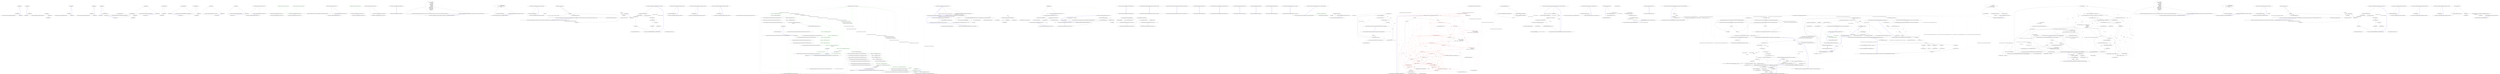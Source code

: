 digraph  {
n0 [cluster="lambda expression", label="Entry lambda expression", span="16-16"];
n1 [cluster="lambda expression", label="new RomanianFormatter()", span="16-16"];
n2 [cluster="lambda expression", label="Exit lambda expression", span="16-16"];
n3 [cluster="Humanizer.Localisation.Formatters.RomanianFormatter.RomanianFormatter()", label="Entry Humanizer.Localisation.Formatters.RomanianFormatter.RomanianFormatter()", span="2-2"];
n4 [cluster="lambda expression", label="Entry lambda expression", span="17-17"];
n5 [cluster="lambda expression", label="new RussianFormatter()", span="17-17"];
n6 [cluster="lambda expression", label="Exit lambda expression", span="17-17"];
n7 [cluster="Humanizer.Localisation.Formatters.RussianFormatter.RussianFormatter()", label="Entry Humanizer.Localisation.Formatters.RussianFormatter.RussianFormatter()", span="4-4"];
n8 [cluster="lambda expression", label="Entry lambda expression", span="18-18"];
n9 [cluster="lambda expression", label="new ArabicFormatter()", span="18-18"];
n10 [cluster="lambda expression", label="Exit lambda expression", span="18-18"];
n11 [cluster="Humanizer.Localisation.Formatters.ArabicFormatter.ArabicFormatter()", label="Entry Humanizer.Localisation.Formatters.ArabicFormatter.ArabicFormatter()", span="2-2"];
n12 [cluster="lambda expression", label="Entry lambda expression", span="19-19"];
n13 [cluster="lambda expression", label="new HebrewFormatter()", span="19-19"];
n14 [cluster="lambda expression", label="Exit lambda expression", span="19-19"];
n15 [cluster="Humanizer.Localisation.Formatters.HebrewFormatter.HebrewFormatter()", label="Entry Humanizer.Localisation.Formatters.HebrewFormatter.HebrewFormatter()", span="2-2"];
n16 [cluster="lambda expression", label="Entry lambda expression", span="20-20"];
n17 [cluster="lambda expression", label="new CzechSlovakPolishFormatter()", span="20-20"];
n18 [cluster="lambda expression", label="Exit lambda expression", span="20-20"];
n19 [cluster="Humanizer.Localisation.Formatters.CzechSlovakPolishFormatter.CzechSlovakPolishFormatter()", label="Entry Humanizer.Localisation.Formatters.CzechSlovakPolishFormatter.CzechSlovakPolishFormatter()", span="2-2"];
n20 [cluster="lambda expression", label="Entry lambda expression", span="21-21"];
n21 [cluster="lambda expression", label="new CzechSlovakPolishFormatter()", span="21-21"];
n22 [cluster="lambda expression", label="Exit lambda expression", span="21-21"];
n23 [cluster="lambda expression", label="Entry lambda expression", span="22-22"];
n24 [cluster="lambda expression", label="new CzechSlovakPolishFormatter()", span="22-22"];
n25 [cluster="lambda expression", label="Exit lambda expression", span="22-22"];
m0_3 [cluster="Humanizer.Localisation.Formatters.RomanianFormatter.RomanianFormatter()", file="Configurator.cs", label="Entry Humanizer.Localisation.Formatters.RomanianFormatter.RomanianFormatter()", span="2-2"];
m0_19 [cluster="Humanizer.Localisation.Formatters.CzechSlovakPolishFormatter.CzechSlovakPolishFormatter()", file="Configurator.cs", label="Entry Humanizer.Localisation.Formatters.CzechSlovakPolishFormatter.CzechSlovakPolishFormatter()", span="2-2"];
m0_15 [cluster="Humanizer.Localisation.Formatters.HebrewFormatter.HebrewFormatter()", file="Configurator.cs", label="Entry Humanizer.Localisation.Formatters.HebrewFormatter.HebrewFormatter()", span="2-2"];
m0_11 [cluster="Humanizer.Localisation.Formatters.ArabicFormatter.ArabicFormatter()", file="Configurator.cs", label="Entry Humanizer.Localisation.Formatters.ArabicFormatter.ArabicFormatter()", span="2-2"];
m0_23 [cluster="lambda expression", file="Configurator.cs", label="Entry lambda expression", span="22-22"];
m0_0 [cluster="lambda expression", file="Configurator.cs", label="Entry lambda expression", span="16-16"];
m0_1 [cluster="lambda expression", file="Configurator.cs", label="new RomanianFormatter()", span="16-16"];
m0_2 [cluster="lambda expression", file="Configurator.cs", label="Exit lambda expression", span="16-16"];
m0_4 [cluster="lambda expression", file="Configurator.cs", label="Entry lambda expression", span="17-17"];
m0_5 [cluster="lambda expression", file="Configurator.cs", label="new RussianFormatter()", span="17-17"];
m0_6 [cluster="lambda expression", file="Configurator.cs", label="Exit lambda expression", span="17-17"];
m0_8 [cluster="lambda expression", file="Configurator.cs", label="Entry lambda expression", span="18-18"];
m0_9 [cluster="lambda expression", file="Configurator.cs", label="new ArabicFormatter()", span="18-18"];
m0_10 [cluster="lambda expression", file="Configurator.cs", label="Exit lambda expression", span="18-18"];
m0_12 [cluster="lambda expression", file="Configurator.cs", label="Entry lambda expression", span="19-19"];
m0_13 [cluster="lambda expression", file="Configurator.cs", label="new HebrewFormatter()", span="19-19"];
m0_14 [cluster="lambda expression", file="Configurator.cs", label="Exit lambda expression", span="19-19"];
m0_16 [cluster="lambda expression", file="Configurator.cs", label="Entry lambda expression", span="20-20"];
m0_17 [cluster="lambda expression", file="Configurator.cs", label="new CzechSlovakPolishFormatter()", span="20-20"];
m0_18 [cluster="lambda expression", file="Configurator.cs", label="Exit lambda expression", span="20-20"];
m0_20 [cluster="lambda expression", file="Configurator.cs", label="Entry lambda expression", span="21-21"];
m0_21 [cluster="lambda expression", file="Configurator.cs", label="new CzechSlovakPolishFormatter()", span="21-21"];
m0_22 [cluster="lambda expression", file="Configurator.cs", label="Exit lambda expression", span="21-21"];
m0_24 [cluster="lambda expression", file="Configurator.cs", label="new CzechSlovakPolishFormatter()", span="22-22"];
m0_25 [cluster="lambda expression", file="Configurator.cs", label="Exit lambda expression", span="22-22"];
m1_5 [cluster="Humanizer.Tests.DateHumanize.Verify(string, int, Humanizer.Localisation.TimeUnit, Humanizer.Localisation.Tense, double?)", file="DateHumanizeTests.cs", label="Entry Humanizer.Tests.DateHumanize.Verify(string, int, Humanizer.Localisation.TimeUnit, Humanizer.Localisation.Tense, double?)", span="29-29"];
m1_15 [cluster="Humanizer.Tests.Localisation.ar.DateHumanizeTests.SecondsAgo(int, string)", file="DateHumanizeTests.cs", label="Entry Humanizer.Tests.Localisation.ar.DateHumanizeTests.SecondsAgo(int, string)", span="55-55"];
m1_16 [cluster="Humanizer.Tests.Localisation.ar.DateHumanizeTests.SecondsAgo(int, string)", file="DateHumanizeTests.cs", label="DateHumanize.Verify(expected, seconds, TimeUnit.Second, Tense.Past)", span="57-57"];
m1_17 [cluster="Humanizer.Tests.Localisation.ar.DateHumanizeTests.SecondsAgo(int, string)", file="DateHumanizeTests.cs", label="Exit Humanizer.Tests.Localisation.ar.DateHumanizeTests.SecondsAgo(int, string)", span="55-55"];
m1_6 [cluster="Humanizer.Tests.Localisation.ar.DateHumanizeTests.HoursAgo(int, string)", file="DateHumanizeTests.cs", label="Entry Humanizer.Tests.Localisation.ar.DateHumanizeTests.HoursAgo(int, string)", span="25-25"];
m1_7 [cluster="Humanizer.Tests.Localisation.ar.DateHumanizeTests.HoursAgo(int, string)", color=green, community=0, file="DateHumanizeTests.cs", label="0: DateHumanize.Verify(expected, hours, TimeUnit.Hour, Tense.Past)", span="27-27"];
m1_8 [cluster="Humanizer.Tests.Localisation.ar.DateHumanizeTests.HoursAgo(int, string)", file="DateHumanizeTests.cs", label="Exit Humanizer.Tests.Localisation.ar.DateHumanizeTests.HoursAgo(int, string)", span="25-25"];
m1_12 [cluster="Humanizer.Tests.Localisation.ar.DateHumanizeTests.MonthsAgo(int, string)", file="DateHumanizeTests.cs", label="Entry Humanizer.Tests.Localisation.ar.DateHumanizeTests.MonthsAgo(int, string)", span="45-45"];
m1_13 [cluster="Humanizer.Tests.Localisation.ar.DateHumanizeTests.MonthsAgo(int, string)", color=green, community=0, file="DateHumanizeTests.cs", label="0: DateHumanize.Verify(expected, months, TimeUnit.Month, Tense.Past)", span="47-47"];
m1_14 [cluster="Humanizer.Tests.Localisation.ar.DateHumanizeTests.MonthsAgo(int, string)", file="DateHumanizeTests.cs", label="Exit Humanizer.Tests.Localisation.ar.DateHumanizeTests.MonthsAgo(int, string)", span="45-45"];
m1_2 [cluster="Humanizer.Tests.Localisation.ar.DateHumanizeTests.DaysAgo(int, string)", file="DateHumanizeTests.cs", label="Entry Humanizer.Tests.Localisation.ar.DateHumanizeTests.DaysAgo(int, string)", span="15-15"];
m1_3 [cluster="Humanizer.Tests.Localisation.ar.DateHumanizeTests.DaysAgo(int, string)", file="DateHumanizeTests.cs", label="DateHumanize.Verify(expected, days, TimeUnit.Day, Tense.Past)", span="17-17"];
m1_4 [cluster="Humanizer.Tests.Localisation.ar.DateHumanizeTests.DaysAgo(int, string)", file="DateHumanizeTests.cs", label="Exit Humanizer.Tests.Localisation.ar.DateHumanizeTests.DaysAgo(int, string)", span="15-15"];
m1_18 [cluster="Humanizer.Tests.Localisation.ar.DateHumanizeTests.YearsAgo(int, string)", file="DateHumanizeTests.cs", label="Entry Humanizer.Tests.Localisation.ar.DateHumanizeTests.YearsAgo(int, string)", span="65-65"];
m1_19 [cluster="Humanizer.Tests.Localisation.ar.DateHumanizeTests.YearsAgo(int, string)", color=green, community=0, file="DateHumanizeTests.cs", label="23: DateHumanize.Verify(expected, years, TimeUnit.Year, Tense.Past)", span="67-67"];
m1_20 [cluster="Humanizer.Tests.Localisation.ar.DateHumanizeTests.YearsAgo(int, string)", file="DateHumanizeTests.cs", label="Exit Humanizer.Tests.Localisation.ar.DateHumanizeTests.YearsAgo(int, string)", span="65-65"];
m1_9 [cluster="Humanizer.Tests.Localisation.ar.DateHumanizeTests.MinutesAgo(int, string)", file="DateHumanizeTests.cs", label="Entry Humanizer.Tests.Localisation.ar.DateHumanizeTests.MinutesAgo(int, string)", span="35-35"];
m1_10 [cluster="Humanizer.Tests.Localisation.ar.DateHumanizeTests.MinutesAgo(int, string)", file="DateHumanizeTests.cs", label="DateHumanize.Verify(expected, minutes, TimeUnit.Minute, Tense.Past)", span="37-37"];
m1_11 [cluster="Humanizer.Tests.Localisation.ar.DateHumanizeTests.MinutesAgo(int, string)", file="DateHumanizeTests.cs", label="Exit Humanizer.Tests.Localisation.ar.DateHumanizeTests.MinutesAgo(int, string)", span="35-35"];
m1_0 [cluster="Humanizer.Tests.Localisation.ar.DateHumanizeTests.DateHumanizeTests()", file="DateHumanizeTests.cs", label="Entry Humanizer.Tests.Localisation.ar.DateHumanizeTests.DateHumanizeTests()", span="7-7"];
m1_1 [cluster="Humanizer.Tests.Localisation.ar.DateHumanizeTests.DateHumanizeTests()", file="DateHumanizeTests.cs", label="Exit Humanizer.Tests.Localisation.ar.DateHumanizeTests.DateHumanizeTests()", span="7-7"];
m2_9 [cluster="CommandLine.Core.OptionSpecification.OptionSpecification(string, string, bool, string, int, int, char, CommandLine.Infrastructure.Maybe<object>, System.Type, string, string, System.Collections.Generic.IEnumerable<string>)", file="DefaultDateTimeHumanizeStrategy.cs", label="Entry CommandLine.Core.OptionSpecification.OptionSpecification(string, string, bool, string, int, int, char, CommandLine.Infrastructure.Maybe<object>, System.Type, string, string, System.Collections.Generic.IEnumerable<string>)", span="17-17"];
m2_45 [cluster="CommandLine.Core.Specification.IsOption()", file="DefaultDateTimeHumanizeStrategy.cs", label="Entry CommandLine.Core.Specification.IsOption()", span="11-11"];
m2_0 [cluster="CommandLine.Core.SpecificationExtensions.IsOption(CommandLine.Core.Specification)", file="DefaultDateTimeHumanizeStrategy.cs", label="Entry CommandLine.Core.SpecificationExtensions.IsOption(CommandLine.Core.Specification)", span="11-11"];
m2_1 [cluster="CommandLine.Core.SpecificationExtensions.IsOption(CommandLine.Core.Specification)", file="DefaultDateTimeHumanizeStrategy.cs", label="return specification.Tag == SpecificationType.Option;", span="13-13"];
m2_2 [cluster="CommandLine.Core.SpecificationExtensions.IsOption(CommandLine.Core.Specification)", file="DefaultDateTimeHumanizeStrategy.cs", label="Exit CommandLine.Core.SpecificationExtensions.IsOption(CommandLine.Core.Specification)", span="11-11"];
m2_16 [cluster="Unk.Any", file="DefaultDateTimeHumanizeStrategy.cs", label="Entry Unk.Any", span=""];
m2_21 [cluster="System.Func<T, TResult>.Invoke(T)", file="DefaultDateTimeHumanizeStrategy.cs", label="Entry System.Func<T, TResult>.Invoke(T)", span="0-0"];
m2_22 [cluster="CommandLine.Core.SpecificationExtensions.GetMaxValueCount(CommandLine.Core.Specification)", file="DefaultDateTimeHumanizeStrategy.cs", label="Entry CommandLine.Core.SpecificationExtensions.GetMaxValueCount(CommandLine.Core.Specification)", span="51-51"];
m2_23 [cluster="CommandLine.Core.SpecificationExtensions.GetMaxValueCount(CommandLine.Core.Specification)", file="DefaultDateTimeHumanizeStrategy.cs", label="specification.ConversionType.ToDescriptorKind()", span="53-53"];
m2_27 [cluster="CommandLine.Core.SpecificationExtensions.GetMaxValueCount(CommandLine.Core.Specification)", file="DefaultDateTimeHumanizeStrategy.cs", label="var min = specification.Min", span="58-58"];
m2_28 [cluster="CommandLine.Core.SpecificationExtensions.GetMaxValueCount(CommandLine.Core.Specification)", file="DefaultDateTimeHumanizeStrategy.cs", label="var max = specification.Max", span="59-59"];
m2_24 [cluster="CommandLine.Core.SpecificationExtensions.GetMaxValueCount(CommandLine.Core.Specification)", file="DefaultDateTimeHumanizeStrategy.cs", label="TypeDescriptorKind.Scalar", span="55-55"];
m2_26 [cluster="CommandLine.Core.SpecificationExtensions.GetMaxValueCount(CommandLine.Core.Specification)", file="DefaultDateTimeHumanizeStrategy.cs", label="TypeDescriptorKind.Sequence", span="57-57"];
m2_25 [cluster="CommandLine.Core.SpecificationExtensions.GetMaxValueCount(CommandLine.Core.Specification)", file="DefaultDateTimeHumanizeStrategy.cs", label="return  Maybe.Just(1);", span="56-56"];
m2_29 [cluster="CommandLine.Core.SpecificationExtensions.GetMaxValueCount(CommandLine.Core.Specification)", file="DefaultDateTimeHumanizeStrategy.cs", label="min >= 0 && max >= 0", span="60-60"];
m2_30 [cluster="CommandLine.Core.SpecificationExtensions.GetMaxValueCount(CommandLine.Core.Specification)", file="DefaultDateTimeHumanizeStrategy.cs", label="return Maybe.Just(max);", span="62-62"];
m2_31 [cluster="CommandLine.Core.SpecificationExtensions.GetMaxValueCount(CommandLine.Core.Specification)", file="DefaultDateTimeHumanizeStrategy.cs", label="return Maybe.Nothing<int>();", span="67-67"];
m2_32 [cluster="CommandLine.Core.SpecificationExtensions.GetMaxValueCount(CommandLine.Core.Specification)", file="DefaultDateTimeHumanizeStrategy.cs", label="Exit CommandLine.Core.SpecificationExtensions.GetMaxValueCount(CommandLine.Core.Specification)", span="51-51"];
m2_3 [cluster="CommandLine.Core.SpecificationExtensions.IsValue(CommandLine.Core.Specification)", file="DefaultDateTimeHumanizeStrategy.cs", label="Entry CommandLine.Core.SpecificationExtensions.IsValue(CommandLine.Core.Specification)", span="16-16"];
m2_4 [cluster="CommandLine.Core.SpecificationExtensions.IsValue(CommandLine.Core.Specification)", file="DefaultDateTimeHumanizeStrategy.cs", label="return specification.Tag == SpecificationType.Value;", span="18-18"];
m2_5 [cluster="CommandLine.Core.SpecificationExtensions.IsValue(CommandLine.Core.Specification)", file="DefaultDateTimeHumanizeStrategy.cs", label="Exit CommandLine.Core.SpecificationExtensions.IsValue(CommandLine.Core.Specification)", span="16-16"];
m2_34 [cluster="CommandLine.Infrastructure.Maybe.Just<T>(T)", file="DefaultDateTimeHumanizeStrategy.cs", label="Entry CommandLine.Infrastructure.Maybe.Just<T>(T)", span="71-71"];
m2_35 [cluster="CommandLine.Infrastructure.Maybe.Nothing<T>()", file="DefaultDateTimeHumanizeStrategy.cs", label="Entry CommandLine.Infrastructure.Maybe.Nothing<T>()", span="66-66"];
m2_36 [cluster="CommandLine.Core.SpecificationExtensions.IsMinNotSpecified(CommandLine.Core.Specification)", file="DefaultDateTimeHumanizeStrategy.cs", label="Entry CommandLine.Core.SpecificationExtensions.IsMinNotSpecified(CommandLine.Core.Specification)", span="70-70"];
m2_37 [cluster="CommandLine.Core.SpecificationExtensions.IsMinNotSpecified(CommandLine.Core.Specification)", file="DefaultDateTimeHumanizeStrategy.cs", label="return specification.Min == -1;", span="72-72"];
m2_38 [cluster="CommandLine.Core.SpecificationExtensions.IsMinNotSpecified(CommandLine.Core.Specification)", file="DefaultDateTimeHumanizeStrategy.cs", label="Exit CommandLine.Core.SpecificationExtensions.IsMinNotSpecified(CommandLine.Core.Specification)", span="70-70"];
m2_42 [cluster="CommandLine.Core.SpecificationExtensions.GetSetName(CommandLine.Core.Specification)", file="DefaultDateTimeHumanizeStrategy.cs", label="Entry CommandLine.Core.SpecificationExtensions.GetSetName(CommandLine.Core.Specification)", span="80-80"];
m2_43 [cluster="CommandLine.Core.SpecificationExtensions.GetSetName(CommandLine.Core.Specification)", file="DefaultDateTimeHumanizeStrategy.cs", label="return specification.IsOption()\r\n                ? ((OptionSpecification)specification).SetName\r\n                : string.Empty;", span="82-84"];
m2_44 [cluster="CommandLine.Core.SpecificationExtensions.GetSetName(CommandLine.Core.Specification)", file="DefaultDateTimeHumanizeStrategy.cs", label="Exit CommandLine.Core.SpecificationExtensions.GetSetName(CommandLine.Core.Specification)", span="80-80"];
m2_39 [cluster="CommandLine.Core.SpecificationExtensions.IsMaxNotSpecified(CommandLine.Core.Specification)", file="DefaultDateTimeHumanizeStrategy.cs", label="Entry CommandLine.Core.SpecificationExtensions.IsMaxNotSpecified(CommandLine.Core.Specification)", span="75-75"];
m2_40 [cluster="CommandLine.Core.SpecificationExtensions.IsMaxNotSpecified(CommandLine.Core.Specification)", file="DefaultDateTimeHumanizeStrategy.cs", label="return specification.Max == -1;", span="77-77"];
m2_41 [cluster="CommandLine.Core.SpecificationExtensions.IsMaxNotSpecified(CommandLine.Core.Specification)", file="DefaultDateTimeHumanizeStrategy.cs", label="Exit CommandLine.Core.SpecificationExtensions.IsMaxNotSpecified(CommandLine.Core.Specification)", span="75-75"];
m2_33 [cluster="System.Type.ToDescriptorKind()", file="DefaultDateTimeHumanizeStrategy.cs", label="Entry System.Type.ToDescriptorKind()", span="22-22"];
m2_17 [cluster="System.ApplicationException.ApplicationException(string)", file="DefaultDateTimeHumanizeStrategy.cs", label="Entry System.ApplicationException.ApplicationException(string)", span="0-0"];
m2_18 [cluster="lambda expression", file="DefaultDateTimeHumanizeStrategy.cs", label="Entry lambda expression", span="42-42"];
m2_19 [cluster="lambda expression", file="DefaultDateTimeHumanizeStrategy.cs", label="guard.Item1(spec)", span="42-42"];
m2_20 [cluster="lambda expression", file="DefaultDateTimeHumanizeStrategy.cs", label="Exit lambda expression", span="42-42"];
m2_10 [cluster="CommandLine.Core.SpecificationExtensions.ThrowingValidate(System.Collections.Generic.IEnumerable<CommandLine.Core.Specification>, System.Collections.Generic.IEnumerable<System.Tuple<System.Func<CommandLine.Core.Specification, bool>, string>>)", file="DefaultDateTimeHumanizeStrategy.cs", label="Entry CommandLine.Core.SpecificationExtensions.ThrowingValidate(System.Collections.Generic.IEnumerable<CommandLine.Core.Specification>, System.Collections.Generic.IEnumerable<System.Tuple<System.Func<CommandLine.Core.Specification, bool>, string>>)", span="38-38"];
m2_11 [cluster="CommandLine.Core.SpecificationExtensions.ThrowingValidate(System.Collections.Generic.IEnumerable<CommandLine.Core.Specification>, System.Collections.Generic.IEnumerable<System.Tuple<System.Func<CommandLine.Core.Specification, bool>, string>>)", file="DefaultDateTimeHumanizeStrategy.cs", label=guardsLookup, span="40-40"];
m2_12 [cluster="CommandLine.Core.SpecificationExtensions.ThrowingValidate(System.Collections.Generic.IEnumerable<CommandLine.Core.Specification>, System.Collections.Generic.IEnumerable<System.Tuple<System.Func<CommandLine.Core.Specification, bool>, string>>)", file="DefaultDateTimeHumanizeStrategy.cs", label="specifications.Any(spec => guard.Item1(spec))", span="42-42"];
m2_14 [cluster="CommandLine.Core.SpecificationExtensions.ThrowingValidate(System.Collections.Generic.IEnumerable<CommandLine.Core.Specification>, System.Collections.Generic.IEnumerable<System.Tuple<System.Func<CommandLine.Core.Specification, bool>, string>>)", file="DefaultDateTimeHumanizeStrategy.cs", label="return specifications;", span="48-48"];
m2_13 [cluster="CommandLine.Core.SpecificationExtensions.ThrowingValidate(System.Collections.Generic.IEnumerable<CommandLine.Core.Specification>, System.Collections.Generic.IEnumerable<System.Tuple<System.Func<CommandLine.Core.Specification, bool>, string>>)", file="DefaultDateTimeHumanizeStrategy.cs", label="throw new ApplicationException(guard.Item2);", span="44-44"];
m2_15 [cluster="CommandLine.Core.SpecificationExtensions.ThrowingValidate(System.Collections.Generic.IEnumerable<CommandLine.Core.Specification>, System.Collections.Generic.IEnumerable<System.Tuple<System.Func<CommandLine.Core.Specification, bool>, string>>)", file="DefaultDateTimeHumanizeStrategy.cs", label="Exit CommandLine.Core.SpecificationExtensions.ThrowingValidate(System.Collections.Generic.IEnumerable<CommandLine.Core.Specification>, System.Collections.Generic.IEnumerable<System.Tuple<System.Func<CommandLine.Core.Specification, bool>, string>>)", span="38-38"];
m2_6 [cluster="CommandLine.Core.SpecificationExtensions.WithLongName(CommandLine.Core.OptionSpecification, string, System.Collections.Generic.IEnumerable<string>)", file="DefaultDateTimeHumanizeStrategy.cs", label="Entry CommandLine.Core.SpecificationExtensions.WithLongName(CommandLine.Core.OptionSpecification, string, System.Collections.Generic.IEnumerable<string>)", span="21-21"];
m2_7 [cluster="CommandLine.Core.SpecificationExtensions.WithLongName(CommandLine.Core.OptionSpecification, string, System.Collections.Generic.IEnumerable<string>)", file="DefaultDateTimeHumanizeStrategy.cs", label="return new OptionSpecification(\r\n                specification.ShortName,\r\n                newLongName,\r\n                specification.Required,\r\n                specification.SetName,\r\n                specification.Min,\r\n                specification.Max,\r\n                specification.Separator,\r\n                specification.DefaultValue,\r\n                specification.ConversionType,\r\n                specification.HelpText,\r\n                specification.MetaValue,\r\n                enumValues);", span="23-35"];
m2_8 [cluster="CommandLine.Core.SpecificationExtensions.WithLongName(CommandLine.Core.OptionSpecification, string, System.Collections.Generic.IEnumerable<string>)", file="DefaultDateTimeHumanizeStrategy.cs", label="Exit CommandLine.Core.SpecificationExtensions.WithLongName(CommandLine.Core.OptionSpecification, string, System.Collections.Generic.IEnumerable<string>)", span="21-21"];
m2_46 [file="DefaultDateTimeHumanizeStrategy.cs", label=guard, span=""];
m3_26 [cluster="Humanizer.Configuration.LocaliserRegistry<TLocaliser>.Register(string, TLocaliser)", file="DefaultFormatter.cs", label="Entry Humanizer.Configuration.LocaliserRegistry<TLocaliser>.Register(string, TLocaliser)", span="54-54"];
m3_42 [cluster="Humanizer.Localisation.NumberToWords.UkrainianNumberToWordsConverter.UkrainianNumberToWordsConverter()", file="DefaultFormatter.cs", label="Entry Humanizer.Localisation.NumberToWords.UkrainianNumberToWordsConverter.UkrainianNumberToWordsConverter()", span="6-6"];
m3_25 [cluster="Humanizer.Localisation.NumberToWords.AfrikaansNumberToWordsConverter.AfrikaansNumberToWordsConverter()", file="DefaultFormatter.cs", label="Entry Humanizer.Localisation.NumberToWords.AfrikaansNumberToWordsConverter.AfrikaansNumberToWordsConverter()", span="5-5"];
m3_35 [cluster="Humanizer.Localisation.NumberToWords.FinnishNumberToWordsConverter.FinnishNumberToWordsConverter()", file="DefaultFormatter.cs", label="Entry Humanizer.Localisation.NumberToWords.FinnishNumberToWordsConverter.FinnishNumberToWordsConverter()", span="4-4"];
m3_36 [cluster="Humanizer.Localisation.NumberToWords.FrenchNumberToWordsConverter.FrenchNumberToWordsConverter()", file="DefaultFormatter.cs", label="Entry Humanizer.Localisation.NumberToWords.FrenchNumberToWordsConverter.FrenchNumberToWordsConverter()", span="5-5"];
m3_0 [cluster="Humanizer.Configuration.NumberToWordsConverterRegistry.NumberToWordsConverterRegistry()", file="DefaultFormatter.cs", label="Entry Humanizer.Configuration.NumberToWordsConverterRegistry.NumberToWordsConverterRegistry()", span="6-6"];
m3_2 [cluster="Humanizer.Configuration.NumberToWordsConverterRegistry.NumberToWordsConverterRegistry()", color=green, community=0, file="DefaultFormatter.cs", label="37: Register(''en'', new EnglishNumberToWordsConverter())", span="10-10"];
m3_1 [cluster="Humanizer.Configuration.NumberToWordsConverterRegistry.NumberToWordsConverterRegistry()", file="DefaultFormatter.cs", label="Register(''af'', new AfrikaansNumberToWordsConverter())", span="9-9"];
m3_3 [cluster="Humanizer.Configuration.NumberToWordsConverterRegistry.NumberToWordsConverterRegistry()", file="DefaultFormatter.cs", label="Register(''ar'', new ArabicNumberToWordsConverter())", span="11-11"];
m3_8 [cluster="Humanizer.Configuration.NumberToWordsConverterRegistry.NumberToWordsConverterRegistry()", color=green, community=0, file="DefaultFormatter.cs", label="20: Register(''ro'', new RomanianNumberToWordsConverter())", span="16-16"];
m3_7 [cluster="Humanizer.Configuration.NumberToWordsConverterRegistry.NumberToWordsConverterRegistry()", file="DefaultFormatter.cs", label="Register(''pt-BR'', new BrazilianPortugueseNumberToWordsConverter())", span="15-15"];
m3_9 [cluster="Humanizer.Configuration.NumberToWordsConverterRegistry.NumberToWordsConverterRegistry()", color=green, community=0, file="DefaultFormatter.cs", label="39: Register(''ru'', new RussianNumberToWordsConverter())", span="17-17"];
m3_10 [cluster="Humanizer.Configuration.NumberToWordsConverterRegistry.NumberToWordsConverterRegistry()", color=green, community=0, file="DefaultFormatter.cs", label="35: Register(''fi'', new FinnishNumberToWordsConverter())", span="18-18"];
m3_11 [cluster="Humanizer.Configuration.NumberToWordsConverterRegistry.NumberToWordsConverterRegistry()", color=green, community=0, file="DefaultFormatter.cs", label="35: Register(''fr'', new FrenchNumberToWordsConverter())", span="19-19"];
m3_12 [cluster="Humanizer.Configuration.NumberToWordsConverterRegistry.NumberToWordsConverterRegistry()", color=green, community=0, file="DefaultFormatter.cs", label="14: Register(''nl'', new DutchNumberToWordsConverter())", span="20-20"];
m3_13 [cluster="Humanizer.Configuration.NumberToWordsConverterRegistry.NumberToWordsConverterRegistry()", color=green, community=0, file="DefaultFormatter.cs", label="14: Register(''he'', (culture) => new HebrewNumberToWordsConverter(culture))", span="21-21"];
m3_14 [cluster="Humanizer.Configuration.NumberToWordsConverterRegistry.NumberToWordsConverterRegistry()", color=green, community=0, file="DefaultFormatter.cs", label="14: Register(''sl'', (culture) => new SlovenianNumberToWordsConverter(culture))", span="22-22"];
m3_15 [cluster="Humanizer.Configuration.NumberToWordsConverterRegistry.NumberToWordsConverterRegistry()", file="DefaultFormatter.cs", label="Register(''de'', new GermanNumberToWordsConverter())", span="23-23"];
m3_21 [cluster="Humanizer.Configuration.NumberToWordsConverterRegistry.NumberToWordsConverterRegistry()", color=green, community=0, file="DefaultFormatter.cs", label="14: Register(''uz-Cyrl-UZ'', new UzbekCyrlNumberToWordConverter())", span="29-29"];
m3_20 [cluster="Humanizer.Configuration.NumberToWordsConverterRegistry.NumberToWordsConverterRegistry()", file="DefaultFormatter.cs", label="Register(''uz-Latn-UZ'', new UzbekLatnNumberToWordConverter())", span="28-28"];
m3_22 [cluster="Humanizer.Configuration.NumberToWordsConverterRegistry.NumberToWordsConverterRegistry()", file="DefaultFormatter.cs", label="Register(''sr'', (culture) => new SerbianCyrlNumberToWordsConverter(culture))", span="30-30"];
m3_23 [cluster="Humanizer.Configuration.NumberToWordsConverterRegistry.NumberToWordsConverterRegistry()", color=green, community=0, file="DefaultFormatter.cs", label="14: Register(''sr-Latn'', (culture) => new SerbianNumberToWordsConverter(culture))", span="31-31"];
m3_4 [cluster="Humanizer.Configuration.NumberToWordsConverterRegistry.NumberToWordsConverterRegistry()", file="DefaultFormatter.cs", label="Register(''fa'', new FarsiNumberToWordsConverter())", span="12-12"];
m3_5 [cluster="Humanizer.Configuration.NumberToWordsConverterRegistry.NumberToWordsConverterRegistry()", file="DefaultFormatter.cs", label="Register(''es'', new SpanishNumberToWordsConverter())", span="13-13"];
m3_6 [cluster="Humanizer.Configuration.NumberToWordsConverterRegistry.NumberToWordsConverterRegistry()", file="DefaultFormatter.cs", label="Register(''pl'', (culture) => new PolishNumberToWordsConverter(culture))", span="14-14"];
m3_16 [cluster="Humanizer.Configuration.NumberToWordsConverterRegistry.NumberToWordsConverterRegistry()", file="DefaultFormatter.cs", label="Register(''bn-BD'', new BanglaNumberToWordsConverter())", span="24-24"];
m3_17 [cluster="Humanizer.Configuration.NumberToWordsConverterRegistry.NumberToWordsConverterRegistry()", file="DefaultFormatter.cs", label="Register(''tr'', new TurkishNumberToWordConverter())", span="25-25"];
m3_18 [cluster="Humanizer.Configuration.NumberToWordsConverterRegistry.NumberToWordsConverterRegistry()", file="DefaultFormatter.cs", label="Register(''it'', new ItalianNumberToWordsConverter())", span="26-26"];
m3_19 [cluster="Humanizer.Configuration.NumberToWordsConverterRegistry.NumberToWordsConverterRegistry()", file="DefaultFormatter.cs", label="Register(''uk'', new UkrainianNumberToWordsConverter())", span="27-27"];
m3_24 [cluster="Humanizer.Configuration.NumberToWordsConverterRegistry.NumberToWordsConverterRegistry()", file="DefaultFormatter.cs", label="Exit Humanizer.Configuration.NumberToWordsConverterRegistry.NumberToWordsConverterRegistry()", span="6-6"];
m3_64 [cluster="Humanizer.Localisation.NumberToWords.SerbianCyrlNumberToWordsConverter.SerbianCyrlNumberToWordsConverter(System.Globalization.CultureInfo)", file="DefaultFormatter.cs", label="Entry Humanizer.Localisation.NumberToWords.SerbianCyrlNumberToWordsConverter.SerbianCyrlNumberToWordsConverter(System.Globalization.CultureInfo)", span="15-15"];
m3_38 [cluster="Humanizer.Localisation.NumberToWords.GermanNumberToWordsConverter.GermanNumberToWordsConverter()", file="DefaultFormatter.cs", label="Entry Humanizer.Localisation.NumberToWords.GermanNumberToWordsConverter.GermanNumberToWordsConverter()", span="5-5"];
m3_28 [cluster="Humanizer.Localisation.NumberToWords.ArabicNumberToWordsConverter.ArabicNumberToWordsConverter()", file="DefaultFormatter.cs", label="Entry Humanizer.Localisation.NumberToWords.ArabicNumberToWordsConverter.ArabicNumberToWordsConverter()", span="6-6"];
m3_33 [cluster="Humanizer.Localisation.NumberToWords.RomanianNumberToWordsConverter.RomanianNumberToWordsConverter()", file="DefaultFormatter.cs", label="Entry Humanizer.Localisation.NumberToWords.RomanianNumberToWordsConverter.RomanianNumberToWordsConverter()", span="5-5"];
m3_40 [cluster="Humanizer.Localisation.NumberToWords.TurkishNumberToWordConverter.TurkishNumberToWordConverter()", file="DefaultFormatter.cs", label="Entry Humanizer.Localisation.NumberToWords.TurkishNumberToWordConverter.TurkishNumberToWordConverter()", span="7-7"];
m3_37 [cluster="Humanizer.Localisation.NumberToWords.DutchNumberToWordsConverter.DutchNumberToWordsConverter()", file="DefaultFormatter.cs", label="Entry Humanizer.Localisation.NumberToWords.DutchNumberToWordsConverter.DutchNumberToWordsConverter()", span="11-11"];
m3_41 [cluster="Humanizer.Localisation.NumberToWords.ItalianNumberToWordsConverter.ItalianNumberToWordsConverter()", file="DefaultFormatter.cs", label="Entry Humanizer.Localisation.NumberToWords.ItalianNumberToWordsConverter.ItalianNumberToWordsConverter()", span="5-5"];
m3_32 [cluster="Humanizer.Localisation.NumberToWords.BrazilianPortugueseNumberToWordsConverter.BrazilianPortugueseNumberToWordsConverter()", file="DefaultFormatter.cs", label="Entry Humanizer.Localisation.NumberToWords.BrazilianPortugueseNumberToWordsConverter.BrazilianPortugueseNumberToWordsConverter()", span="5-5"];
m3_29 [cluster="Humanizer.Localisation.NumberToWords.FarsiNumberToWordsConverter.FarsiNumberToWordsConverter()", file="DefaultFormatter.cs", label="Entry Humanizer.Localisation.NumberToWords.FarsiNumberToWordsConverter.FarsiNumberToWordsConverter()", span="5-5"];
m3_52 [cluster="Humanizer.Localisation.NumberToWords.PolishNumberToWordsConverter.PolishNumberToWordsConverter(System.Globalization.CultureInfo)", file="DefaultFormatter.cs", label="Entry Humanizer.Localisation.NumberToWords.PolishNumberToWordsConverter.PolishNumberToWordsConverter(System.Globalization.CultureInfo)", span="13-13"];
m3_30 [cluster="Humanizer.Localisation.NumberToWords.SpanishNumberToWordsConverter.SpanishNumberToWordsConverter()", file="DefaultFormatter.cs", label="Entry Humanizer.Localisation.NumberToWords.SpanishNumberToWordsConverter.SpanishNumberToWordsConverter()", span="5-5"];
m3_39 [cluster="Humanizer.Localisation.NumberToWords.BanglaNumberToWordsConverter.BanglaNumberToWordsConverter()", file="DefaultFormatter.cs", label="Entry Humanizer.Localisation.NumberToWords.BanglaNumberToWordsConverter.BanglaNumberToWordsConverter()", span="4-4"];
m3_27 [cluster="Humanizer.Localisation.NumberToWords.EnglishNumberToWordsConverter.EnglishNumberToWordsConverter()", file="DefaultFormatter.cs", label="Entry Humanizer.Localisation.NumberToWords.EnglishNumberToWordsConverter.EnglishNumberToWordsConverter()", span="5-5"];
m3_68 [cluster="Humanizer.Localisation.NumberToWords.SerbianNumberToWordsConverter.SerbianNumberToWordsConverter(System.Globalization.CultureInfo)", file="DefaultFormatter.cs", label="Entry Humanizer.Localisation.NumberToWords.SerbianNumberToWordsConverter.SerbianNumberToWordsConverter(System.Globalization.CultureInfo)", span="15-15"];
m3_49 [cluster="lambda expression", file="DefaultFormatter.cs", label="Entry lambda expression", span="14-14"];
m3_53 [cluster="lambda expression", file="DefaultFormatter.cs", label="Entry lambda expression", span="21-21"];
m3_57 [cluster="lambda expression", file="DefaultFormatter.cs", label="Entry lambda expression", span="22-22"];
m3_65 [cluster="lambda expression", file="DefaultFormatter.cs", label="Entry lambda expression", span="31-31"];
m3_54 [cluster="lambda expression", color=green, community=0, file="DefaultFormatter.cs", label="23: new HebrewNumberToWordsConverter(culture)", span="21-21"];
m3_55 [cluster="lambda expression", file="DefaultFormatter.cs", label="Exit lambda expression", span="21-21"];
m3_58 [cluster="lambda expression", color=green, community=0, file="DefaultFormatter.cs", label="11: new SlovenianNumberToWordsConverter(culture)", span="22-22"];
m3_59 [cluster="lambda expression", file="DefaultFormatter.cs", label="Exit lambda expression", span="22-22"];
m3_66 [cluster="lambda expression", color=green, community=0, file="DefaultFormatter.cs", label="2: new SerbianNumberToWordsConverter(culture)", span="31-31"];
m3_67 [cluster="lambda expression", file="DefaultFormatter.cs", label="Exit lambda expression", span="31-31"];
m3_61 [cluster="lambda expression", file="DefaultFormatter.cs", label="Entry lambda expression", span="30-30"];
m3_63 [cluster="lambda expression", file="DefaultFormatter.cs", label="Exit lambda expression", span="30-30"];
m3_62 [cluster="lambda expression", file="DefaultFormatter.cs", label="new SerbianCyrlNumberToWordsConverter(culture)", span="30-30"];
m3_50 [cluster="lambda expression", file="DefaultFormatter.cs", label="new PolishNumberToWordsConverter(culture)", span="14-14"];
m3_51 [cluster="lambda expression", file="DefaultFormatter.cs", label="Exit lambda expression", span="14-14"];
m3_44 [cluster="Humanizer.Localisation.NumberToWords.UzbekCyrlNumberToWordConverter.UzbekCyrlNumberToWordConverter()", file="DefaultFormatter.cs", label="Entry Humanizer.Localisation.NumberToWords.UzbekCyrlNumberToWordConverter.UzbekCyrlNumberToWordConverter()", span="7-7"];
m3_43 [cluster="Humanizer.Localisation.NumberToWords.UzbekLatnNumberToWordConverter.UzbekLatnNumberToWordConverter()", file="DefaultFormatter.cs", label="Entry Humanizer.Localisation.NumberToWords.UzbekLatnNumberToWordConverter.UzbekLatnNumberToWordConverter()", span="7-7"];
m3_31 [cluster="Humanizer.Configuration.LocaliserRegistry<TLocaliser>.Register(string, System.Func<System.Globalization.CultureInfo, TLocaliser>)", file="DefaultFormatter.cs", label="Entry Humanizer.Configuration.LocaliserRegistry<TLocaliser>.Register(string, System.Func<System.Globalization.CultureInfo, TLocaliser>)", span="62-62"];
m3_56 [cluster="Humanizer.Localisation.NumberToWords.HebrewNumberToWordsConverter.HebrewNumberToWordsConverter(System.Globalization.CultureInfo)", file="DefaultFormatter.cs", label="Entry Humanizer.Localisation.NumberToWords.HebrewNumberToWordsConverter.HebrewNumberToWordsConverter(System.Globalization.CultureInfo)", span="34-34"];
m3_60 [cluster="Humanizer.Localisation.NumberToWords.SlovenianNumberToWordsConverter.SlovenianNumberToWordsConverter(System.Globalization.CultureInfo)", file="DefaultFormatter.cs", label="Entry Humanizer.Localisation.NumberToWords.SlovenianNumberToWordsConverter.SlovenianNumberToWordsConverter(System.Globalization.CultureInfo)", span="12-12"];
m3_34 [cluster="Humanizer.Localisation.NumberToWords.RussianNumberToWordsConverter.RussianNumberToWordsConverter()", file="DefaultFormatter.cs", label="Entry Humanizer.Localisation.NumberToWords.RussianNumberToWordsConverter.RussianNumberToWordsConverter()", span="6-6"];
m3_69 [file="DefaultFormatter.cs", label="Humanizer.Configuration.NumberToWordsConverterRegistry", span=""];
m4_0 [cluster="Humanizer.EnumDehumanizeExtensions.DehumanizeTo<TTargetEnum>(string)", file="EnumDehumanizeExtensions.cs", label="Entry Humanizer.EnumDehumanizeExtensions.DehumanizeTo<TTargetEnum>(string)", span="15-15"];
m4_1 [cluster="Humanizer.EnumDehumanizeExtensions.DehumanizeTo<TTargetEnum>(string)", file="EnumDehumanizeExtensions.cs", label="return (TTargetEnum)DehumanizeToPrivate(input, typeof(TTargetEnum), OnNoMatch.ThrowsException);", span="18-18"];
m4_2 [cluster="Humanizer.EnumDehumanizeExtensions.DehumanizeTo<TTargetEnum>(string)", file="EnumDehumanizeExtensions.cs", label="Exit Humanizer.EnumDehumanizeExtensions.DehumanizeTo<TTargetEnum>(string)", span="15-15"];
m4_4 [cluster="Humanizer.EnumDehumanizeExtensions.DehumanizeTo(string, System.Type, Humanizer.OnNoMatch)", file="EnumDehumanizeExtensions.cs", label="Entry Humanizer.EnumDehumanizeExtensions.DehumanizeTo(string, System.Type, Humanizer.OnNoMatch)", span="30-30"];
m4_5 [cluster="Humanizer.EnumDehumanizeExtensions.DehumanizeTo(string, System.Type, Humanizer.OnNoMatch)", file="EnumDehumanizeExtensions.cs", label="return (Enum)DehumanizeToPrivate(input, targetEnum, onNoMatch);", span="32-32"];
m4_6 [cluster="Humanizer.EnumDehumanizeExtensions.DehumanizeTo(string, System.Type, Humanizer.OnNoMatch)", file="EnumDehumanizeExtensions.cs", label="Exit Humanizer.EnumDehumanizeExtensions.DehumanizeTo(string, System.Type, Humanizer.OnNoMatch)", span="30-30"];
m4_3 [cluster="Humanizer.EnumDehumanizeExtensions.DehumanizeToPrivate(string, System.Type, Humanizer.OnNoMatch)", file="EnumDehumanizeExtensions.cs", label="Entry Humanizer.EnumDehumanizeExtensions.DehumanizeToPrivate(string, System.Type, Humanizer.OnNoMatch)", span="35-35"];
m4_7 [cluster="Humanizer.EnumDehumanizeExtensions.DehumanizeToPrivate(string, System.Type, Humanizer.OnNoMatch)", file="EnumDehumanizeExtensions.cs", label="var match = Enum.GetValues(targetEnum).Cast<Enum>().FirstOrDefault(value => string.Equals(value.Humanize(), input, StringComparison.OrdinalIgnoreCase))", span="37-37"];
m4_8 [cluster="Humanizer.EnumDehumanizeExtensions.DehumanizeToPrivate(string, System.Type, Humanizer.OnNoMatch)", file="EnumDehumanizeExtensions.cs", label="match == null && onNoMatch == OnNoMatch.ThrowsException", span="39-39"];
m4_9 [cluster="Humanizer.EnumDehumanizeExtensions.DehumanizeToPrivate(string, System.Type, Humanizer.OnNoMatch)", file="EnumDehumanizeExtensions.cs", label="throw new NoMatchFoundException(''Couldn't find any enum member that matches the string '' + input);", span="40-40"];
m4_10 [cluster="Humanizer.EnumDehumanizeExtensions.DehumanizeToPrivate(string, System.Type, Humanizer.OnNoMatch)", file="EnumDehumanizeExtensions.cs", label="return match;", span="42-42"];
m4_11 [cluster="Humanizer.EnumDehumanizeExtensions.DehumanizeToPrivate(string, System.Type, Humanizer.OnNoMatch)", file="EnumDehumanizeExtensions.cs", label="Exit Humanizer.EnumDehumanizeExtensions.DehumanizeToPrivate(string, System.Type, Humanizer.OnNoMatch)", span="35-35"];
m4_12 [cluster="System.Enum.GetValues(System.Type)", file="EnumDehumanizeExtensions.cs", label="Entry System.Enum.GetValues(System.Type)", span="0-0"];
m4_13 [cluster="System.Collections.IEnumerable.Cast<TResult>()", file="EnumDehumanizeExtensions.cs", label="Entry System.Collections.IEnumerable.Cast<TResult>()", span="0-0"];
m4_15 [cluster="Humanizer.NoMatchFoundException.NoMatchFoundException(string)", file="EnumDehumanizeExtensions.cs", label="Entry Humanizer.NoMatchFoundException.NoMatchFoundException(string)", span="13-13"];
m4_19 [cluster="System.Enum.Humanize()", file="EnumDehumanizeExtensions.cs", label="Entry System.Enum.Humanize()", span="15-15"];
m4_16 [cluster="lambda expression", file="EnumDehumanizeExtensions.cs", label="Entry lambda expression", span="37-37"];
m4_17 [cluster="lambda expression", file="EnumDehumanizeExtensions.cs", label="string.Equals(value.Humanize(), input, StringComparison.OrdinalIgnoreCase)", span="37-37"];
m4_18 [cluster="lambda expression", file="EnumDehumanizeExtensions.cs", label="Exit lambda expression", span="37-37"];
m4_20 [cluster="string.Equals(string, string, System.StringComparison)", file="EnumDehumanizeExtensions.cs", label="Entry string.Equals(string, string, System.StringComparison)", span="0-0"];
m4_14 [cluster="Unk.FirstOrDefault", file="EnumDehumanizeExtensions.cs", label="Entry Unk.FirstOrDefault", span=""];
m4_21 [file="EnumDehumanizeExtensions.cs", label=string, span=""];
m5_24 [cluster="Humanizer.Tests.Localisation.roRO.TimeSpanHumanizerTests.Days(int, string)", file="EnumHumanizeExtensions.cs", label="Entry Humanizer.Tests.Localisation.roRO.TimeSpanHumanizerTests.Days(int, string)", span="68-68"];
m5_25 [cluster="Humanizer.Tests.Localisation.roRO.TimeSpanHumanizerTests.Days(int, string)", file="EnumHumanizeExtensions.cs", label="var actual = TimeSpan.FromDays(days).Humanize()", span="70-70"];
m5_26 [cluster="Humanizer.Tests.Localisation.roRO.TimeSpanHumanizerTests.Days(int, string)", file="EnumHumanizeExtensions.cs", label="Assert.Equal(expected, actual)", span="71-71"];
m5_27 [cluster="Humanizer.Tests.Localisation.roRO.TimeSpanHumanizerTests.Days(int, string)", file="EnumHumanizeExtensions.cs", label="Exit Humanizer.Tests.Localisation.roRO.TimeSpanHumanizerTests.Days(int, string)", span="68-68"];
m5_28 [cluster="System.TimeSpan.FromDays(double)", file="EnumHumanizeExtensions.cs", label="Entry System.TimeSpan.FromDays(double)", span="0-0"];
m5_19 [cluster="Humanizer.Tests.Localisation.roRO.TimeSpanHumanizerTests.Hours(int, string)", file="EnumHumanizeExtensions.cs", label="Entry Humanizer.Tests.Localisation.roRO.TimeSpanHumanizerTests.Hours(int, string)", span="56-56"];
m5_20 [cluster="Humanizer.Tests.Localisation.roRO.TimeSpanHumanizerTests.Hours(int, string)", file="EnumHumanizeExtensions.cs", label="var actual = TimeSpan.FromHours(hours).Humanize()", span="58-58"];
m5_21 [cluster="Humanizer.Tests.Localisation.roRO.TimeSpanHumanizerTests.Hours(int, string)", file="EnumHumanizeExtensions.cs", label="Assert.Equal(expected, actual)", span="59-59"];
m5_22 [cluster="Humanizer.Tests.Localisation.roRO.TimeSpanHumanizerTests.Hours(int, string)", file="EnumHumanizeExtensions.cs", label="Exit Humanizer.Tests.Localisation.roRO.TimeSpanHumanizerTests.Hours(int, string)", span="56-56"];
m5_9 [cluster="Humanizer.Tests.Localisation.roRO.TimeSpanHumanizerTests.Seconds(int, string)", file="EnumHumanizeExtensions.cs", label="Entry Humanizer.Tests.Localisation.roRO.TimeSpanHumanizerTests.Seconds(int, string)", span="34-34"];
m5_10 [cluster="Humanizer.Tests.Localisation.roRO.TimeSpanHumanizerTests.Seconds(int, string)", file="EnumHumanizeExtensions.cs", label="var actual = TimeSpan.FromSeconds(seconds).Humanize()", span="36-36"];
m5_11 [cluster="Humanizer.Tests.Localisation.roRO.TimeSpanHumanizerTests.Seconds(int, string)", file="EnumHumanizeExtensions.cs", label="Assert.Equal(expected, actual)", span="37-37"];
m5_12 [cluster="Humanizer.Tests.Localisation.roRO.TimeSpanHumanizerTests.Seconds(int, string)", file="EnumHumanizeExtensions.cs", label="Exit Humanizer.Tests.Localisation.roRO.TimeSpanHumanizerTests.Seconds(int, string)", span="34-34"];
m5_18 [cluster="System.TimeSpan.FromMinutes(double)", file="EnumHumanizeExtensions.cs", label="Entry System.TimeSpan.FromMinutes(double)", span="0-0"];
m5_2 [cluster="Humanizer.Tests.Localisation.roRO.TimeSpanHumanizerTests.Milliseconds(int, string)", file="EnumHumanizeExtensions.cs", label="Entry Humanizer.Tests.Localisation.roRO.TimeSpanHumanizerTests.Milliseconds(int, string)", span="23-23"];
m5_3 [cluster="Humanizer.Tests.Localisation.roRO.TimeSpanHumanizerTests.Milliseconds(int, string)", file="EnumHumanizeExtensions.cs", label="var actual = TimeSpan.FromMilliseconds(millisSeconds).Humanize()", span="25-25"];
m5_4 [cluster="Humanizer.Tests.Localisation.roRO.TimeSpanHumanizerTests.Milliseconds(int, string)", file="EnumHumanizeExtensions.cs", label="Assert.Equal(expected, actual)", span="26-26"];
m5_5 [cluster="Humanizer.Tests.Localisation.roRO.TimeSpanHumanizerTests.Milliseconds(int, string)", file="EnumHumanizeExtensions.cs", label="Exit Humanizer.Tests.Localisation.roRO.TimeSpanHumanizerTests.Milliseconds(int, string)", span="23-23"];
m5_6 [cluster="System.TimeSpan.FromMilliseconds(double)", file="EnumHumanizeExtensions.cs", label="Entry System.TimeSpan.FromMilliseconds(double)", span="0-0"];
m5_8 [cluster="Unk.Equal", file="EnumHumanizeExtensions.cs", label="Entry Unk.Equal", span=""];
m5_13 [cluster="System.TimeSpan.FromSeconds(double)", file="EnumHumanizeExtensions.cs", label="Entry System.TimeSpan.FromSeconds(double)", span="0-0"];
m5_0 [cluster="Humanizer.Tests.Localisation.roRO.TimeSpanHumanizerTests.TimeSpanHumanizerTests()", file="EnumHumanizeExtensions.cs", label="Entry Humanizer.Tests.Localisation.roRO.TimeSpanHumanizerTests.TimeSpanHumanizerTests()", span="14-14"];
m5_1 [cluster="Humanizer.Tests.Localisation.roRO.TimeSpanHumanizerTests.TimeSpanHumanizerTests()", file="EnumHumanizeExtensions.cs", label="Exit Humanizer.Tests.Localisation.roRO.TimeSpanHumanizerTests.TimeSpanHumanizerTests()", span="14-14"];
m5_14 [cluster="Humanizer.Tests.Localisation.roRO.TimeSpanHumanizerTests.Minutes(int, string)", file="EnumHumanizeExtensions.cs", label="Entry Humanizer.Tests.Localisation.roRO.TimeSpanHumanizerTests.Minutes(int, string)", span="45-45"];
m5_15 [cluster="Humanizer.Tests.Localisation.roRO.TimeSpanHumanizerTests.Minutes(int, string)", file="EnumHumanizeExtensions.cs", label="var actual = TimeSpan.FromMinutes(minutes).Humanize()", span="47-47"];
m5_16 [cluster="Humanizer.Tests.Localisation.roRO.TimeSpanHumanizerTests.Minutes(int, string)", file="EnumHumanizeExtensions.cs", label="Assert.Equal(expected, actual)", span="48-48"];
m5_17 [cluster="Humanizer.Tests.Localisation.roRO.TimeSpanHumanizerTests.Minutes(int, string)", file="EnumHumanizeExtensions.cs", label="Exit Humanizer.Tests.Localisation.roRO.TimeSpanHumanizerTests.Minutes(int, string)", span="45-45"];
m5_23 [cluster="System.TimeSpan.FromHours(double)", file="EnumHumanizeExtensions.cs", label="Entry System.TimeSpan.FromHours(double)", span="0-0"];
m5_7 [cluster="System.TimeSpan.Humanize(int, System.Globalization.CultureInfo, Humanizer.Localisation.TimeUnit, Humanizer.Localisation.TimeUnit)", file="EnumHumanizeExtensions.cs", label="Entry System.TimeSpan.Humanize(int, System.Globalization.CultureInfo, Humanizer.Localisation.TimeUnit, Humanizer.Localisation.TimeUnit)", span="27-27"];
m5_29 [cluster="Humanizer.Tests.Localisation.roRO.TimeSpanHumanizerTests.Weeks(int, string)", file="EnumHumanizeExtensions.cs", label="Entry Humanizer.Tests.Localisation.roRO.TimeSpanHumanizerTests.Weeks(int, string)", span="78-78"];
m5_30 [cluster="Humanizer.Tests.Localisation.roRO.TimeSpanHumanizerTests.Weeks(int, string)", file="EnumHumanizeExtensions.cs", label="var actual = TimeSpan.FromDays(7 * weeks).Humanize()", span="80-80"];
m5_31 [cluster="Humanizer.Tests.Localisation.roRO.TimeSpanHumanizerTests.Weeks(int, string)", file="EnumHumanizeExtensions.cs", label="Assert.Equal(expected, actual)", span="81-81"];
m5_32 [cluster="Humanizer.Tests.Localisation.roRO.TimeSpanHumanizerTests.Weeks(int, string)", file="EnumHumanizeExtensions.cs", label="Exit Humanizer.Tests.Localisation.roRO.TimeSpanHumanizerTests.Weeks(int, string)", span="78-78"];
m6_0 [cluster="Humanizer.DateTimeHumanizeStrategy.IDateTimeHumanizeStrategy.Humanize(System.DateTime, System.DateTime)", file="IDateTimeHumanizeStrategy.cs", label="Entry Humanizer.DateTimeHumanizeStrategy.IDateTimeHumanizeStrategy.Humanize(System.DateTime, System.DateTime)", span="6-6"];
m6_1 [cluster="Humanizer.DateTimeHumanizeStrategy.IDateTimeHumanizeStrategy.Humanize(System.DateTime, System.DateTime)", file="IDateTimeHumanizeStrategy.cs", label="Exit Humanizer.DateTimeHumanizeStrategy.IDateTimeHumanizeStrategy.Humanize(System.DateTime, System.DateTime)", span="6-6"];
m7_2 [cluster="Humanizer.Localisation.Formatters.IFormatter.DateHumanize(Humanizer.Localisation.TimeUnit, Humanizer.Localisation.Tense, int)", file="IFormatter.cs", label="Entry Humanizer.Localisation.Formatters.IFormatter.DateHumanize(Humanizer.Localisation.TimeUnit, Humanizer.Localisation.Tense, int)", span="10-10"];
m7_3 [cluster="Humanizer.Localisation.Formatters.IFormatter.DateHumanize(Humanizer.Localisation.TimeUnit, Humanizer.Localisation.Tense, int)", file="IFormatter.cs", label="Exit Humanizer.Localisation.Formatters.IFormatter.DateHumanize(Humanizer.Localisation.TimeUnit, Humanizer.Localisation.Tense, int)", span="10-10"];
m7_0 [cluster="Humanizer.Localisation.Formatters.IFormatter.DateHumanize_Now()", file="IFormatter.cs", label="Entry Humanizer.Localisation.Formatters.IFormatter.DateHumanize_Now()", span="9-9"];
m7_1 [cluster="Humanizer.Localisation.Formatters.IFormatter.DateHumanize_Now()", file="IFormatter.cs", label="Exit Humanizer.Localisation.Formatters.IFormatter.DateHumanize_Now()", span="9-9"];
m7_6 [cluster="Humanizer.Localisation.Formatters.IFormatter.TimeSpanHumanize(Humanizer.Localisation.TimeUnit, int)", file="IFormatter.cs", label="Entry Humanizer.Localisation.Formatters.IFormatter.TimeSpanHumanize(Humanizer.Localisation.TimeUnit, int)", span="13-13"];
m7_7 [cluster="Humanizer.Localisation.Formatters.IFormatter.TimeSpanHumanize(Humanizer.Localisation.TimeUnit, int)", file="IFormatter.cs", label="Exit Humanizer.Localisation.Formatters.IFormatter.TimeSpanHumanize(Humanizer.Localisation.TimeUnit, int)", span="13-13"];
m7_4 [cluster="Humanizer.Localisation.Formatters.IFormatter.TimeSpanHumanize_Zero()", file="IFormatter.cs", label="Entry Humanizer.Localisation.Formatters.IFormatter.TimeSpanHumanize_Zero()", span="12-12"];
m7_5 [cluster="Humanizer.Localisation.Formatters.IFormatter.TimeSpanHumanize_Zero()", file="IFormatter.cs", label="Exit Humanizer.Localisation.Formatters.IFormatter.TimeSpanHumanize_Zero()", span="12-12"];
m8_0 [cluster="Humanizer.NoMatchFoundException.NoMatchFoundException()", file="NoMatchFoundException.cs", label="Entry Humanizer.NoMatchFoundException.NoMatchFoundException()", span="9-9"];
m8_1 [cluster="Humanizer.NoMatchFoundException.NoMatchFoundException()", file="NoMatchFoundException.cs", label="Exit Humanizer.NoMatchFoundException.NoMatchFoundException()", span="9-9"];
m8_2 [cluster="Humanizer.NoMatchFoundException.NoMatchFoundException(string)", file="NoMatchFoundException.cs", label="Entry Humanizer.NoMatchFoundException.NoMatchFoundException(string)", span="13-13"];
m8_3 [cluster="Humanizer.NoMatchFoundException.NoMatchFoundException(string)", file="NoMatchFoundException.cs", label="Exit Humanizer.NoMatchFoundException.NoMatchFoundException(string)", span="13-13"];
m8_4 [cluster="Humanizer.NoMatchFoundException.NoMatchFoundException(string, System.Exception)", file="NoMatchFoundException.cs", label="Entry Humanizer.NoMatchFoundException.NoMatchFoundException(string, System.Exception)", span="18-18"];
m8_5 [cluster="Humanizer.NoMatchFoundException.NoMatchFoundException(string, System.Exception)", file="NoMatchFoundException.cs", label="Exit Humanizer.NoMatchFoundException.NoMatchFoundException(string, System.Exception)", span="18-18"];
m9_7 [cluster="Humanizer.Tests.Localisation.es.NumberToWordsTests.ToOrdinalWords(int, string, Humanizer.GrammaticalGender)", file="NumberToWordsTests.cs", label="Entry Humanizer.Tests.Localisation.es.NumberToWordsTests.ToOrdinalWords(int, string, Humanizer.GrammaticalGender)", span="59-59"];
m9_8 [cluster="Humanizer.Tests.Localisation.es.NumberToWordsTests.ToOrdinalWords(int, string, Humanizer.GrammaticalGender)", color=green, community=0, file="NumberToWordsTests.cs", label="34: Assert.Equal(words, number.ToOrdinalWords(gender))", span="61-61"];
m9_9 [cluster="Humanizer.Tests.Localisation.es.NumberToWordsTests.ToOrdinalWords(int, string, Humanizer.GrammaticalGender)", file="NumberToWordsTests.cs", label="Exit Humanizer.Tests.Localisation.es.NumberToWordsTests.ToOrdinalWords(int, string, Humanizer.GrammaticalGender)", span="59-59"];
m9_2 [cluster="Humanizer.Tests.Localisation.es.NumberToWordsTests.ToWords(int, string)", file="NumberToWordsTests.cs", label="Entry Humanizer.Tests.Localisation.es.NumberToWordsTests.ToWords(int, string)", span="48-48"];
m9_3 [cluster="Humanizer.Tests.Localisation.es.NumberToWordsTests.ToWords(int, string)", file="NumberToWordsTests.cs", label="Assert.Equal(expected, number.ToWords())", span="50-50"];
m9_4 [cluster="Humanizer.Tests.Localisation.es.NumberToWordsTests.ToWords(int, string)", file="NumberToWordsTests.cs", label="Exit Humanizer.Tests.Localisation.es.NumberToWordsTests.ToWords(int, string)", span="48-48"];
m9_6 [cluster="Unk.Equal", file="NumberToWordsTests.cs", label="Entry Unk.Equal", span=""];
m9_5 [cluster="int.ToWords()", file="NumberToWordsTests.cs", label="Entry int.ToWords()", span="32-32"];
m9_10 [cluster="int.ToOrdinalWords(Humanizer.GrammaticalGender)", file="NumberToWordsTests.cs", label="Entry int.ToOrdinalWords(Humanizer.GrammaticalGender)", span="79-79"];
m10_32 [cluster="System.Math.Abs(int)", file="OrdinalizeTests.cs", label="Entry System.Math.Abs(int)", span="0-0"];
m10_34 [cluster="System.Collections.Generic.List<T>.List()", file="OrdinalizeTests.cs", label="Entry System.Collections.Generic.List<T>.List()", span="0-0"];
m10_49 [cluster="System.Collections.Generic.Dictionary<TKey, TValue>.TryGetValue(TKey, out TValue)", file="OrdinalizeTests.cs", label="Entry System.Collections.Generic.Dictionary<TKey, TValue>.TryGetValue(TKey, out TValue)", span="0-0"];
m10_37 [cluster="System.Collections.Generic.List<T>.ToArray()", file="OrdinalizeTests.cs", label="Entry System.Collections.Generic.List<T>.ToArray()", span="0-0"];
m10_36 [cluster="System.Collections.Generic.List<T>.Add(T)", file="OrdinalizeTests.cs", label="Entry System.Collections.Generic.List<T>.Add(T)", span="0-0"];
m10_39 [cluster="Humanizer.Localisation.NumberToWords.SpanishNumberToWordsConverter.ConvertToOrdinal(int, Humanizer.GrammaticalGender)", file="OrdinalizeTests.cs", label="Entry Humanizer.Localisation.NumberToWords.SpanishNumberToWordsConverter.ConvertToOrdinal(int, Humanizer.GrammaticalGender)", span="94-94"];
m10_40 [cluster="Humanizer.Localisation.NumberToWords.SpanishNumberToWordsConverter.ConvertToOrdinal(int, Humanizer.GrammaticalGender)", file="OrdinalizeTests.cs", label="string towords", span="96-96"];
m10_41 [cluster="Humanizer.Localisation.NumberToWords.SpanishNumberToWordsConverter.ConvertToOrdinal(int, Humanizer.GrammaticalGender)", file="OrdinalizeTests.cs", label="!Ordinals.TryGetValue(number, out towords)", span="97-97"];
m10_42 [cluster="Humanizer.Localisation.NumberToWords.SpanishNumberToWordsConverter.ConvertToOrdinal(int, Humanizer.GrammaticalGender)", file="OrdinalizeTests.cs", label="towords = Convert(number)", span="98-98"];
m10_43 [cluster="Humanizer.Localisation.NumberToWords.SpanishNumberToWordsConverter.ConvertToOrdinal(int, Humanizer.GrammaticalGender)", file="OrdinalizeTests.cs", label="gender == GrammaticalGender.Feminine", span="100-100"];
m10_45 [cluster="Humanizer.Localisation.NumberToWords.SpanishNumberToWordsConverter.ConvertToOrdinal(int, Humanizer.GrammaticalGender)", file="OrdinalizeTests.cs", label="number % 10 == 1 || number % 10 == 3", span="102-102"];
m10_44 [cluster="Humanizer.Localisation.NumberToWords.SpanishNumberToWordsConverter.ConvertToOrdinal(int, Humanizer.GrammaticalGender)", file="OrdinalizeTests.cs", label="towords = towords.TrimEnd('o') + ''a''", span="101-101"];
m10_46 [cluster="Humanizer.Localisation.NumberToWords.SpanishNumberToWordsConverter.ConvertToOrdinal(int, Humanizer.GrammaticalGender)", file="OrdinalizeTests.cs", label="towords = towords.TrimEnd('o')", span="103-103"];
m10_47 [cluster="Humanizer.Localisation.NumberToWords.SpanishNumberToWordsConverter.ConvertToOrdinal(int, Humanizer.GrammaticalGender)", file="OrdinalizeTests.cs", label="return towords;", span="105-105"];
m10_48 [cluster="Humanizer.Localisation.NumberToWords.SpanishNumberToWordsConverter.ConvertToOrdinal(int, Humanizer.GrammaticalGender)", file="OrdinalizeTests.cs", label="Exit Humanizer.Localisation.NumberToWords.SpanishNumberToWordsConverter.ConvertToOrdinal(int, Humanizer.GrammaticalGender)", span="94-94"];
m10_35 [cluster="string.Format(string, params object[])", file="OrdinalizeTests.cs", label="Entry string.Format(string, params object[])", span="0-0"];
m10_38 [cluster="string.Join(string, params string[])", file="OrdinalizeTests.cs", label="Entry string.Join(string, params string[])", span="0-0"];
m10_50 [cluster="string.TrimEnd(params char[])", file="OrdinalizeTests.cs", label="Entry string.TrimEnd(params char[])", span="0-0"];
m10_33 [cluster="string.Format(string, object)", file="OrdinalizeTests.cs", label="Entry string.Format(string, object)", span="0-0"];
m10_0 [cluster="Humanizer.Localisation.NumberToWords.SpanishNumberToWordsConverter.Convert(int)", file="OrdinalizeTests.cs", label="Entry Humanizer.Localisation.NumberToWords.SpanishNumberToWordsConverter.Convert(int)", span="27-27"];
m10_1 [cluster="Humanizer.Localisation.NumberToWords.SpanishNumberToWordsConverter.Convert(int)", file="OrdinalizeTests.cs", label="number == 0", span="29-29"];
m10_3 [cluster="Humanizer.Localisation.NumberToWords.SpanishNumberToWordsConverter.Convert(int)", file="OrdinalizeTests.cs", label="number < 0", span="32-32"];
m10_4 [cluster="Humanizer.Localisation.NumberToWords.SpanishNumberToWordsConverter.Convert(int)", color=red, community=0, file="OrdinalizeTests.cs", label="3: return string.Format(''menos {0}'', Convert(Math.Abs(number)));", span="33-33"];
m10_6 [cluster="Humanizer.Localisation.NumberToWords.SpanishNumberToWordsConverter.Convert(int)", color=red, community=0, file="OrdinalizeTests.cs", label="3: (number / 1000000000) > 0", span="37-37"];
m10_7 [cluster="Humanizer.Localisation.NumberToWords.SpanishNumberToWordsConverter.Convert(int)", color=red, community=0, file="OrdinalizeTests.cs", label="3: parts.Add(number / 1000000000 == 1\r\n                    ? string.Format(''mil millones'')\r\n                    : string.Format(''{0} mil millones'', Convert(number / 1000000000)))", span="39-41"];
m10_8 [cluster="Humanizer.Localisation.NumberToWords.SpanishNumberToWordsConverter.Convert(int)", color=red, community=0, file="OrdinalizeTests.cs", label="3: number %= 1000000000", span="43-43"];
m10_9 [cluster="Humanizer.Localisation.NumberToWords.SpanishNumberToWordsConverter.Convert(int)", file="OrdinalizeTests.cs", label="(number / 1000000) > 0", span="46-46"];
m10_10 [cluster="Humanizer.Localisation.NumberToWords.SpanishNumberToWordsConverter.Convert(int)", file="OrdinalizeTests.cs", label="parts.Add(number / 1000000 == 1\r\n                    ? string.Format(''millón'')\r\n                    : string.Format(''{0} millones'', Convert(number / 1000000)))", span="48-50"];
m10_11 [cluster="Humanizer.Localisation.NumberToWords.SpanishNumberToWordsConverter.Convert(int)", color=red, community=0, file="OrdinalizeTests.cs", label="3: number %= 1000000", span="52-52"];
m10_12 [cluster="Humanizer.Localisation.NumberToWords.SpanishNumberToWordsConverter.Convert(int)", color=red, community=0, file="OrdinalizeTests.cs", label="3: (number / 1000) > 0", span="55-55"];
m10_13 [cluster="Humanizer.Localisation.NumberToWords.SpanishNumberToWordsConverter.Convert(int)", color=red, community=0, file="OrdinalizeTests.cs", label="3: parts.Add(number / 1000 == 1\r\n                    ? string.Format(''mil'')\r\n                    : string.Format(''{0} mil'', Convert(number / 1000)))", span="57-59"];
m10_14 [cluster="Humanizer.Localisation.NumberToWords.SpanishNumberToWordsConverter.Convert(int)", color=red, community=0, file="OrdinalizeTests.cs", label="3: number %= 1000", span="61-61"];
m10_15 [cluster="Humanizer.Localisation.NumberToWords.SpanishNumberToWordsConverter.Convert(int)", color=red, community=0, file="OrdinalizeTests.cs", label="22: (number / 100) > 0", span="64-64"];
m10_16 [cluster="Humanizer.Localisation.NumberToWords.SpanishNumberToWordsConverter.Convert(int)", file="OrdinalizeTests.cs", label="parts.Add(number == 100 ? string.Format(''cien'') : HundredsMap[(number / 100)])", span="66-66"];
m10_17 [cluster="Humanizer.Localisation.NumberToWords.SpanishNumberToWordsConverter.Convert(int)", file="OrdinalizeTests.cs", label="number %= 100", span="67-67"];
m10_18 [cluster="Humanizer.Localisation.NumberToWords.SpanishNumberToWordsConverter.Convert(int)", file="OrdinalizeTests.cs", label="number > 0", span="70-70"];
m10_19 [cluster="Humanizer.Localisation.NumberToWords.SpanishNumberToWordsConverter.Convert(int)", color=red, community=0, file="OrdinalizeTests.cs", label="22: number < 30", span="72-72"];
m10_20 [cluster="Humanizer.Localisation.NumberToWords.SpanishNumberToWordsConverter.Convert(int)", color=red, community=0, file="OrdinalizeTests.cs", label="39: parts.Add(UnitsMap[number])", span="73-73"];
m10_21 [cluster="Humanizer.Localisation.NumberToWords.SpanishNumberToWordsConverter.Convert(int)", color=red, community=0, file="OrdinalizeTests.cs", label="3: number > 20 && number < 30", span="74-74"];
m10_22 [cluster="Humanizer.Localisation.NumberToWords.SpanishNumberToWordsConverter.Convert(int)", color=red, community=0, file="OrdinalizeTests.cs", label="3: var lastPart = TensMap[number / 10]", span="75-75"];
m10_23 [cluster="Humanizer.Localisation.NumberToWords.SpanishNumberToWordsConverter.Convert(int)", color=red, community=0, file="OrdinalizeTests.cs", label="22: (number % 10) > 0", span="76-76"];
m10_24 [cluster="Humanizer.Localisation.NumberToWords.SpanishNumberToWordsConverter.Convert(int)", color=red, community=0, file="OrdinalizeTests.cs", label="20: lastPart += string.Format('' {0}'', UnitsMap[number % 10])", span="77-77"];
m10_26 [cluster="Humanizer.Localisation.NumberToWords.SpanishNumberToWordsConverter.Convert(int)", color=red, community=0, file="OrdinalizeTests.cs", label="3: var lastPart = TensMap[number / 10]", span="83-83"];
m10_27 [cluster="Humanizer.Localisation.NumberToWords.SpanishNumberToWordsConverter.Convert(int)", color=red, community=0, file="OrdinalizeTests.cs", label="22: (number % 10) > 0", span="84-84"];
m10_28 [cluster="Humanizer.Localisation.NumberToWords.SpanishNumberToWordsConverter.Convert(int)", file="OrdinalizeTests.cs", label="lastPart += string.Format('' y {0}'', UnitsMap[number % 10])", span="85-85"];
m10_2 [cluster="Humanizer.Localisation.NumberToWords.SpanishNumberToWordsConverter.Convert(int)", file="OrdinalizeTests.cs", label="return ''cero'';", span="30-30"];
m10_5 [cluster="Humanizer.Localisation.NumberToWords.SpanishNumberToWordsConverter.Convert(int)", color=red, community=0, file="OrdinalizeTests.cs", label="3: var parts = new List<string>()", span="35-35"];
m10_25 [cluster="Humanizer.Localisation.NumberToWords.SpanishNumberToWordsConverter.Convert(int)", color=red, community=0, file="OrdinalizeTests.cs", label="39: parts.Add(lastPart)", span="79-79"];
m10_29 [cluster="Humanizer.Localisation.NumberToWords.SpanishNumberToWordsConverter.Convert(int)", file="OrdinalizeTests.cs", label="parts.Add(lastPart)", span="87-87"];
m10_30 [cluster="Humanizer.Localisation.NumberToWords.SpanishNumberToWordsConverter.Convert(int)", file="OrdinalizeTests.cs", label="return string.Join('' '', parts.ToArray());", span="91-91"];
m10_31 [cluster="Humanizer.Localisation.NumberToWords.SpanishNumberToWordsConverter.Convert(int)", file="OrdinalizeTests.cs", label="Exit Humanizer.Localisation.NumberToWords.SpanishNumberToWordsConverter.Convert(int)", span="27-27"];
m10_51 [file="OrdinalizeTests.cs", label="Humanizer.Localisation.NumberToWords.SpanishNumberToWordsConverter", span=""];
m11_4 [cluster="System.ArgumentOutOfRangeException.ArgumentOutOfRangeException(string)", file="ResourceKeys.Common.cs", label="Entry System.ArgumentOutOfRangeException.ArgumentOutOfRangeException(string)", span="0-0"];
m11_0 [cluster="Humanizer.Localisation.ResourceKeys.ValidateRange(int)", file="ResourceKeys.Common.cs", label="Entry Humanizer.Localisation.ResourceKeys.ValidateRange(int)", span="9-9"];
m11_1 [cluster="Humanizer.Localisation.ResourceKeys.ValidateRange(int)", file="ResourceKeys.Common.cs", label="count < 0", span="11-11"];
m11_2 [cluster="Humanizer.Localisation.ResourceKeys.ValidateRange(int)", file="ResourceKeys.Common.cs", label="throw new ArgumentOutOfRangeException(''count'');", span="12-12"];
m11_3 [cluster="Humanizer.Localisation.ResourceKeys.ValidateRange(int)", file="ResourceKeys.Common.cs", label="Exit Humanizer.Localisation.ResourceKeys.ValidateRange(int)", span="9-9"];
m12_0 [cluster="Humanizer.Localisation.ResourceKeys.DateHumanize.GetResourceKey(Humanizer.Localisation.TimeUnit, Humanizer.Localisation.Tense, int)", file="ResourceKeys.DateHumanize.cs", label="Entry Humanizer.Localisation.ResourceKeys.DateHumanize.GetResourceKey(Humanizer.Localisation.TimeUnit, Humanizer.Localisation.Tense, int)", span="27-27"];
m12_1 [cluster="Humanizer.Localisation.ResourceKeys.DateHumanize.GetResourceKey(Humanizer.Localisation.TimeUnit, Humanizer.Localisation.Tense, int)", file="ResourceKeys.DateHumanize.cs", label="ValidateRange(count)", span="29-29"];
m12_2 [cluster="Humanizer.Localisation.ResourceKeys.DateHumanize.GetResourceKey(Humanizer.Localisation.TimeUnit, Humanizer.Localisation.Tense, int)", file="ResourceKeys.DateHumanize.cs", label="count == 0", span="31-31"];
m12_4 [cluster="Humanizer.Localisation.ResourceKeys.DateHumanize.GetResourceKey(Humanizer.Localisation.TimeUnit, Humanizer.Localisation.Tense, int)", file="ResourceKeys.DateHumanize.cs", label="var singularity = count == 1 ? Single : Multiple", span="34-34"];
m12_5 [cluster="Humanizer.Localisation.ResourceKeys.DateHumanize.GetResourceKey(Humanizer.Localisation.TimeUnit, Humanizer.Localisation.Tense, int)", file="ResourceKeys.DateHumanize.cs", label="var tense = timeUnitTense == Tense.Future ? FromNow : Ago", span="35-35"];
m12_6 [cluster="Humanizer.Localisation.ResourceKeys.DateHumanize.GetResourceKey(Humanizer.Localisation.TimeUnit, Humanizer.Localisation.Tense, int)", file="ResourceKeys.DateHumanize.cs", label="var unit = timeUnit.ToString().ToQuantity(count, ShowQuantityAs.None)", span="36-36"];
m12_3 [cluster="Humanizer.Localisation.ResourceKeys.DateHumanize.GetResourceKey(Humanizer.Localisation.TimeUnit, Humanizer.Localisation.Tense, int)", file="ResourceKeys.DateHumanize.cs", label="return Now;", span="32-32"];
m12_7 [cluster="Humanizer.Localisation.ResourceKeys.DateHumanize.GetResourceKey(Humanizer.Localisation.TimeUnit, Humanizer.Localisation.Tense, int)", file="ResourceKeys.DateHumanize.cs", label="return DateTimeFormat.FormatWith(singularity, unit, tense);", span="37-37"];
m12_8 [cluster="Humanizer.Localisation.ResourceKeys.DateHumanize.GetResourceKey(Humanizer.Localisation.TimeUnit, Humanizer.Localisation.Tense, int)", file="ResourceKeys.DateHumanize.cs", label="Exit Humanizer.Localisation.ResourceKeys.DateHumanize.GetResourceKey(Humanizer.Localisation.TimeUnit, Humanizer.Localisation.Tense, int)", span="27-27"];
m12_9 [cluster="Humanizer.Localisation.ResourceKeys.ValidateRange(int)", file="ResourceKeys.DateHumanize.cs", label="Entry Humanizer.Localisation.ResourceKeys.ValidateRange(int)", span="9-9"];
m12_11 [cluster="string.ToQuantity(int, Humanizer.ShowQuantityAs)", file="ResourceKeys.DateHumanize.cs", label="Entry string.ToQuantity(int, Humanizer.ShowQuantityAs)", span="46-46"];
m12_10 [cluster="System.Enum.ToString()", file="ResourceKeys.DateHumanize.cs", label="Entry System.Enum.ToString()", span="0-0"];
m12_12 [cluster="string.FormatWith(params object[])", file="ResourceKeys.DateHumanize.cs", label="Entry string.FormatWith(params object[])", span="15-15"];
m13_0 [cluster="Humanizer.Localisation.Resources.GetResource(string, System.Globalization.CultureInfo)", file="ResourceKeys.TimeSpanHumanize.cs", label="Entry Humanizer.Localisation.Resources.GetResource(string, System.Globalization.CultureInfo)", span="19-19"];
m13_1 [cluster="Humanizer.Localisation.Resources.GetResource(string, System.Globalization.CultureInfo)", file="ResourceKeys.TimeSpanHumanize.cs", label="return ResourceManager.GetString(resourceKey, culture);", span="21-21"];
m13_2 [cluster="Humanizer.Localisation.Resources.GetResource(string, System.Globalization.CultureInfo)", file="ResourceKeys.TimeSpanHumanize.cs", label="Exit Humanizer.Localisation.Resources.GetResource(string, System.Globalization.CultureInfo)", span="19-19"];
m13_3 [cluster="System.Resources.ResourceManager.GetString(string, System.Globalization.CultureInfo)", file="ResourceKeys.TimeSpanHumanize.cs", label="Entry System.Resources.ResourceManager.GetString(string, System.Globalization.CultureInfo)", span="0-0"];
m14_7 [cluster="Humanizer.Tests.AmbientCulture.Dispose()", file="RomanNumeralExtensions.cs", label="Entry Humanizer.Tests.AmbientCulture.Dispose()", span="22-22"];
m14_8 [cluster="Humanizer.Tests.AmbientCulture.Dispose()", file="RomanNumeralExtensions.cs", label="Thread.CurrentThread.CurrentUICulture = _culture", span="24-24"];
m14_9 [cluster="Humanizer.Tests.AmbientCulture.Dispose()", file="RomanNumeralExtensions.cs", label="Thread.CurrentThread.CurrentCulture = _culture", span="25-25"];
m14_10 [cluster="Humanizer.Tests.AmbientCulture.Dispose()", file="RomanNumeralExtensions.cs", label="Exit Humanizer.Tests.AmbientCulture.Dispose()", span="22-22"];
m14_5 [cluster="Humanizer.Tests.AmbientCulture.AmbientCulture(string)", file="RomanNumeralExtensions.cs", label="Entry Humanizer.Tests.AmbientCulture.AmbientCulture(string)", span="17-17"];
m14_6 [cluster="Humanizer.Tests.AmbientCulture.AmbientCulture(string)", file="RomanNumeralExtensions.cs", label="Exit Humanizer.Tests.AmbientCulture.AmbientCulture(string)", span="17-17"];
m14_0 [cluster="Humanizer.Tests.AmbientCulture.AmbientCulture(System.Globalization.CultureInfo)", file="RomanNumeralExtensions.cs", label="Entry Humanizer.Tests.AmbientCulture.AmbientCulture(System.Globalization.CultureInfo)", span="10-10"];
m14_1 [cluster="Humanizer.Tests.AmbientCulture.AmbientCulture(System.Globalization.CultureInfo)", file="RomanNumeralExtensions.cs", label="_culture = Thread.CurrentThread.CurrentUICulture", span="12-12"];
m14_2 [cluster="Humanizer.Tests.AmbientCulture.AmbientCulture(System.Globalization.CultureInfo)", file="RomanNumeralExtensions.cs", label="Thread.CurrentThread.CurrentCulture = culture", span="13-13"];
m14_3 [cluster="Humanizer.Tests.AmbientCulture.AmbientCulture(System.Globalization.CultureInfo)", file="RomanNumeralExtensions.cs", label="Thread.CurrentThread.CurrentUICulture = culture", span="14-14"];
m14_4 [cluster="Humanizer.Tests.AmbientCulture.AmbientCulture(System.Globalization.CultureInfo)", file="RomanNumeralExtensions.cs", label="Exit Humanizer.Tests.AmbientCulture.AmbientCulture(System.Globalization.CultureInfo)", span="10-10"];
m14_11 [file="RomanNumeralExtensions.cs", label="Humanizer.Tests.AmbientCulture", span=""];
m15_100 [cluster="Humanizer.Localisation.NumberToWords.Romanian.RomanianCardinalNumberConverter.MillionsConverter(int, Humanizer.GrammaticalGender)", file="SpanishNumberToWordsConverter.cs", label="Entry Humanizer.Localisation.NumberToWords.Romanian.RomanianCardinalNumberConverter.MillionsConverter(int, Humanizer.GrammaticalGender)", span="327-327"];
m15_104 [cluster="Humanizer.Localisation.NumberToWords.Romanian.RomanianCardinalNumberConverter.MillionsConverter(int, Humanizer.GrammaticalGender)", file="SpanishNumberToWordsConverter.cs", label="return _masculineSingular + '' milion'';", span="333-333"];
m15_105 [cluster="Humanizer.Localisation.NumberToWords.Romanian.RomanianCardinalNumberConverter.MillionsConverter(int, Humanizer.GrammaticalGender)", file="SpanishNumberToWordsConverter.cs", label="return ThreeDigitSetConverter(number, GrammaticalGender.Feminine, true) + (IsAbove20(number) ? '' '' + _joinAbove20 : String.Empty) + '' milioane'';", span="336-336"];
m15_103 [cluster="Humanizer.Localisation.NumberToWords.Romanian.RomanianCardinalNumberConverter.MillionsConverter(int, Humanizer.GrammaticalGender)", file="SpanishNumberToWordsConverter.cs", label="number == 1", span="332-332"];
m15_101 [cluster="Humanizer.Localisation.NumberToWords.Romanian.RomanianCardinalNumberConverter.MillionsConverter(int, Humanizer.GrammaticalGender)", file="SpanishNumberToWordsConverter.cs", label="number == 0", span="329-329"];
m15_102 [cluster="Humanizer.Localisation.NumberToWords.Romanian.RomanianCardinalNumberConverter.MillionsConverter(int, Humanizer.GrammaticalGender)", file="SpanishNumberToWordsConverter.cs", label="return String.Empty;", span="330-330"];
m15_106 [cluster="Humanizer.Localisation.NumberToWords.Romanian.RomanianCardinalNumberConverter.MillionsConverter(int, Humanizer.GrammaticalGender)", file="SpanishNumberToWordsConverter.cs", label="Exit Humanizer.Localisation.NumberToWords.Romanian.RomanianCardinalNumberConverter.MillionsConverter(int, Humanizer.GrammaticalGender)", span="327-327"];
m15_19 [cluster="Humanizer.Localisation.NumberToWords.Romanian.RomanianCardinalNumberConverter.SplitEveryThreeDigits(int)", file="SpanishNumberToWordsConverter.cs", label="Entry Humanizer.Localisation.NumberToWords.Romanian.RomanianCardinalNumberConverter.SplitEveryThreeDigits(int)", span="142-142"];
m15_26 [cluster="Humanizer.Localisation.NumberToWords.Romanian.RomanianCardinalNumberConverter.SplitEveryThreeDigits(int)", file="SpanishNumberToWordsConverter.cs", label="List<int> parts = new List<int>()", span="144-144"];
m15_27 [cluster="Humanizer.Localisation.NumberToWords.Romanian.RomanianCardinalNumberConverter.SplitEveryThreeDigits(int)", file="SpanishNumberToWordsConverter.cs", label="int rest = number", span="145-145"];
m15_32 [cluster="Humanizer.Localisation.NumberToWords.Romanian.RomanianCardinalNumberConverter.SplitEveryThreeDigits(int)", file="SpanishNumberToWordsConverter.cs", label="return parts;", span="156-156"];
m15_30 [cluster="Humanizer.Localisation.NumberToWords.Romanian.RomanianCardinalNumberConverter.SplitEveryThreeDigits(int)", file="SpanishNumberToWordsConverter.cs", label="parts.Add(threeDigit)", span="151-151"];
m15_28 [cluster="Humanizer.Localisation.NumberToWords.Romanian.RomanianCardinalNumberConverter.SplitEveryThreeDigits(int)", file="SpanishNumberToWordsConverter.cs", label="rest > 0", span="147-147"];
m15_29 [cluster="Humanizer.Localisation.NumberToWords.Romanian.RomanianCardinalNumberConverter.SplitEveryThreeDigits(int)", file="SpanishNumberToWordsConverter.cs", label="int threeDigit = rest % 1000", span="149-149"];
m15_31 [cluster="Humanizer.Localisation.NumberToWords.Romanian.RomanianCardinalNumberConverter.SplitEveryThreeDigits(int)", file="SpanishNumberToWordsConverter.cs", label="rest = (int)(rest / 1000)", span="153-153"];
m15_33 [cluster="Humanizer.Localisation.NumberToWords.Romanian.RomanianCardinalNumberConverter.SplitEveryThreeDigits(int)", file="SpanishNumberToWordsConverter.cs", label="Exit Humanizer.Localisation.NumberToWords.Romanian.RomanianCardinalNumberConverter.SplitEveryThreeDigits(int)", span="142-142"];
m15_34 [cluster="System.Collections.Generic.List<T>.List()", file="SpanishNumberToWordsConverter.cs", label="Entry System.Collections.Generic.List<T>.List()", span="0-0"];
m15_23 [cluster="string.Trim()", file="SpanishNumberToWordsConverter.cs", label="Entry string.Trim()", span="0-0"];
m15_90 [cluster="Humanizer.Localisation.NumberToWords.Romanian.RomanianCardinalNumberConverter.UnitsConverter(int, Humanizer.GrammaticalGender)", file="SpanishNumberToWordsConverter.cs", label="Entry Humanizer.Localisation.NumberToWords.Romanian.RomanianCardinalNumberConverter.UnitsConverter(int, Humanizer.GrammaticalGender)", span="285-285"];
m15_91 [cluster="Humanizer.Localisation.NumberToWords.Romanian.RomanianCardinalNumberConverter.UnitsConverter(int, Humanizer.GrammaticalGender)", file="SpanishNumberToWordsConverter.cs", label="return ThreeDigitSetConverter(number, gender, true);", span="287-287"];
m15_92 [cluster="Humanizer.Localisation.NumberToWords.Romanian.RomanianCardinalNumberConverter.UnitsConverter(int, Humanizer.GrammaticalGender)", file="SpanishNumberToWordsConverter.cs", label="Exit Humanizer.Localisation.NumberToWords.Romanian.RomanianCardinalNumberConverter.UnitsConverter(int, Humanizer.GrammaticalGender)", span="285-285"];
m15_79 [cluster="string.Contains(string)", file="SpanishNumberToWordsConverter.cs", label="Entry string.Contains(string)", span="0-0"];
m15_52 [cluster="Humanizer.Localisation.NumberToWords.Romanian.RomanianCardinalNumberConverter.ThreeDigitSetConverter(int, Humanizer.GrammaticalGender, bool)", file="SpanishNumberToWordsConverter.cs", label="Entry Humanizer.Localisation.NumberToWords.Romanian.RomanianCardinalNumberConverter.ThreeDigitSetConverter(int, Humanizer.GrammaticalGender, bool)", span="204-204"];
m15_60 [cluster="Humanizer.Localisation.NumberToWords.Romanian.RomanianCardinalNumberConverter.ThreeDigitSetConverter(int, Humanizer.GrammaticalGender, bool)", file="SpanishNumberToWordsConverter.cs", label="words += HundredsToText(hundreds)", span="221-221"];
m15_61 [cluster="Humanizer.Localisation.NumberToWords.Romanian.RomanianCardinalNumberConverter.ThreeDigitSetConverter(int, Humanizer.GrammaticalGender, bool)", file="SpanishNumberToWordsConverter.cs", label="words +=  ((tens >= 2) ? '' '' : String.Empty) + _tensOver20NumberToText[tens]", span="224-224"];
m15_63 [cluster="Humanizer.Localisation.NumberToWords.Romanian.RomanianCardinalNumberConverter.ThreeDigitSetConverter(int, Humanizer.GrammaticalGender, bool)", file="SpanishNumberToWordsConverter.cs", label="words += '' '' + getPartByGender(_units[tensAndUnits], gender)", span="229-229"];
m15_65 [cluster="Humanizer.Localisation.NumberToWords.Romanian.RomanianCardinalNumberConverter.ThreeDigitSetConverter(int, Humanizer.GrammaticalGender, bool)", file="SpanishNumberToWordsConverter.cs", label="words += '' '' + getPartByGender(_teensUnder20NumberToText[tensAndUnits - 10], gender)", span="234-234"];
m15_66 [cluster="Humanizer.Localisation.NumberToWords.Romanian.RomanianCardinalNumberConverter.ThreeDigitSetConverter(int, Humanizer.GrammaticalGender, bool)", file="SpanishNumberToWordsConverter.cs", label="string unitsText = (units == 0 ? String.Empty : '' '' + (_joinGroups + '' '' + getPartByGender(_units[units], gender)))", span="239-239"];
m15_56 [cluster="Humanizer.Localisation.NumberToWords.Romanian.RomanianCardinalNumberConverter.ThreeDigitSetConverter(int, Humanizer.GrammaticalGender, bool)", file="SpanishNumberToWordsConverter.cs", label="int hundreds = (int)(number / 100)", span="212-212"];
m15_59 [cluster="Humanizer.Localisation.NumberToWords.Romanian.RomanianCardinalNumberConverter.ThreeDigitSetConverter(int, Humanizer.GrammaticalGender, bool)", file="SpanishNumberToWordsConverter.cs", label="string words = String.Empty", span="218-218"];
m15_58 [cluster="Humanizer.Localisation.NumberToWords.Romanian.RomanianCardinalNumberConverter.ThreeDigitSetConverter(int, Humanizer.GrammaticalGender, bool)", file="SpanishNumberToWordsConverter.cs", label="int tens = (int)(tensAndUnits / 10)", span="216-216"];
m15_62 [cluster="Humanizer.Localisation.NumberToWords.Romanian.RomanianCardinalNumberConverter.ThreeDigitSetConverter(int, Humanizer.GrammaticalGender, bool)", file="SpanishNumberToWordsConverter.cs", label="tensAndUnits <= 9", span="226-226"];
m15_67 [cluster="Humanizer.Localisation.NumberToWords.Romanian.RomanianCardinalNumberConverter.ThreeDigitSetConverter(int, Humanizer.GrammaticalGender, bool)", file="SpanishNumberToWordsConverter.cs", label="words += unitsText", span="241-241"];
m15_55 [cluster="Humanizer.Localisation.NumberToWords.Romanian.RomanianCardinalNumberConverter.ThreeDigitSetConverter(int, Humanizer.GrammaticalGender, bool)", file="SpanishNumberToWordsConverter.cs", label="int tensAndUnits = number % 100", span="210-210"];
m15_68 [cluster="Humanizer.Localisation.NumberToWords.Romanian.RomanianCardinalNumberConverter.ThreeDigitSetConverter(int, Humanizer.GrammaticalGender, bool)", file="SpanishNumberToWordsConverter.cs", label="return words;", span="244-244"];
m15_64 [cluster="Humanizer.Localisation.NumberToWords.Romanian.RomanianCardinalNumberConverter.ThreeDigitSetConverter(int, Humanizer.GrammaticalGender, bool)", file="SpanishNumberToWordsConverter.cs", label="tensAndUnits <= 19", span="231-231"];
m15_57 [cluster="Humanizer.Localisation.NumberToWords.Romanian.RomanianCardinalNumberConverter.ThreeDigitSetConverter(int, Humanizer.GrammaticalGender, bool)", file="SpanishNumberToWordsConverter.cs", label="int units = tensAndUnits % 10", span="215-215"];
m15_53 [cluster="Humanizer.Localisation.NumberToWords.Romanian.RomanianCardinalNumberConverter.ThreeDigitSetConverter(int, Humanizer.GrammaticalGender, bool)", file="SpanishNumberToWordsConverter.cs", label="number == 0", span="206-206"];
m15_54 [cluster="Humanizer.Localisation.NumberToWords.Romanian.RomanianCardinalNumberConverter.ThreeDigitSetConverter(int, Humanizer.GrammaticalGender, bool)", file="SpanishNumberToWordsConverter.cs", label="return String.Empty;", span="207-207"];
m15_69 [cluster="Humanizer.Localisation.NumberToWords.Romanian.RomanianCardinalNumberConverter.ThreeDigitSetConverter(int, Humanizer.GrammaticalGender, bool)", file="SpanishNumberToWordsConverter.cs", label="Exit Humanizer.Localisation.NumberToWords.Romanian.RomanianCardinalNumberConverter.ThreeDigitSetConverter(int, Humanizer.GrammaticalGender, bool)", span="204-204"];
m15_71 [cluster="Humanizer.Localisation.NumberToWords.Romanian.RomanianCardinalNumberConverter.getPartByGender(string, Humanizer.GrammaticalGender)", file="SpanishNumberToWordsConverter.cs", label="Entry Humanizer.Localisation.NumberToWords.Romanian.RomanianCardinalNumberConverter.getPartByGender(string, Humanizer.GrammaticalGender)", span="247-247"];
m15_72 [cluster="Humanizer.Localisation.NumberToWords.Romanian.RomanianCardinalNumberConverter.getPartByGender(string, Humanizer.GrammaticalGender)", file="SpanishNumberToWordsConverter.cs", label="multiGenderPart.Contains(''|'')", span="249-249"];
m15_73 [cluster="Humanizer.Localisation.NumberToWords.Romanian.RomanianCardinalNumberConverter.getPartByGender(string, Humanizer.GrammaticalGender)", file="SpanishNumberToWordsConverter.cs", label="String[] parts = multiGenderPart.Split('|')", span="251-251"];
m15_74 [cluster="Humanizer.Localisation.NumberToWords.Romanian.RomanianCardinalNumberConverter.getPartByGender(string, Humanizer.GrammaticalGender)", file="SpanishNumberToWordsConverter.cs", label="gender == GrammaticalGender.Feminine", span="252-252"];
m15_77 [cluster="Humanizer.Localisation.NumberToWords.Romanian.RomanianCardinalNumberConverter.getPartByGender(string, Humanizer.GrammaticalGender)", file="SpanishNumberToWordsConverter.cs", label="return multiGenderPart;", span="259-259"];
m15_75 [cluster="Humanizer.Localisation.NumberToWords.Romanian.RomanianCardinalNumberConverter.getPartByGender(string, Humanizer.GrammaticalGender)", file="SpanishNumberToWordsConverter.cs", label="return parts[1];", span="253-253"];
m15_76 [cluster="Humanizer.Localisation.NumberToWords.Romanian.RomanianCardinalNumberConverter.getPartByGender(string, Humanizer.GrammaticalGender)", file="SpanishNumberToWordsConverter.cs", label="return parts[0];", span="256-256"];
m15_78 [cluster="Humanizer.Localisation.NumberToWords.Romanian.RomanianCardinalNumberConverter.getPartByGender(string, Humanizer.GrammaticalGender)", file="SpanishNumberToWordsConverter.cs", label="Exit Humanizer.Localisation.NumberToWords.Romanian.RomanianCardinalNumberConverter.getPartByGender(string, Humanizer.GrammaticalGender)", span="247-247"];
m15_25 [cluster="string.Replace(string, string)", file="SpanishNumberToWordsConverter.cs", label="Entry string.Replace(string, string)", span="0-0"];
m15_70 [cluster="Humanizer.Localisation.NumberToWords.Romanian.RomanianCardinalNumberConverter.HundredsToText(int)", file="SpanishNumberToWordsConverter.cs", label="Entry Humanizer.Localisation.NumberToWords.Romanian.RomanianCardinalNumberConverter.HundredsToText(int)", span="267-267"];
m15_87 [cluster="Humanizer.Localisation.NumberToWords.Romanian.RomanianCardinalNumberConverter.HundredsToText(int)", file="SpanishNumberToWordsConverter.cs", label="return _feminineSingular + '' sută'';", span="273-273"];
m15_88 [cluster="Humanizer.Localisation.NumberToWords.Romanian.RomanianCardinalNumberConverter.HundredsToText(int)", file="SpanishNumberToWordsConverter.cs", label="return getPartByGender(_units[hundreds], GrammaticalGender.Feminine) + '' sute'';", span="276-276"];
m15_86 [cluster="Humanizer.Localisation.NumberToWords.Romanian.RomanianCardinalNumberConverter.HundredsToText(int)", file="SpanishNumberToWordsConverter.cs", label="hundreds == 1", span="272-272"];
m15_84 [cluster="Humanizer.Localisation.NumberToWords.Romanian.RomanianCardinalNumberConverter.HundredsToText(int)", file="SpanishNumberToWordsConverter.cs", label="hundreds == 0", span="269-269"];
m15_85 [cluster="Humanizer.Localisation.NumberToWords.Romanian.RomanianCardinalNumberConverter.HundredsToText(int)", file="SpanishNumberToWordsConverter.cs", label="return String.Empty;", span="270-270"];
m15_89 [cluster="Humanizer.Localisation.NumberToWords.Romanian.RomanianCardinalNumberConverter.HundredsToText(int)", file="SpanishNumberToWordsConverter.cs", label="Exit Humanizer.Localisation.NumberToWords.Romanian.RomanianCardinalNumberConverter.HundredsToText(int)", span="267-267"];
m15_81 [cluster="Humanizer.Localisation.NumberToWords.Romanian.RomanianCardinalNumberConverter.IsAbove20(int)", file="SpanishNumberToWordsConverter.cs", label="Entry Humanizer.Localisation.NumberToWords.Romanian.RomanianCardinalNumberConverter.IsAbove20(int)", span="262-262"];
m15_82 [cluster="Humanizer.Localisation.NumberToWords.Romanian.RomanianCardinalNumberConverter.IsAbove20(int)", file="SpanishNumberToWordsConverter.cs", label="return (number >= 20);", span="264-264"];
m15_83 [cluster="Humanizer.Localisation.NumberToWords.Romanian.RomanianCardinalNumberConverter.IsAbove20(int)", file="SpanishNumberToWordsConverter.cs", label="Exit Humanizer.Localisation.NumberToWords.Romanian.RomanianCardinalNumberConverter.IsAbove20(int)", span="262-262"];
m15_0 [cluster="Humanizer.Tests.AmbientCulture.AmbientCulture(System.Globalization.CultureInfo)", file="SpanishNumberToWordsConverter.cs", label="Entry Humanizer.Tests.AmbientCulture.AmbientCulture(System.Globalization.CultureInfo)", span="10-10"];
m15_2 [cluster="Humanizer.Tests.AmbientCulture.AmbientCulture(System.Globalization.CultureInfo)", color=green, community=0, file="SpanishNumberToWordsConverter.cs", label="32: Thread.CurrentThread.CurrentCulture = culture", span="13-13"];
m15_1 [cluster="Humanizer.Tests.AmbientCulture.AmbientCulture(System.Globalization.CultureInfo)", file="SpanishNumberToWordsConverter.cs", label="_culture = Thread.CurrentThread.CurrentUICulture", span="12-12"];
m15_3 [cluster="Humanizer.Tests.AmbientCulture.AmbientCulture(System.Globalization.CultureInfo)", file="SpanishNumberToWordsConverter.cs", label="Thread.CurrentThread.CurrentUICulture = culture", span="14-14"];
m15_17 [cluster="Humanizer.Localisation.NumberToWords.Romanian.RomanianCardinalNumberConverter.Convert(int, Humanizer.GrammaticalGender)", file="SpanishNumberToWordsConverter.cs", label="return words.TrimEnd().Replace(''  '', '' '');", span="133-133"];
m15_5 [cluster="Humanizer.Tests.AmbientCulture.AmbientCulture(string)", file="SpanishNumberToWordsConverter.cs", label="Entry Humanizer.Tests.AmbientCulture.AmbientCulture(string)", span="17-17"];
m15_7 [cluster="Humanizer.Tests.AmbientCulture.Dispose()", file="SpanishNumberToWordsConverter.cs", label="Entry Humanizer.Tests.AmbientCulture.Dispose()", span="22-22"];
m15_8 [cluster="Humanizer.Tests.AmbientCulture.Dispose()", file="SpanishNumberToWordsConverter.cs", label="Thread.CurrentThread.CurrentUICulture = _culture", span="24-24"];
m15_13 [cluster="Humanizer.Localisation.NumberToWords.Romanian.RomanianCardinalNumberConverter.Convert(int, Humanizer.GrammaticalGender)", file="SpanishNumberToWordsConverter.cs", label="words = partToString(_threeDigitParts[i], gender).Trim() + '' '' + words.Trim()", span="124-124"];
m15_4 [cluster="Humanizer.Tests.AmbientCulture.AmbientCulture(System.Globalization.CultureInfo)", file="SpanishNumberToWordsConverter.cs", label="Exit Humanizer.Tests.AmbientCulture.AmbientCulture(System.Globalization.CultureInfo)", span="10-10"];
m15_16 [cluster="Humanizer.Localisation.NumberToWords.Romanian.RomanianCardinalNumberConverter.Convert(int, Humanizer.GrammaticalGender)", file="SpanishNumberToWordsConverter.cs", label="words = _minusSign + '' '' + words", span="129-129"];
m15_15 [cluster="Humanizer.Localisation.NumberToWords.Romanian.RomanianCardinalNumberConverter.Convert(int, Humanizer.GrammaticalGender)", file="SpanishNumberToWordsConverter.cs", label=prefixMinusSign, span="127-127"];
m15_6 [cluster="Humanizer.Tests.AmbientCulture.AmbientCulture(string)", file="SpanishNumberToWordsConverter.cs", label="Exit Humanizer.Tests.AmbientCulture.AmbientCulture(string)", span="17-17"];
m15_9 [cluster="Humanizer.Tests.AmbientCulture.Dispose()", file="SpanishNumberToWordsConverter.cs", label="Thread.CurrentThread.CurrentCulture = _culture", span="25-25"];
m15_10 [cluster="Humanizer.Tests.AmbientCulture.Dispose()", file="SpanishNumberToWordsConverter.cs", label="Exit Humanizer.Tests.AmbientCulture.Dispose()", span="22-22"];
m15_12 [cluster="Humanizer.Localisation.NumberToWords.Romanian.RomanianCardinalNumberConverter.Convert(int, Humanizer.GrammaticalGender)", file="SpanishNumberToWordsConverter.cs", label="Func<int, GrammaticalGender, string> partToString = GetNextPartConverter(currentSet)", span="122-122"];
m15_14 [cluster="Humanizer.Localisation.NumberToWords.Romanian.RomanianCardinalNumberConverter.Convert(int, Humanizer.GrammaticalGender)", file="SpanishNumberToWordsConverter.cs", label="i++", span="117-117"];
m15_11 [cluster="Humanizer.Localisation.NumberToWords.Romanian.RomanianCardinalNumberConverter.Convert(int, Humanizer.GrammaticalGender)", file="SpanishNumberToWordsConverter.cs", label="Humanizer.Tests.AmbientCulture", span=""];
m15_18 [cluster="Humanizer.Localisation.NumberToWords.Romanian.RomanianCardinalNumberConverter.Convert(int, Humanizer.GrammaticalGender)", file="SpanishNumberToWordsConverter.cs", label="Exit Humanizer.Localisation.NumberToWords.Romanian.RomanianCardinalNumberConverter.Convert(int, Humanizer.GrammaticalGender)", span="98-98"];
m15_107 [cluster="Humanizer.Localisation.NumberToWords.Romanian.RomanianCardinalNumberConverter.BillionsConverter(int, Humanizer.GrammaticalGender)", file="SpanishNumberToWordsConverter.cs", label="Entry Humanizer.Localisation.NumberToWords.Romanian.RomanianCardinalNumberConverter.BillionsConverter(int, Humanizer.GrammaticalGender)", span="345-345"];
m15_109 [cluster="Humanizer.Localisation.NumberToWords.Romanian.RomanianCardinalNumberConverter.BillionsConverter(int, Humanizer.GrammaticalGender)", file="SpanishNumberToWordsConverter.cs", label="return _masculineSingular + '' miliard'';", span="348-348"];
m15_110 [cluster="Humanizer.Localisation.NumberToWords.Romanian.RomanianCardinalNumberConverter.BillionsConverter(int, Humanizer.GrammaticalGender)", file="SpanishNumberToWordsConverter.cs", label="return ThreeDigitSetConverter(number, GrammaticalGender.Feminine) + (IsAbove20(number) ? '' '' + _joinAbove20 : String.Empty) + '' miliarde'';", span="350-350"];
m15_108 [cluster="Humanizer.Localisation.NumberToWords.Romanian.RomanianCardinalNumberConverter.BillionsConverter(int, Humanizer.GrammaticalGender)", file="SpanishNumberToWordsConverter.cs", label="number == 1", span="347-347"];
m15_111 [cluster="Humanizer.Localisation.NumberToWords.Romanian.RomanianCardinalNumberConverter.BillionsConverter(int, Humanizer.GrammaticalGender)", file="SpanishNumberToWordsConverter.cs", label="Exit Humanizer.Localisation.NumberToWords.Romanian.RomanianCardinalNumberConverter.BillionsConverter(int, Humanizer.GrammaticalGender)", span="345-345"];
m15_24 [cluster="string.TrimEnd(params char[])", file="SpanishNumberToWordsConverter.cs", label="Entry string.TrimEnd(params char[])", span="0-0"];
m15_21 [cluster="Humanizer.Localisation.NumberToWords.Romanian.RomanianCardinalNumberConverter.GetNextPartConverter(Humanizer.Localisation.NumberToWords.Romanian.RomanianCardinalNumberConverter.ThreeDigitSets)", file="SpanishNumberToWordsConverter.cs", label="Entry Humanizer.Localisation.NumberToWords.Romanian.RomanianCardinalNumberConverter.GetNextPartConverter(Humanizer.Localisation.NumberToWords.Romanian.RomanianCardinalNumberConverter.ThreeDigitSets)", span="164-164"];
m15_39 [cluster="Humanizer.Localisation.NumberToWords.Romanian.RomanianCardinalNumberConverter.GetNextPartConverter(Humanizer.Localisation.NumberToWords.Romanian.RomanianCardinalNumberConverter.ThreeDigitSets)", file="SpanishNumberToWordsConverter.cs", label="converter = UnitsConverter", span="171-171"];
m15_41 [cluster="Humanizer.Localisation.NumberToWords.Romanian.RomanianCardinalNumberConverter.GetNextPartConverter(Humanizer.Localisation.NumberToWords.Romanian.RomanianCardinalNumberConverter.ThreeDigitSets)", file="SpanishNumberToWordsConverter.cs", label="converter = ThousandsConverter", span="175-175"];
m15_43 [cluster="Humanizer.Localisation.NumberToWords.Romanian.RomanianCardinalNumberConverter.GetNextPartConverter(Humanizer.Localisation.NumberToWords.Romanian.RomanianCardinalNumberConverter.ThreeDigitSets)", file="SpanishNumberToWordsConverter.cs", label="converter = MillionsConverter", span="179-179"];
m15_45 [cluster="Humanizer.Localisation.NumberToWords.Romanian.RomanianCardinalNumberConverter.GetNextPartConverter(Humanizer.Localisation.NumberToWords.Romanian.RomanianCardinalNumberConverter.ThreeDigitSets)", file="SpanishNumberToWordsConverter.cs", label="converter = BillionsConverter", span="183-183"];
m15_38 [cluster="Humanizer.Localisation.NumberToWords.Romanian.RomanianCardinalNumberConverter.GetNextPartConverter(Humanizer.Localisation.NumberToWords.Romanian.RomanianCardinalNumberConverter.ThreeDigitSets)", file="SpanishNumberToWordsConverter.cs", label="ThreeDigitSets.Units", span="170-170"];
m15_49 [cluster="Humanizer.Localisation.NumberToWords.Romanian.RomanianCardinalNumberConverter.GetNextPartConverter(Humanizer.Localisation.NumberToWords.Romanian.RomanianCardinalNumberConverter.ThreeDigitSets)", file="SpanishNumberToWordsConverter.cs", label="return converter;", span="194-194"];
m15_40 [cluster="Humanizer.Localisation.NumberToWords.Romanian.RomanianCardinalNumberConverter.GetNextPartConverter(Humanizer.Localisation.NumberToWords.Romanian.RomanianCardinalNumberConverter.ThreeDigitSets)", file="SpanishNumberToWordsConverter.cs", label="ThreeDigitSets.Thousands", span="174-174"];
m15_42 [cluster="Humanizer.Localisation.NumberToWords.Romanian.RomanianCardinalNumberConverter.GetNextPartConverter(Humanizer.Localisation.NumberToWords.Romanian.RomanianCardinalNumberConverter.ThreeDigitSets)", file="SpanishNumberToWordsConverter.cs", label="ThreeDigitSets.Millions", span="178-178"];
m15_44 [cluster="Humanizer.Localisation.NumberToWords.Romanian.RomanianCardinalNumberConverter.GetNextPartConverter(Humanizer.Localisation.NumberToWords.Romanian.RomanianCardinalNumberConverter.ThreeDigitSets)", file="SpanishNumberToWordsConverter.cs", label="ThreeDigitSets.Billions", span="182-182"];
m15_36 [cluster="Humanizer.Localisation.NumberToWords.Romanian.RomanianCardinalNumberConverter.GetNextPartConverter(Humanizer.Localisation.NumberToWords.Romanian.RomanianCardinalNumberConverter.ThreeDigitSets)", file="SpanishNumberToWordsConverter.cs", label="Func<int, GrammaticalGender, string> converter", span="166-166"];
m15_37 [cluster="Humanizer.Localisation.NumberToWords.Romanian.RomanianCardinalNumberConverter.GetNextPartConverter(Humanizer.Localisation.NumberToWords.Romanian.RomanianCardinalNumberConverter.ThreeDigitSets)", file="SpanishNumberToWordsConverter.cs", label=currentSet, span="168-168"];
m15_48 [cluster="Humanizer.Localisation.NumberToWords.Romanian.RomanianCardinalNumberConverter.GetNextPartConverter(Humanizer.Localisation.NumberToWords.Romanian.RomanianCardinalNumberConverter.ThreeDigitSets)", file="SpanishNumberToWordsConverter.cs", label="throw new ArgumentOutOfRangeException(''Unknow ThreeDigitSet: '' + currentSet);", span="191-191"];
m15_47 [cluster="Humanizer.Localisation.NumberToWords.Romanian.RomanianCardinalNumberConverter.GetNextPartConverter(Humanizer.Localisation.NumberToWords.Romanian.RomanianCardinalNumberConverter.ThreeDigitSets)", file="SpanishNumberToWordsConverter.cs", label="converter = null", span="187-187"];
m15_46 [cluster="Humanizer.Localisation.NumberToWords.Romanian.RomanianCardinalNumberConverter.GetNextPartConverter(Humanizer.Localisation.NumberToWords.Romanian.RomanianCardinalNumberConverter.ThreeDigitSets)", file="SpanishNumberToWordsConverter.cs", label="ThreeDigitSets.More", span="186-186"];
m15_50 [cluster="Humanizer.Localisation.NumberToWords.Romanian.RomanianCardinalNumberConverter.GetNextPartConverter(Humanizer.Localisation.NumberToWords.Romanian.RomanianCardinalNumberConverter.ThreeDigitSets)", file="SpanishNumberToWordsConverter.cs", label="Exit Humanizer.Localisation.NumberToWords.Romanian.RomanianCardinalNumberConverter.GetNextPartConverter(Humanizer.Localisation.NumberToWords.Romanian.RomanianCardinalNumberConverter.ThreeDigitSets)", span="164-164"];
m15_93 [cluster="Humanizer.Localisation.NumberToWords.Romanian.RomanianCardinalNumberConverter.ThousandsConverter(int, Humanizer.GrammaticalGender)", file="SpanishNumberToWordsConverter.cs", label="Entry Humanizer.Localisation.NumberToWords.Romanian.RomanianCardinalNumberConverter.ThousandsConverter(int, Humanizer.GrammaticalGender)", span="297-297"];
m15_97 [cluster="Humanizer.Localisation.NumberToWords.Romanian.RomanianCardinalNumberConverter.ThousandsConverter(int, Humanizer.GrammaticalGender)", file="SpanishNumberToWordsConverter.cs", label="return _feminineSingular + '' mie'';", span="303-303"];
m15_98 [cluster="Humanizer.Localisation.NumberToWords.Romanian.RomanianCardinalNumberConverter.ThousandsConverter(int, Humanizer.GrammaticalGender)", file="SpanishNumberToWordsConverter.cs", label="return ThreeDigitSetConverter(number, GrammaticalGender.Feminine) + (IsAbove20(number) ? '' '' + _joinAbove20 : String.Empty) + '' mii'';", span="306-306"];
m15_96 [cluster="Humanizer.Localisation.NumberToWords.Romanian.RomanianCardinalNumberConverter.ThousandsConverter(int, Humanizer.GrammaticalGender)", file="SpanishNumberToWordsConverter.cs", label="number == 1", span="302-302"];
m15_94 [cluster="Humanizer.Localisation.NumberToWords.Romanian.RomanianCardinalNumberConverter.ThousandsConverter(int, Humanizer.GrammaticalGender)", file="SpanishNumberToWordsConverter.cs", label="number == 0", span="299-299"];
m15_95 [cluster="Humanizer.Localisation.NumberToWords.Romanian.RomanianCardinalNumberConverter.ThousandsConverter(int, Humanizer.GrammaticalGender)", file="SpanishNumberToWordsConverter.cs", label="return String.Empty;", span="300-300"];
m15_99 [cluster="Humanizer.Localisation.NumberToWords.Romanian.RomanianCardinalNumberConverter.ThousandsConverter(int, Humanizer.GrammaticalGender)", file="SpanishNumberToWordsConverter.cs", label="Exit Humanizer.Localisation.NumberToWords.Romanian.RomanianCardinalNumberConverter.ThousandsConverter(int, Humanizer.GrammaticalGender)", span="297-297"];
m15_51 [cluster="System.ArgumentOutOfRangeException.ArgumentOutOfRangeException(string)", file="SpanishNumberToWordsConverter.cs", label="Entry System.ArgumentOutOfRangeException.ArgumentOutOfRangeException(string)", span="0-0"];
m15_80 [cluster="string.Split(params char[])", file="SpanishNumberToWordsConverter.cs", label="Entry string.Split(params char[])", span="0-0"];
m15_35 [cluster="System.Collections.Generic.List<T>.Add(T)", file="SpanishNumberToWordsConverter.cs", label="Entry System.Collections.Generic.List<T>.Add(T)", span="0-0"];
m15_20 [cluster="System.Enum.ToObject(System.Type, int)", file="SpanishNumberToWordsConverter.cs", label="Entry System.Enum.ToObject(System.Type, int)", span="0-0"];
m15_22 [cluster="System.Func<T1, T2, TResult>.Invoke(T1, T2)", file="SpanishNumberToWordsConverter.cs", label="Entry System.Func<T1, T2, TResult>.Invoke(T1, T2)", span="0-0"];
m15_112 [file="SpanishNumberToWordsConverter.cs", label="Humanizer.Localisation.NumberToWords.Romanian.RomanianCardinalNumberConverter", span=""];
m16_4 [cluster="string.Split(params char[])", file="StringDehumanizeExtensions.cs", label="Entry string.Split(params char[])", span="0-0"];
m16_6 [cluster="Unk.Join", file="StringDehumanizeExtensions.cs", label="Entry Unk.Join", span=""];
m16_5 [cluster="string.Humanize(Humanizer.LetterCasing)", file="StringDehumanizeExtensions.cs", label="Entry string.Humanize(Humanizer.LetterCasing)", span="62-62"];
m16_0 [cluster="Humanizer.StringDehumanizeExtensions.Dehumanize(string)", file="StringDehumanizeExtensions.cs", label="Entry Humanizer.StringDehumanizeExtensions.Dehumanize(string)", span="11-11"];
m16_1 [cluster="Humanizer.StringDehumanizeExtensions.Dehumanize(string)", file="StringDehumanizeExtensions.cs", label="var titlizedWords = \r\n                (from word in input.Split(' ')\r\n                select word.Humanize(LetterCasing.Title))", span="13-15"];
m16_2 [cluster="Humanizer.StringDehumanizeExtensions.Dehumanize(string)", file="StringDehumanizeExtensions.cs", label="return string.Join('''', titlizedWords);", span="17-17"];
m16_3 [cluster="Humanizer.StringDehumanizeExtensions.Dehumanize(string)", file="StringDehumanizeExtensions.cs", label="Exit Humanizer.StringDehumanizeExtensions.Dehumanize(string)", span="11-11"];
m17_35 [cluster="string.Replace(string, string)", file="StringHumanizeExtensions.cs", label="Entry string.Replace(string, string)", span="0-0"];
m17_42 [cluster="string.Format(string, object, object, object)", file="StringHumanizeExtensions.cs", label="Entry string.Format(string, object, object, object)", span="0-0"];
m17_50 [cluster="string.Split(params char[])", file="StringHumanizeExtensions.cs", label="Entry string.Split(params char[])", span="0-0"];
m17_31 [cluster="Humanizer.Localisation.NumberToWords.Romanian.RomanianOrdinalNumberConverter.getPartByGender(string, Humanizer.GrammaticalGender)", file="StringHumanizeExtensions.cs", label="Entry Humanizer.Localisation.NumberToWords.Romanian.RomanianOrdinalNumberConverter.getPartByGender(string, Humanizer.GrammaticalGender)", span="103-103"];
m17_43 [cluster="Humanizer.Localisation.NumberToWords.Romanian.RomanianOrdinalNumberConverter.getPartByGender(string, Humanizer.GrammaticalGender)", file="StringHumanizeExtensions.cs", label="multiGenderPart.Contains(''|'')", span="105-105"];
m17_44 [cluster="Humanizer.Localisation.NumberToWords.Romanian.RomanianOrdinalNumberConverter.getPartByGender(string, Humanizer.GrammaticalGender)", file="StringHumanizeExtensions.cs", label="String[] parts = multiGenderPart.Split('|')", span="107-107"];
m17_45 [cluster="Humanizer.Localisation.NumberToWords.Romanian.RomanianOrdinalNumberConverter.getPartByGender(string, Humanizer.GrammaticalGender)", file="StringHumanizeExtensions.cs", label="gender == GrammaticalGender.Feminine", span="108-108"];
m17_48 [cluster="Humanizer.Localisation.NumberToWords.Romanian.RomanianOrdinalNumberConverter.getPartByGender(string, Humanizer.GrammaticalGender)", file="StringHumanizeExtensions.cs", label="return multiGenderPart;", span="115-115"];
m17_46 [cluster="Humanizer.Localisation.NumberToWords.Romanian.RomanianOrdinalNumberConverter.getPartByGender(string, Humanizer.GrammaticalGender)", file="StringHumanizeExtensions.cs", label="return parts[1];", span="109-109"];
m17_47 [cluster="Humanizer.Localisation.NumberToWords.Romanian.RomanianOrdinalNumberConverter.getPartByGender(string, Humanizer.GrammaticalGender)", file="StringHumanizeExtensions.cs", label="return parts[0];", span="112-112"];
m17_49 [cluster="Humanizer.Localisation.NumberToWords.Romanian.RomanianOrdinalNumberConverter.getPartByGender(string, Humanizer.GrammaticalGender)", file="StringHumanizeExtensions.cs", label="Exit Humanizer.Localisation.NumberToWords.Romanian.RomanianOrdinalNumberConverter.getPartByGender(string, Humanizer.GrammaticalGender)", span="103-103"];
m17_36 [cluster="string.EndsWith(string)", file="StringHumanizeExtensions.cs", label="Entry string.EndsWith(string)", span="0-0"];
m17_33 [cluster="Humanizer.Localisation.NumberToWords.Romanian.RomanianCardinalNumberConverter.RomanianCardinalNumberConverter()", file="StringHumanizeExtensions.cs", label="Entry Humanizer.Localisation.NumberToWords.Romanian.RomanianCardinalNumberConverter.RomanianCardinalNumberConverter()", span="6-6"];
m17_38 [cluster="string.Contains(string)", file="StringHumanizeExtensions.cs", label="Entry string.Contains(string)", span="0-0"];
m17_39 [cluster="string.StartsWith(string)", file="StringHumanizeExtensions.cs", label="Entry string.StartsWith(string)", span="0-0"];
m17_41 [cluster="string.TrimStart(params char[])", file="StringHumanizeExtensions.cs", label="Entry string.TrimStart(params char[])", span="0-0"];
m17_32 [cluster="string.Format(string, object, object)", file="StringHumanizeExtensions.cs", label="Entry string.Format(string, object, object)", span="0-0"];
m17_34 [cluster="Humanizer.Localisation.NumberToWords.Romanian.RomanianCardinalNumberConverter.Convert(int, Humanizer.GrammaticalGender)", file="StringHumanizeExtensions.cs", label="Entry Humanizer.Localisation.NumberToWords.Romanian.RomanianCardinalNumberConverter.Convert(int, Humanizer.GrammaticalGender)", span="98-98"];
m17_0 [cluster="Humanizer.Localisation.NumberToWords.Romanian.RomanianOrdinalNumberConverter.Convert(int, Humanizer.GrammaticalGender)", file="StringHumanizeExtensions.cs", label="Entry Humanizer.Localisation.NumberToWords.Romanian.RomanianOrdinalNumberConverter.Convert(int, Humanizer.GrammaticalGender)", span="28-28"];
m17_1 [cluster="Humanizer.Localisation.NumberToWords.Romanian.RomanianOrdinalNumberConverter.Convert(int, Humanizer.GrammaticalGender)", file="StringHumanizeExtensions.cs", label="number == 0", span="31-31"];
m17_3 [cluster="Humanizer.Localisation.NumberToWords.Romanian.RomanianOrdinalNumberConverter.Convert(int, Humanizer.GrammaticalGender)", file="StringHumanizeExtensions.cs", label="number == 1", span="33-33"];
m17_4 [cluster="Humanizer.Localisation.NumberToWords.Romanian.RomanianOrdinalNumberConverter.Convert(int, Humanizer.GrammaticalGender)", file="StringHumanizeExtensions.cs", label="return this.getPartByGender(_ordinalsUnder10[number], gender);", span="35-35"];
m17_5 [cluster="Humanizer.Localisation.NumberToWords.Romanian.RomanianOrdinalNumberConverter.Convert(int, Humanizer.GrammaticalGender)", file="StringHumanizeExtensions.cs", label="number <= 9", span="36-36"];
m17_6 [cluster="Humanizer.Localisation.NumberToWords.Romanian.RomanianOrdinalNumberConverter.Convert(int, Humanizer.GrammaticalGender)", file="StringHumanizeExtensions.cs", label="return String.Format(''{0} {1}'',\r\n                                        gender == GrammaticalGender.Feminine ? _femininePrefix : _masculinePrefix,\r\n                                        this.getPartByGender(_ordinalsUnder10[number], gender)\r\n                                     );", span="38-41"];
m17_8 [cluster="Humanizer.Localisation.NumberToWords.Romanian.RomanianOrdinalNumberConverter.Convert(int, Humanizer.GrammaticalGender)", file="StringHumanizeExtensions.cs", label="String words = coverter.Convert(number, gender)", span="45-45"];
m17_10 [cluster="Humanizer.Localisation.NumberToWords.Romanian.RomanianOrdinalNumberConverter.Convert(int, Humanizer.GrammaticalGender)", file="StringHumanizeExtensions.cs", label="(gender == GrammaticalGender.Feminine) && words.EndsWith(''zeci'')", span="50-50"];
m17_12 [cluster="Humanizer.Localisation.NumberToWords.Romanian.RomanianOrdinalNumberConverter.Convert(int, Humanizer.GrammaticalGender)", file="StringHumanizeExtensions.cs", label="(gender == GrammaticalGender.Feminine) && words.Contains(''zeci'') && (words.Contains(''milioane'') || words.Contains(''miliarde''))", span="54-54"];
m17_14 [cluster="Humanizer.Localisation.NumberToWords.Romanian.RomanianOrdinalNumberConverter.Convert(int, Humanizer.GrammaticalGender)", file="StringHumanizeExtensions.cs", label="(gender == GrammaticalGender.Feminine) && words.StartsWith(''un '')", span="59-59"];
m17_17 [cluster="Humanizer.Localisation.NumberToWords.Romanian.RomanianOrdinalNumberConverter.Convert(int, Humanizer.GrammaticalGender)", file="StringHumanizeExtensions.cs", label="gender == GrammaticalGender.Feminine", span="66-66"];
m17_21 [cluster="Humanizer.Localisation.NumberToWords.Romanian.RomanianOrdinalNumberConverter.Convert(int, Humanizer.GrammaticalGender)", file="StringHumanizeExtensions.cs", label="gender == GrammaticalGender.Feminine", span="73-73"];
m17_25 [cluster="Humanizer.Localisation.NumberToWords.Romanian.RomanianOrdinalNumberConverter.Convert(int, Humanizer.GrammaticalGender)", file="StringHumanizeExtensions.cs", label="gender == GrammaticalGender.Masculine", span="81-81"];
m17_27 [cluster="Humanizer.Localisation.NumberToWords.Romanian.RomanianOrdinalNumberConverter.Convert(int, Humanizer.GrammaticalGender)", file="StringHumanizeExtensions.cs", label="(gender == GrammaticalGender.Feminine) && (!words.EndsWith(''zece'') &&\r\n                                                               (words.EndsWith(''a'') ||\r\n                                                               words.EndsWith(''ă'') ||\r\n                                                               words.EndsWith(''e'') ||\r\n                                                               words.EndsWith(''i'')))", span="86-90"];
m17_29 [cluster="Humanizer.Localisation.NumberToWords.Romanian.RomanianOrdinalNumberConverter.Convert(int, Humanizer.GrammaticalGender)", file="StringHumanizeExtensions.cs", label="return String.Format(''{0} {1}{2}'',\r\n                                        gender == GrammaticalGender.Feminine ? _femininePrefix : _masculinePrefix,\r\n                                        words,\r\n                                        gender == GrammaticalGender.Feminine ? _feminineSuffix : customMasculineSuffix\r\n                                    );", span="95-99"];
m17_2 [cluster="Humanizer.Localisation.NumberToWords.Romanian.RomanianOrdinalNumberConverter.Convert(int, Humanizer.GrammaticalGender)", file="StringHumanizeExtensions.cs", label="return ''zero'';", span="32-32"];
m17_7 [cluster="Humanizer.Localisation.NumberToWords.Romanian.RomanianOrdinalNumberConverter.Convert(int, Humanizer.GrammaticalGender)", file="StringHumanizeExtensions.cs", label="RomanianCardinalNumberConverter coverter = new RomanianCardinalNumberConverter()", span="44-44"];
m17_9 [cluster="Humanizer.Localisation.NumberToWords.Romanian.RomanianOrdinalNumberConverter.Convert(int, Humanizer.GrammaticalGender)", file="StringHumanizeExtensions.cs", label="words = words.Replace('' de '', '' '')", span="48-48"];
m17_11 [cluster="Humanizer.Localisation.NumberToWords.Romanian.RomanianOrdinalNumberConverter.Convert(int, Humanizer.GrammaticalGender)", file="StringHumanizeExtensions.cs", label="words = words.Substring(0, words.Length - 4) + ''zece''", span="52-52"];
m17_13 [cluster="Humanizer.Localisation.NumberToWords.Romanian.RomanianOrdinalNumberConverter.Convert(int, Humanizer.GrammaticalGender)", file="StringHumanizeExtensions.cs", label="words = words.Replace(''zeci'', ''zecea'')", span="56-56"];
m17_15 [cluster="Humanizer.Localisation.NumberToWords.Romanian.RomanianOrdinalNumberConverter.Convert(int, Humanizer.GrammaticalGender)", file="StringHumanizeExtensions.cs", label="words = words.Substring(2).TrimStart()", span="61-61"];
m17_16 [cluster="Humanizer.Localisation.NumberToWords.Romanian.RomanianOrdinalNumberConverter.Convert(int, Humanizer.GrammaticalGender)", file="StringHumanizeExtensions.cs", label="words.EndsWith(''milioane'')", span="64-64"];
m17_18 [cluster="Humanizer.Localisation.NumberToWords.Romanian.RomanianOrdinalNumberConverter.Convert(int, Humanizer.GrammaticalGender)", file="StringHumanizeExtensions.cs", label="words = words.Substring(0, words.Length - 8) + ''milioana''", span="67-67"];
m17_20 [cluster="Humanizer.Localisation.NumberToWords.Romanian.RomanianOrdinalNumberConverter.Convert(int, Humanizer.GrammaticalGender)", file="StringHumanizeExtensions.cs", label="words.EndsWith(''milion'')", span="71-71"];
m17_22 [cluster="Humanizer.Localisation.NumberToWords.Romanian.RomanianOrdinalNumberConverter.Convert(int, Humanizer.GrammaticalGender)", file="StringHumanizeExtensions.cs", label="words = words.Substring(0, words.Length - 6) + ''milioana''", span="74-74"];
m17_24 [cluster="Humanizer.Localisation.NumberToWords.Romanian.RomanianOrdinalNumberConverter.Convert(int, Humanizer.GrammaticalGender)", file="StringHumanizeExtensions.cs", label="words.EndsWith(''miliard'')", span="79-79"];
m17_28 [cluster="Humanizer.Localisation.NumberToWords.Romanian.RomanianOrdinalNumberConverter.Convert(int, Humanizer.GrammaticalGender)", file="StringHumanizeExtensions.cs", label="words = words.Substring(0, words.Length - 1)", span="92-92"];
m17_19 [cluster="Humanizer.Localisation.NumberToWords.Romanian.RomanianOrdinalNumberConverter.Convert(int, Humanizer.GrammaticalGender)", file="StringHumanizeExtensions.cs", label="String customMasculineSuffix = _masculineSuffix", span="70-70"];
m17_23 [cluster="Humanizer.Localisation.NumberToWords.Romanian.RomanianOrdinalNumberConverter.Convert(int, Humanizer.GrammaticalGender)", file="StringHumanizeExtensions.cs", label="customMasculineSuffix = ''u'' + _masculineSuffix", span="77-77"];
m17_26 [cluster="Humanizer.Localisation.NumberToWords.Romanian.RomanianOrdinalNumberConverter.Convert(int, Humanizer.GrammaticalGender)", file="StringHumanizeExtensions.cs", label="customMasculineSuffix = ''u'' + _masculineSuffix", span="82-82"];
m17_30 [cluster="Humanizer.Localisation.NumberToWords.Romanian.RomanianOrdinalNumberConverter.Convert(int, Humanizer.GrammaticalGender)", file="StringHumanizeExtensions.cs", label="Exit Humanizer.Localisation.NumberToWords.Romanian.RomanianOrdinalNumberConverter.Convert(int, Humanizer.GrammaticalGender)", span="28-28"];
m17_37 [cluster="string.Substring(int, int)", file="StringHumanizeExtensions.cs", label="Entry string.Substring(int, int)", span="0-0"];
m17_40 [cluster="string.Substring(int)", file="StringHumanizeExtensions.cs", label="Entry string.Substring(int)", span="0-0"];
m17_51 [file="StringHumanizeExtensions.cs", label="Humanizer.Localisation.NumberToWords.Romanian.RomanianOrdinalNumberConverter", span=""];
m18_9 [cluster="CommandLine.Core.OptionSpecification.OptionSpecification(string, string, bool, string, int, int, char, CommandLine.Infrastructure.Maybe<object>, System.Type, string, string, System.Collections.Generic.IEnumerable<string>)", file="TimeSpanHumanizeTests.cs", label="Entry CommandLine.Core.OptionSpecification.OptionSpecification(string, string, bool, string, int, int, char, CommandLine.Infrastructure.Maybe<object>, System.Type, string, string, System.Collections.Generic.IEnumerable<string>)", span="17-17"];
m18_45 [cluster="CommandLine.Core.Specification.IsOption()", file="TimeSpanHumanizeTests.cs", label="Entry CommandLine.Core.Specification.IsOption()", span="11-11"];
m18_0 [cluster="CommandLine.Core.SpecificationExtensions.IsOption(CommandLine.Core.Specification)", file="TimeSpanHumanizeTests.cs", label="Entry CommandLine.Core.SpecificationExtensions.IsOption(CommandLine.Core.Specification)", span="11-11"];
m18_1 [cluster="CommandLine.Core.SpecificationExtensions.IsOption(CommandLine.Core.Specification)", file="TimeSpanHumanizeTests.cs", label="return specification.Tag == SpecificationType.Option;", span="13-13"];
m18_2 [cluster="CommandLine.Core.SpecificationExtensions.IsOption(CommandLine.Core.Specification)", file="TimeSpanHumanizeTests.cs", label="Exit CommandLine.Core.SpecificationExtensions.IsOption(CommandLine.Core.Specification)", span="11-11"];
m18_16 [cluster="Unk.Any", file="TimeSpanHumanizeTests.cs", label="Entry Unk.Any", span=""];
m18_21 [cluster="System.Func<T, TResult>.Invoke(T)", file="TimeSpanHumanizeTests.cs", label="Entry System.Func<T, TResult>.Invoke(T)", span="0-0"];
m18_22 [cluster="CommandLine.Core.SpecificationExtensions.GetMaxValueCount(CommandLine.Core.Specification)", file="TimeSpanHumanizeTests.cs", label="Entry CommandLine.Core.SpecificationExtensions.GetMaxValueCount(CommandLine.Core.Specification)", span="51-51"];
m18_23 [cluster="CommandLine.Core.SpecificationExtensions.GetMaxValueCount(CommandLine.Core.Specification)", file="TimeSpanHumanizeTests.cs", label="specification.ConversionType.ToDescriptorKind()", span="53-53"];
m18_27 [cluster="CommandLine.Core.SpecificationExtensions.GetMaxValueCount(CommandLine.Core.Specification)", file="TimeSpanHumanizeTests.cs", label="var min = specification.Min", span="58-58"];
m18_28 [cluster="CommandLine.Core.SpecificationExtensions.GetMaxValueCount(CommandLine.Core.Specification)", file="TimeSpanHumanizeTests.cs", label="var max = specification.Max", span="59-59"];
m18_24 [cluster="CommandLine.Core.SpecificationExtensions.GetMaxValueCount(CommandLine.Core.Specification)", file="TimeSpanHumanizeTests.cs", label="TypeDescriptorKind.Scalar", span="55-55"];
m18_26 [cluster="CommandLine.Core.SpecificationExtensions.GetMaxValueCount(CommandLine.Core.Specification)", file="TimeSpanHumanizeTests.cs", label="TypeDescriptorKind.Sequence", span="57-57"];
m18_25 [cluster="CommandLine.Core.SpecificationExtensions.GetMaxValueCount(CommandLine.Core.Specification)", file="TimeSpanHumanizeTests.cs", label="return  Maybe.Just(1);", span="56-56"];
m18_29 [cluster="CommandLine.Core.SpecificationExtensions.GetMaxValueCount(CommandLine.Core.Specification)", file="TimeSpanHumanizeTests.cs", label="min >= 0 && max >= 0", span="60-60"];
m18_30 [cluster="CommandLine.Core.SpecificationExtensions.GetMaxValueCount(CommandLine.Core.Specification)", file="TimeSpanHumanizeTests.cs", label="return Maybe.Just(max);", span="62-62"];
m18_31 [cluster="CommandLine.Core.SpecificationExtensions.GetMaxValueCount(CommandLine.Core.Specification)", file="TimeSpanHumanizeTests.cs", label="return Maybe.Nothing<int>();", span="67-67"];
m18_32 [cluster="CommandLine.Core.SpecificationExtensions.GetMaxValueCount(CommandLine.Core.Specification)", file="TimeSpanHumanizeTests.cs", label="Exit CommandLine.Core.SpecificationExtensions.GetMaxValueCount(CommandLine.Core.Specification)", span="51-51"];
m18_3 [cluster="CommandLine.Core.SpecificationExtensions.IsValue(CommandLine.Core.Specification)", file="TimeSpanHumanizeTests.cs", label="Entry CommandLine.Core.SpecificationExtensions.IsValue(CommandLine.Core.Specification)", span="16-16"];
m18_4 [cluster="CommandLine.Core.SpecificationExtensions.IsValue(CommandLine.Core.Specification)", file="TimeSpanHumanizeTests.cs", label="return specification.Tag == SpecificationType.Value;", span="18-18"];
m18_5 [cluster="CommandLine.Core.SpecificationExtensions.IsValue(CommandLine.Core.Specification)", file="TimeSpanHumanizeTests.cs", label="Exit CommandLine.Core.SpecificationExtensions.IsValue(CommandLine.Core.Specification)", span="16-16"];
m18_34 [cluster="CommandLine.Infrastructure.Maybe.Just<T>(T)", file="TimeSpanHumanizeTests.cs", label="Entry CommandLine.Infrastructure.Maybe.Just<T>(T)", span="71-71"];
m18_35 [cluster="CommandLine.Infrastructure.Maybe.Nothing<T>()", file="TimeSpanHumanizeTests.cs", label="Entry CommandLine.Infrastructure.Maybe.Nothing<T>()", span="66-66"];
m18_36 [cluster="CommandLine.Core.SpecificationExtensions.IsMinNotSpecified(CommandLine.Core.Specification)", file="TimeSpanHumanizeTests.cs", label="Entry CommandLine.Core.SpecificationExtensions.IsMinNotSpecified(CommandLine.Core.Specification)", span="70-70"];
m18_37 [cluster="CommandLine.Core.SpecificationExtensions.IsMinNotSpecified(CommandLine.Core.Specification)", file="TimeSpanHumanizeTests.cs", label="return specification.Min == -1;", span="72-72"];
m18_38 [cluster="CommandLine.Core.SpecificationExtensions.IsMinNotSpecified(CommandLine.Core.Specification)", file="TimeSpanHumanizeTests.cs", label="Exit CommandLine.Core.SpecificationExtensions.IsMinNotSpecified(CommandLine.Core.Specification)", span="70-70"];
m18_42 [cluster="CommandLine.Core.SpecificationExtensions.GetSetName(CommandLine.Core.Specification)", file="TimeSpanHumanizeTests.cs", label="Entry CommandLine.Core.SpecificationExtensions.GetSetName(CommandLine.Core.Specification)", span="80-80"];
m18_43 [cluster="CommandLine.Core.SpecificationExtensions.GetSetName(CommandLine.Core.Specification)", file="TimeSpanHumanizeTests.cs", label="return specification.IsOption()\r\n                ? ((OptionSpecification)specification).SetName\r\n                : string.Empty;", span="82-84"];
m18_44 [cluster="CommandLine.Core.SpecificationExtensions.GetSetName(CommandLine.Core.Specification)", file="TimeSpanHumanizeTests.cs", label="Exit CommandLine.Core.SpecificationExtensions.GetSetName(CommandLine.Core.Specification)", span="80-80"];
m18_39 [cluster="CommandLine.Core.SpecificationExtensions.IsMaxNotSpecified(CommandLine.Core.Specification)", file="TimeSpanHumanizeTests.cs", label="Entry CommandLine.Core.SpecificationExtensions.IsMaxNotSpecified(CommandLine.Core.Specification)", span="75-75"];
m18_40 [cluster="CommandLine.Core.SpecificationExtensions.IsMaxNotSpecified(CommandLine.Core.Specification)", file="TimeSpanHumanizeTests.cs", label="return specification.Max == -1;", span="77-77"];
m18_41 [cluster="CommandLine.Core.SpecificationExtensions.IsMaxNotSpecified(CommandLine.Core.Specification)", file="TimeSpanHumanizeTests.cs", label="Exit CommandLine.Core.SpecificationExtensions.IsMaxNotSpecified(CommandLine.Core.Specification)", span="75-75"];
m18_33 [cluster="System.Type.ToDescriptorKind()", file="TimeSpanHumanizeTests.cs", label="Entry System.Type.ToDescriptorKind()", span="22-22"];
m18_17 [cluster="System.ApplicationException.ApplicationException(string)", file="TimeSpanHumanizeTests.cs", label="Entry System.ApplicationException.ApplicationException(string)", span="0-0"];
m18_18 [cluster="lambda expression", file="TimeSpanHumanizeTests.cs", label="Entry lambda expression", span="42-42"];
m18_19 [cluster="lambda expression", file="TimeSpanHumanizeTests.cs", label="guard.Item1(spec)", span="42-42"];
m18_20 [cluster="lambda expression", file="TimeSpanHumanizeTests.cs", label="Exit lambda expression", span="42-42"];
m18_10 [cluster="CommandLine.Core.SpecificationExtensions.ThrowingValidate(System.Collections.Generic.IEnumerable<CommandLine.Core.Specification>, System.Collections.Generic.IEnumerable<System.Tuple<System.Func<CommandLine.Core.Specification, bool>, string>>)", file="TimeSpanHumanizeTests.cs", label="Entry CommandLine.Core.SpecificationExtensions.ThrowingValidate(System.Collections.Generic.IEnumerable<CommandLine.Core.Specification>, System.Collections.Generic.IEnumerable<System.Tuple<System.Func<CommandLine.Core.Specification, bool>, string>>)", span="38-38"];
m18_11 [cluster="CommandLine.Core.SpecificationExtensions.ThrowingValidate(System.Collections.Generic.IEnumerable<CommandLine.Core.Specification>, System.Collections.Generic.IEnumerable<System.Tuple<System.Func<CommandLine.Core.Specification, bool>, string>>)", file="TimeSpanHumanizeTests.cs", label=guardsLookup, span="40-40"];
m18_12 [cluster="CommandLine.Core.SpecificationExtensions.ThrowingValidate(System.Collections.Generic.IEnumerable<CommandLine.Core.Specification>, System.Collections.Generic.IEnumerable<System.Tuple<System.Func<CommandLine.Core.Specification, bool>, string>>)", file="TimeSpanHumanizeTests.cs", label="specifications.Any(spec => guard.Item1(spec))", span="42-42"];
m18_14 [cluster="CommandLine.Core.SpecificationExtensions.ThrowingValidate(System.Collections.Generic.IEnumerable<CommandLine.Core.Specification>, System.Collections.Generic.IEnumerable<System.Tuple<System.Func<CommandLine.Core.Specification, bool>, string>>)", file="TimeSpanHumanizeTests.cs", label="return specifications;", span="48-48"];
m18_13 [cluster="CommandLine.Core.SpecificationExtensions.ThrowingValidate(System.Collections.Generic.IEnumerable<CommandLine.Core.Specification>, System.Collections.Generic.IEnumerable<System.Tuple<System.Func<CommandLine.Core.Specification, bool>, string>>)", file="TimeSpanHumanizeTests.cs", label="throw new ApplicationException(guard.Item2);", span="44-44"];
m18_15 [cluster="CommandLine.Core.SpecificationExtensions.ThrowingValidate(System.Collections.Generic.IEnumerable<CommandLine.Core.Specification>, System.Collections.Generic.IEnumerable<System.Tuple<System.Func<CommandLine.Core.Specification, bool>, string>>)", file="TimeSpanHumanizeTests.cs", label="Exit CommandLine.Core.SpecificationExtensions.ThrowingValidate(System.Collections.Generic.IEnumerable<CommandLine.Core.Specification>, System.Collections.Generic.IEnumerable<System.Tuple<System.Func<CommandLine.Core.Specification, bool>, string>>)", span="38-38"];
m18_6 [cluster="CommandLine.Core.SpecificationExtensions.WithLongName(CommandLine.Core.OptionSpecification, string, System.Collections.Generic.IEnumerable<string>)", file="TimeSpanHumanizeTests.cs", label="Entry CommandLine.Core.SpecificationExtensions.WithLongName(CommandLine.Core.OptionSpecification, string, System.Collections.Generic.IEnumerable<string>)", span="21-21"];
m18_7 [cluster="CommandLine.Core.SpecificationExtensions.WithLongName(CommandLine.Core.OptionSpecification, string, System.Collections.Generic.IEnumerable<string>)", file="TimeSpanHumanizeTests.cs", label="return new OptionSpecification(\r\n                specification.ShortName,\r\n                newLongName,\r\n                specification.Required,\r\n                specification.SetName,\r\n                specification.Min,\r\n                specification.Max,\r\n                specification.Separator,\r\n                specification.DefaultValue,\r\n                specification.ConversionType,\r\n                specification.HelpText,\r\n                specification.MetaValue,\r\n                enumValues);", span="23-35"];
m18_8 [cluster="CommandLine.Core.SpecificationExtensions.WithLongName(CommandLine.Core.OptionSpecification, string, System.Collections.Generic.IEnumerable<string>)", file="TimeSpanHumanizeTests.cs", label="Exit CommandLine.Core.SpecificationExtensions.WithLongName(CommandLine.Core.OptionSpecification, string, System.Collections.Generic.IEnumerable<string>)", span="21-21"];
m18_46 [file="TimeSpanHumanizeTests.cs", label=guard, span=""];
m20_7 [cluster="Humanizer.IStringTransformer.Transform(string)", file="To.cs", label="Entry Humanizer.IStringTransformer.Transform(string)", span="12-12"];
m20_4 [cluster="lambda expression", file="To.cs", label="Entry lambda expression", span="17-17"];
m20_5 [cluster="lambda expression", file="To.cs", label="stringTransformer.Transform(current)", span="17-17"];
m20_6 [cluster="lambda expression", file="To.cs", label="Exit lambda expression", span="17-17"];
m20_3 [cluster="Unk.Aggregate", file="To.cs", label="Entry Unk.Aggregate", span=""];
m20_0 [cluster="Humanizer.To.Transform(string, params Humanizer.IStringTransformer[])", file="To.cs", label="Entry Humanizer.To.Transform(string, params Humanizer.IStringTransformer[])", span="15-15"];
m20_1 [cluster="Humanizer.To.Transform(string, params Humanizer.IStringTransformer[])", file="To.cs", label="return transformers.Aggregate(input, (current, stringTransformer) => stringTransformer.Transform(current));", span="17-17"];
m20_2 [cluster="Humanizer.To.Transform(string, params Humanizer.IStringTransformer[])", file="To.cs", label="Exit Humanizer.To.Transform(string, params Humanizer.IStringTransformer[])", span="15-15"];
n0 -> n1  [key=0, style=solid];
n1 -> n2  [key=0, style=solid];
n1 -> n3  [key=2, style=dotted];
n2 -> n0  [color=blue, key=0, style=bold];
n4 -> n5  [key=0, style=solid];
n5 -> n6  [key=0, style=solid];
n5 -> n7  [key=2, style=dotted];
n6 -> n4  [color=blue, key=0, style=bold];
n8 -> n9  [key=0, style=solid];
n9 -> n10  [key=0, style=solid];
n9 -> n11  [key=2, style=dotted];
n10 -> n8  [color=blue, key=0, style=bold];
n12 -> n13  [key=0, style=solid];
n13 -> n14  [key=0, style=solid];
n13 -> n15  [key=2, style=dotted];
n14 -> n12  [color=blue, key=0, style=bold];
n16 -> n17  [key=0, style=solid];
n17 -> n18  [key=0, style=solid];
n17 -> n19  [key=2, style=dotted];
n18 -> n16  [color=blue, key=0, style=bold];
n20 -> n21  [key=0, style=solid];
n21 -> n22  [key=0, style=solid];
n21 -> n19  [key=2, style=dotted];
n22 -> n20  [color=blue, key=0, style=bold];
n23 -> n24  [key=0, style=solid];
n24 -> n25  [key=0, style=solid];
n24 -> n19  [key=2, style=dotted];
n25 -> n23  [color=blue, key=0, style=bold];
m0_23 -> m0_24  [key=0, style=solid];
m0_0 -> m0_1  [key=0, style=solid];
m0_1 -> m0_2  [key=0, style=solid];
m0_1 -> m0_3  [key=2, style=dotted];
m0_2 -> m0_0  [color=blue, key=0, style=bold];
m0_4 -> m0_5  [key=0, style=solid];
m0_5 -> m0_6  [key=0, style=solid];
m0_5 -> n7  [key=2, style=dotted];
m0_6 -> m0_4  [color=blue, key=0, style=bold];
m0_8 -> m0_9  [key=0, style=solid];
m0_9 -> m0_10  [key=0, style=solid];
m0_9 -> m0_11  [key=2, style=dotted];
m0_10 -> m0_8  [color=blue, key=0, style=bold];
m0_12 -> m0_13  [key=0, style=solid];
m0_13 -> m0_14  [key=0, style=solid];
m0_13 -> m0_15  [key=2, style=dotted];
m0_14 -> m0_12  [color=blue, key=0, style=bold];
m0_16 -> m0_17  [key=0, style=solid];
m0_17 -> m0_18  [key=0, style=solid];
m0_17 -> m0_19  [key=2, style=dotted];
m0_18 -> m0_16  [color=blue, key=0, style=bold];
m0_20 -> m0_21  [key=0, style=solid];
m0_21 -> m0_22  [key=0, style=solid];
m0_21 -> m0_19  [key=2, style=dotted];
m0_22 -> m0_20  [color=blue, key=0, style=bold];
m0_24 -> m0_25  [key=0, style=solid];
m0_24 -> m0_19  [key=2, style=dotted];
m0_25 -> m0_23  [color=blue, key=0, style=bold];
m1_15 -> m1_16  [key=0, style=solid];
m1_16 -> m1_17  [key=0, style=solid];
m1_16 -> m1_5  [key=2, style=dotted];
m1_17 -> m1_15  [color=blue, key=0, style=bold];
m1_6 -> m1_7  [color=green, key=0, style=solid];
m1_7 -> m1_8  [color=green, key=0, style=solid];
m1_7 -> m1_5  [color=green, key=2, style=dotted];
m1_8 -> m1_6  [color=blue, key=0, style=bold];
m1_12 -> m1_13  [color=green, key=0, style=solid];
m1_13 -> m1_14  [color=green, key=0, style=solid];
m1_13 -> m1_5  [color=green, key=2, style=dotted];
m1_14 -> m1_12  [color=blue, key=0, style=bold];
m1_2 -> m1_3  [key=0, style=solid];
m1_3 -> m1_4  [key=0, style=solid];
m1_3 -> m1_5  [key=2, style=dotted];
m1_4 -> m1_2  [color=blue, key=0, style=bold];
m1_18 -> m1_19  [color=green, key=0, style=solid];
m1_19 -> m1_20  [color=green, key=0, style=solid];
m1_19 -> m1_5  [color=green, key=2, style=dotted];
m1_20 -> m1_18  [color=blue, key=0, style=bold];
m1_9 -> m1_10  [key=0, style=solid];
m1_10 -> m1_11  [key=0, style=solid];
m1_10 -> m1_5  [key=2, style=dotted];
m1_11 -> m1_9  [color=blue, key=0, style=bold];
m1_0 -> m1_1  [key=0, style=solid];
m1_1 -> m1_0  [color=blue, key=0, style=bold];
m2_0 -> m2_1  [key=0, style=solid];
m2_1 -> m2_2  [key=0, style=solid];
m2_2 -> m2_0  [color=blue, key=0, style=bold];
m2_22 -> m2_23  [key=0, style=solid];
m2_22 -> m2_27  [color=darkseagreen4, key=1, label="CommandLine.Core.Specification", style=dashed];
m2_22 -> m2_28  [color=darkseagreen4, key=1, label="CommandLine.Core.Specification", style=dashed];
m2_23 -> m2_24  [key=0, style=solid];
m2_23 -> m2_26  [key=0, style=solid];
m2_23 -> m2_33  [key=2, style=dotted];
m2_27 -> m2_28  [key=0, style=solid];
m2_27 -> m2_29  [color=darkseagreen4, key=1, label=min, style=dashed];
m2_28 -> m2_29  [key=0, style=solid];
m2_28 -> m2_30  [color=darkseagreen4, key=1, label=max, style=dashed];
m2_24 -> m2_25  [key=0, style=solid];
m2_26 -> m2_27  [key=0, style=solid];
m2_25 -> m2_32  [key=0, style=solid];
m2_25 -> m2_34  [key=2, style=dotted];
m2_29 -> m2_30  [key=0, style=solid];
m2_29 -> m2_31  [key=0, style=solid];
m2_30 -> m2_32  [key=0, style=solid];
m2_30 -> m2_34  [key=2, style=dotted];
m2_31 -> m2_32  [key=0, style=solid];
m2_31 -> m2_35  [key=2, style=dotted];
m2_32 -> m2_22  [color=blue, key=0, style=bold];
m2_3 -> m2_4  [key=0, style=solid];
m2_4 -> m2_5  [key=0, style=solid];
m2_5 -> m2_3  [color=blue, key=0, style=bold];
m2_36 -> m2_37  [key=0, style=solid];
m2_37 -> m2_38  [key=0, style=solid];
m2_38 -> m2_36  [color=blue, key=0, style=bold];
m2_42 -> m2_43  [key=0, style=solid];
m2_43 -> m2_44  [key=0, style=solid];
m2_43 -> m2_45  [key=2, style=dotted];
m2_44 -> m2_42  [color=blue, key=0, style=bold];
m2_39 -> m2_40  [key=0, style=solid];
m2_40 -> m2_41  [key=0, style=solid];
m2_41 -> m2_39  [color=blue, key=0, style=bold];
m2_18 -> m2_19  [key=0, style=solid];
m2_19 -> m2_20  [key=0, style=solid];
m2_19 -> m2_21  [key=2, style=dotted];
m2_20 -> m2_18  [color=blue, key=0, style=bold];
m2_10 -> m2_11  [key=0, style=solid];
m2_10 -> m2_12  [color=darkseagreen4, key=1, label="System.Collections.Generic.IEnumerable<CommandLine.Core.Specification>", style=dashed];
m2_10 -> m2_14  [color=darkseagreen4, key=1, label="System.Collections.Generic.IEnumerable<CommandLine.Core.Specification>", style=dashed];
m2_11 -> m2_12  [key=0, style=solid];
m2_11 -> m2_14  [key=0, style=solid];
m2_11 -> m2_19  [color=darkseagreen4, key=1, label=guard, style=dashed];
m2_11 -> m2_13  [color=darkseagreen4, key=1, label=guard, style=dashed];
m2_12 -> m2_13  [key=0, style=solid];
m2_12 -> m2_11  [key=0, style=solid];
m2_12 -> m2_16  [key=2, style=dotted];
m2_12 -> m2_18  [color=darkseagreen4, key=1, label="lambda expression", style=dashed];
m2_14 -> m2_15  [key=0, style=solid];
m2_13 -> m2_15  [key=0, style=solid];
m2_13 -> m2_17  [key=2, style=dotted];
m2_15 -> m2_10  [color=blue, key=0, style=bold];
m2_6 -> m2_7  [key=0, style=solid];
m2_7 -> m2_8  [key=0, style=solid];
m2_7 -> m2_9  [key=2, style=dotted];
m2_8 -> m2_6  [color=blue, key=0, style=bold];
m2_46 -> m2_19  [color=darkseagreen4, key=1, label=guard, style=dashed];
m3_0 -> m3_1  [key=0, style=solid];
m3_2 -> m3_3  [color=green, key=0, style=solid];
m3_2 -> m3_27  [color=green, key=2, style=dotted];
m3_2 -> m3_26  [color=green, key=2, style=dotted];
m3_1 -> m3_2  [color=green, key=0, style=solid];
m3_1 -> m3_25  [key=2, style=dotted];
m3_1 -> m3_26  [key=2, style=dotted];
m3_3 -> m3_4  [key=0, style=solid];
m3_3 -> m3_28  [key=2, style=dotted];
m3_3 -> m3_26  [key=2, style=dotted];
m3_8 -> m3_9  [color=green, key=0, style=solid];
m3_8 -> m3_33  [color=green, key=2, style=dotted];
m3_8 -> m3_26  [color=green, key=2, style=dotted];
m3_7 -> m3_8  [color=green, key=0, style=solid];
m3_7 -> m3_26  [key=2, style=dotted];
m3_7 -> m3_32  [key=2, style=dotted];
m3_9 -> m3_10  [color=green, key=0, style=solid];
m3_9 -> m3_34  [color=green, key=2, style=dotted];
m3_9 -> m3_26  [color=green, key=2, style=dotted];
m3_10 -> m3_11  [color=green, key=0, style=solid];
m3_10 -> m3_35  [color=green, key=2, style=dotted];
m3_10 -> m3_26  [color=green, key=2, style=dotted];
m3_11 -> m3_12  [color=green, key=0, style=solid];
m3_11 -> m3_36  [color=green, key=2, style=dotted];
m3_11 -> m3_26  [color=green, key=2, style=dotted];
m3_12 -> m3_13  [color=green, key=0, style=solid];
m3_12 -> m3_37  [color=green, key=2, style=dotted];
m3_12 -> m3_26  [color=green, key=2, style=dotted];
m3_13 -> m3_14  [color=green, key=0, style=solid];
m3_13 -> m3_31  [color=green, key=2, style=dotted];
m3_13 -> m3_53  [color=green, key=1, label="lambda expression", style=dashed];
m3_14 -> m3_15  [color=green, key=0, style=solid];
m3_14 -> m3_31  [color=green, key=2, style=dotted];
m3_14 -> m3_57  [color=green, key=1, label="lambda expression", style=dashed];
m3_15 -> m3_26  [key=2, style=dotted];
m3_15 -> m3_16  [key=0, style=solid];
m3_15 -> m3_38  [key=2, style=dotted];
m3_21 -> m3_22  [color=green, key=0, style=solid];
m3_21 -> m3_44  [color=green, key=2, style=dotted];
m3_21 -> m3_26  [color=green, key=2, style=dotted];
m3_20 -> m3_21  [color=green, key=0, style=solid];
m3_20 -> m3_26  [key=2, style=dotted];
m3_20 -> m3_43  [key=2, style=dotted];
m3_22 -> m3_23  [color=green, key=0, style=solid];
m3_22 -> m3_31  [key=2, style=dotted];
m3_22 -> m3_61  [color=darkseagreen4, key=1, label="lambda expression", style=dashed];
m3_23 -> m3_24  [color=green, key=0, style=solid];
m3_23 -> m3_31  [color=green, key=2, style=dotted];
m3_23 -> m3_65  [color=green, key=1, label="lambda expression", style=dashed];
m3_4 -> m3_26  [key=2, style=dotted];
m3_4 -> m3_5  [key=0, style=solid];
m3_4 -> m3_29  [key=2, style=dotted];
m3_5 -> m3_26  [key=2, style=dotted];
m3_5 -> m3_6  [key=0, style=solid];
m3_5 -> m3_30  [key=2, style=dotted];
m3_6 -> m3_7  [key=0, style=solid];
m3_6 -> m3_31  [key=2, style=dotted];
m3_6 -> m3_49  [color=darkseagreen4, key=1, label="lambda expression", style=dashed];
m3_16 -> m3_26  [key=2, style=dotted];
m3_16 -> m3_17  [key=0, style=solid];
m3_16 -> m3_39  [key=2, style=dotted];
m3_17 -> m3_26  [key=2, style=dotted];
m3_17 -> m3_18  [key=0, style=solid];
m3_17 -> m3_40  [key=2, style=dotted];
m3_18 -> m3_26  [key=2, style=dotted];
m3_18 -> m3_19  [key=0, style=solid];
m3_18 -> m3_41  [key=2, style=dotted];
m3_19 -> m3_26  [key=2, style=dotted];
m3_19 -> m3_20  [key=0, style=solid];
m3_19 -> m3_42  [key=2, style=dotted];
m3_24 -> m3_0  [color=blue, key=0, style=bold];
m3_49 -> m3_50  [key=0, style=solid];
m3_53 -> m3_54  [color=green, key=0, style=solid];
m3_57 -> m3_58  [color=green, key=0, style=solid];
m3_65 -> m3_66  [color=green, key=0, style=solid];
m3_54 -> m3_55  [color=green, key=0, style=solid];
m3_54 -> m3_56  [color=green, key=2, style=dotted];
m3_55 -> m3_53  [color=blue, key=0, style=bold];
m3_58 -> m3_59  [color=green, key=0, style=solid];
m3_58 -> m3_60  [color=green, key=2, style=dotted];
m3_59 -> m3_57  [color=blue, key=0, style=bold];
m3_66 -> m3_67  [color=green, key=0, style=solid];
m3_66 -> m3_68  [color=green, key=2, style=dotted];
m3_67 -> m3_65  [color=blue, key=0, style=bold];
m3_61 -> m3_62  [key=0, style=solid];
m3_63 -> m3_61  [color=blue, key=0, style=bold];
m3_62 -> m3_63  [key=0, style=solid];
m3_62 -> m3_64  [key=2, style=dotted];
m3_50 -> m3_51  [key=0, style=solid];
m3_50 -> m3_52  [key=2, style=dotted];
m3_51 -> m3_49  [color=blue, key=0, style=bold];
m3_31 -> m3_31  [color=darkorchid, key=3, label="method methodReturn string GetResourceKey", style=bold];
m3_69 -> m3_2  [color=green, key=1, label="Humanizer.Configuration.NumberToWordsConverterRegistry", style=dashed];
m3_69 -> m3_8  [color=green, key=1, label="Humanizer.Configuration.NumberToWordsConverterRegistry", style=dashed];
m3_69 -> m3_9  [color=green, key=1, label="Humanizer.Configuration.NumberToWordsConverterRegistry", style=dashed];
m3_69 -> m3_10  [color=green, key=1, label="Humanizer.Configuration.NumberToWordsConverterRegistry", style=dashed];
m3_69 -> m3_11  [color=green, key=1, label="Humanizer.Configuration.NumberToWordsConverterRegistry", style=dashed];
m3_69 -> m3_12  [color=green, key=1, label="Humanizer.Configuration.NumberToWordsConverterRegistry", style=dashed];
m3_69 -> m3_13  [color=green, key=1, label="Humanizer.Configuration.NumberToWordsConverterRegistry", style=dashed];
m3_69 -> m3_14  [color=green, key=1, label="Humanizer.Configuration.NumberToWordsConverterRegistry", style=dashed];
m3_69 -> m3_21  [color=green, key=1, label="Humanizer.Configuration.NumberToWordsConverterRegistry", style=dashed];
m3_69 -> m3_23  [color=green, key=1, label="Humanizer.Configuration.NumberToWordsConverterRegistry", style=dashed];
m3_69 -> m3_1  [color=darkseagreen4, key=1, label="Humanizer.Configuration.NumberToWordsConverterRegistry", style=dashed];
m3_69 -> m3_3  [color=darkseagreen4, key=1, label="Humanizer.Configuration.NumberToWordsConverterRegistry", style=dashed];
m3_69 -> m3_4  [color=darkseagreen4, key=1, label="Humanizer.Configuration.NumberToWordsConverterRegistry", style=dashed];
m3_69 -> m3_5  [color=darkseagreen4, key=1, label="Humanizer.Configuration.NumberToWordsConverterRegistry", style=dashed];
m3_69 -> m3_6  [color=darkseagreen4, key=1, label="Humanizer.Configuration.NumberToWordsConverterRegistry", style=dashed];
m3_69 -> m3_7  [color=darkseagreen4, key=1, label="Humanizer.Configuration.NumberToWordsConverterRegistry", style=dashed];
m3_69 -> m3_15  [color=darkseagreen4, key=1, label="Humanizer.Configuration.NumberToWordsConverterRegistry", style=dashed];
m3_69 -> m3_16  [color=darkseagreen4, key=1, label="Humanizer.Configuration.NumberToWordsConverterRegistry", style=dashed];
m3_69 -> m3_17  [color=darkseagreen4, key=1, label="Humanizer.Configuration.NumberToWordsConverterRegistry", style=dashed];
m3_69 -> m3_18  [color=darkseagreen4, key=1, label="Humanizer.Configuration.NumberToWordsConverterRegistry", style=dashed];
m3_69 -> m3_19  [color=darkseagreen4, key=1, label="Humanizer.Configuration.NumberToWordsConverterRegistry", style=dashed];
m3_69 -> m3_20  [color=darkseagreen4, key=1, label="Humanizer.Configuration.NumberToWordsConverterRegistry", style=dashed];
m3_69 -> m3_22  [color=darkseagreen4, key=1, label="Humanizer.Configuration.NumberToWordsConverterRegistry", style=dashed];
m4_0 -> m4_1  [key=0, style=solid];
m4_0 -> m4_3  [color=darkorchid, key=3, label="method methodReturn TTargetEnum DehumanizeTo", style=bold];
m4_1 -> m4_2  [key=0, style=solid];
m4_1 -> m4_3  [key=2, style=dotted];
m4_2 -> m4_0  [color=blue, key=0, style=bold];
m4_4 -> m4_5  [key=0, style=solid];
m4_4 -> m4_3  [color=darkorchid, key=3, label="method methodReturn System.Enum DehumanizeTo", style=bold];
m4_5 -> m4_6  [key=0, style=solid];
m4_5 -> m4_3  [key=2, style=dotted];
m4_6 -> m4_4  [color=blue, key=0, style=bold];
m4_3 -> m4_7  [key=0, style=solid];
m4_3 -> m4_17  [color=darkseagreen4, key=1, label=string, style=dashed];
m4_3 -> m4_8  [color=darkseagreen4, key=1, label="Humanizer.OnNoMatch", style=dashed];
m4_3 -> m4_9  [color=darkseagreen4, key=1, label=string, style=dashed];
m4_3 -> m4_0  [color=darkorchid, key=3, label="Parameter variable string input", style=bold];
m4_3 -> m4_4  [color=darkorchid, key=3, label="Parameter variable System.Type targetEnum", style=bold];
m4_3 -> m4_1  [color=darkorchid, key=3, label="Parameter variable Humanizer.OnNoMatch onNoMatch", style=bold];
m4_7 -> m4_8  [key=0, style=solid];
m4_7 -> m4_12  [key=2, style=dotted];
m4_7 -> m4_13  [key=2, style=dotted];
m4_7 -> m4_14  [key=2, style=dotted];
m4_7 -> m4_16  [color=darkseagreen4, key=1, label="lambda expression", style=dashed];
m4_7 -> m4_10  [color=darkseagreen4, key=1, label=match, style=dashed];
m4_8 -> m4_9  [key=0, style=solid];
m4_8 -> m4_10  [key=0, style=solid];
m4_9 -> m4_11  [key=0, style=solid];
m4_9 -> m4_15  [key=2, style=dotted];
m4_10 -> m4_11  [key=0, style=solid];
m4_11 -> m4_3  [color=blue, key=0, style=bold];
m4_16 -> m4_17  [key=0, style=solid];
m4_17 -> m4_18  [key=0, style=solid];
m4_17 -> m4_19  [key=2, style=dotted];
m4_17 -> m4_20  [key=2, style=dotted];
m4_18 -> m4_16  [color=blue, key=0, style=bold];
m4_21 -> m4_17  [color=darkseagreen4, key=1, label=string, style=dashed];
m5_24 -> m5_25  [key=0, style=solid];
m5_24 -> m5_26  [color=darkseagreen4, key=1, label=string, style=dashed];
m5_25 -> m5_26  [key=0, style=solid];
m5_25 -> m5_28  [key=2, style=dotted];
m5_25 -> m5_7  [key=2, style=dotted];
m5_26 -> m5_27  [key=0, style=solid];
m5_26 -> m5_8  [key=2, style=dotted];
m5_27 -> m5_24  [color=blue, key=0, style=bold];
m5_19 -> m5_20  [key=0, style=solid];
m5_19 -> m5_21  [color=darkseagreen4, key=1, label=string, style=dashed];
m5_20 -> m5_21  [key=0, style=solid];
m5_20 -> m5_23  [key=2, style=dotted];
m5_20 -> m5_7  [key=2, style=dotted];
m5_21 -> m5_22  [key=0, style=solid];
m5_21 -> m5_8  [key=2, style=dotted];
m5_22 -> m5_19  [color=blue, key=0, style=bold];
m5_9 -> m5_10  [key=0, style=solid];
m5_9 -> m5_11  [color=darkseagreen4, key=1, label=string, style=dashed];
m5_10 -> m5_11  [key=0, style=solid];
m5_10 -> m5_13  [key=2, style=dotted];
m5_10 -> m5_7  [key=2, style=dotted];
m5_11 -> m5_12  [key=0, style=solid];
m5_11 -> m5_8  [key=2, style=dotted];
m5_12 -> m5_9  [color=blue, key=0, style=bold];
m5_2 -> m5_3  [key=0, style=solid];
m5_2 -> m5_4  [color=darkseagreen4, key=1, label=string, style=dashed];
m5_3 -> m5_4  [key=0, style=solid];
m5_3 -> m5_6  [key=2, style=dotted];
m5_3 -> m5_7  [key=2, style=dotted];
m5_4 -> m5_5  [key=0, style=solid];
m5_4 -> m5_8  [key=2, style=dotted];
m5_5 -> m5_2  [color=blue, key=0, style=bold];
m5_0 -> m5_1  [key=0, style=solid];
m5_1 -> m5_0  [color=blue, key=0, style=bold];
m5_14 -> m5_15  [key=0, style=solid];
m5_14 -> m5_16  [color=darkseagreen4, key=1, label=string, style=dashed];
m5_15 -> m5_16  [key=0, style=solid];
m5_15 -> m5_18  [key=2, style=dotted];
m5_15 -> m5_7  [key=2, style=dotted];
m5_16 -> m5_17  [key=0, style=solid];
m5_16 -> m5_8  [key=2, style=dotted];
m5_17 -> m5_14  [color=blue, key=0, style=bold];
m5_29 -> m5_30  [key=0, style=solid];
m5_29 -> m5_31  [color=darkseagreen4, key=1, label=string, style=dashed];
m5_30 -> m5_31  [key=0, style=solid];
m5_30 -> m5_28  [key=2, style=dotted];
m5_30 -> m5_7  [key=2, style=dotted];
m5_31 -> m5_32  [key=0, style=solid];
m5_31 -> m5_8  [key=2, style=dotted];
m5_32 -> m5_29  [color=blue, key=0, style=bold];
m6_0 -> m6_1  [key=0, style=solid];
m6_1 -> m6_0  [color=blue, key=0, style=bold];
m7_2 -> m7_3  [key=0, style=solid];
m7_3 -> m7_2  [color=blue, key=0, style=bold];
m7_0 -> m7_1  [key=0, style=solid];
m7_1 -> m7_0  [color=blue, key=0, style=bold];
m7_6 -> m7_7  [key=0, style=solid];
m7_7 -> m7_6  [color=blue, key=0, style=bold];
m7_4 -> m7_5  [key=0, style=solid];
m7_5 -> m7_4  [color=blue, key=0, style=bold];
m8_0 -> m8_1  [key=0, style=solid];
m8_1 -> m8_0  [color=blue, key=0, style=bold];
m8_2 -> m8_3  [key=0, style=solid];
m8_3 -> m8_2  [color=blue, key=0, style=bold];
m8_4 -> m8_5  [key=0, style=solid];
m8_5 -> m8_4  [color=blue, key=0, style=bold];
m9_7 -> m9_8  [color=green, key=0, style=solid];
m9_8 -> m9_9  [color=green, key=0, style=solid];
m9_8 -> m9_10  [color=green, key=2, style=dotted];
m9_8 -> m9_6  [color=green, key=2, style=dotted];
m9_9 -> m9_7  [color=blue, key=0, style=bold];
m9_2 -> m9_3  [key=0, style=solid];
m9_3 -> m9_6  [key=2, style=dotted];
m9_3 -> m9_4  [key=0, style=solid];
m9_3 -> m9_5  [key=2, style=dotted];
m9_4 -> m9_2  [color=blue, key=0, style=bold];
m10_39 -> m10_40  [key=0, style=solid];
m10_39 -> m10_41  [color=darkseagreen4, key=1, label=int, style=dashed];
m10_39 -> m10_42  [color=darkseagreen4, key=1, label=int, style=dashed];
m10_39 -> m10_43  [color=darkseagreen4, key=1, label="Humanizer.GrammaticalGender", style=dashed];
m10_39 -> m10_45  [color=darkseagreen4, key=1, label=int, style=dashed];
m10_40 -> m10_41  [key=0, style=solid];
m10_41 -> m10_42  [key=0, style=solid];
m10_41 -> m10_43  [key=0, style=solid];
m10_41 -> m10_49  [key=2, style=dotted];
m10_41 -> m10_44  [color=darkseagreen4, key=1, label=towords, style=dashed];
m10_41 -> m10_46  [color=darkseagreen4, key=1, label=towords, style=dashed];
m10_41 -> m10_47  [color=darkseagreen4, key=1, label=towords, style=dashed];
m10_42 -> m10_43  [key=0, style=solid];
m10_42 -> m10_0  [key=2, style=dotted];
m10_42 -> m10_44  [color=darkseagreen4, key=1, label=towords, style=dashed];
m10_42 -> m10_46  [color=darkseagreen4, key=1, label=towords, style=dashed];
m10_42 -> m10_47  [color=darkseagreen4, key=1, label=towords, style=dashed];
m10_43 -> m10_44  [key=0, style=solid];
m10_43 -> m10_45  [key=0, style=solid];
m10_45 -> m10_46  [key=0, style=solid];
m10_45 -> m10_47  [key=0, style=solid];
m10_44 -> m10_47  [key=0, style=solid];
m10_44 -> m10_50  [key=2, style=dotted];
m10_44 -> m10_44  [color=darkseagreen4, key=1, label=towords, style=dashed];
m10_46 -> m10_47  [key=0, style=solid];
m10_46 -> m10_50  [key=2, style=dotted];
m10_46 -> m10_46  [color=darkseagreen4, key=1, label=towords, style=dashed];
m10_47 -> m10_48  [key=0, style=solid];
m10_48 -> m10_39  [color=blue, key=0, style=bold];
m10_0 -> m10_1  [key=0, style=solid];
m10_0 -> m10_3  [color=darkseagreen4, key=1, label=int, style=dashed];
m10_0 -> m10_4  [color=red, key=1, label=int, style=dashed];
m10_0 -> m10_6  [color=red, key=1, label=int, style=dashed];
m10_0 -> m10_7  [color=red, key=1, label=int, style=dashed];
m10_0 -> m10_8  [color=red, key=1, label=int, style=dashed];
m10_0 -> m10_9  [color=darkseagreen4, key=1, label=int, style=dashed];
m10_0 -> m10_10  [color=darkseagreen4, key=1, label=int, style=dashed];
m10_0 -> m10_11  [color=red, key=1, label=int, style=dashed];
m10_0 -> m10_12  [color=red, key=1, label=int, style=dashed];
m10_0 -> m10_13  [color=red, key=1, label=int, style=dashed];
m10_0 -> m10_14  [color=red, key=1, label=int, style=dashed];
m10_0 -> m10_15  [color=red, key=1, label=int, style=dashed];
m10_0 -> m10_16  [color=darkseagreen4, key=1, label=int, style=dashed];
m10_0 -> m10_17  [color=darkseagreen4, key=1, label=int, style=dashed];
m10_0 -> m10_18  [color=darkseagreen4, key=1, label=int, style=dashed];
m10_0 -> m10_19  [color=red, key=1, label=int, style=dashed];
m10_0 -> m10_20  [color=red, key=1, label=int, style=dashed];
m10_0 -> m10_21  [color=red, key=1, label=int, style=dashed];
m10_0 -> m10_22  [color=red, key=1, label=int, style=dashed];
m10_0 -> m10_23  [color=red, key=1, label=int, style=dashed];
m10_0 -> m10_24  [color=red, key=1, label=int, style=dashed];
m10_0 -> m10_26  [color=red, key=1, label=int, style=dashed];
m10_0 -> m10_27  [color=red, key=1, label=int, style=dashed];
m10_0 -> m10_28  [color=darkseagreen4, key=1, label=int, style=dashed];
m10_1 -> m10_2  [key=0, style=solid];
m10_1 -> m10_3  [key=0, style=solid];
m10_3 -> m10_4  [color=red, key=0, style=solid];
m10_3 -> m10_5  [color=red, key=0, style=solid];
m10_4 -> m10_31  [color=red, key=0, style=solid];
m10_4 -> m10_32  [color=red, key=2, style=dotted];
m10_4 -> m10_0  [color=red, key=2, style=dotted];
m10_4 -> m10_33  [color=red, key=2, style=dotted];
m10_6 -> m10_7  [color=red, key=0, style=solid];
m10_6 -> m10_9  [color=red, key=0, style=solid];
m10_7 -> m10_8  [color=red, key=0, style=solid];
m10_7 -> m10_35  [color=red, key=2, style=dotted];
m10_7 -> m10_0  [color=red, key=2, style=dotted];
m10_7 -> m10_33  [color=red, key=2, style=dotted];
m10_7 -> m10_36  [color=red, key=2, style=dotted];
m10_8 -> m10_9  [color=red, key=0, style=solid];
m10_8 -> m10_8  [color=red, key=1, label=int, style=dashed];
m10_8 -> m10_10  [color=red, key=1, label=int, style=dashed];
m10_8 -> m10_11  [color=red, key=1, label=int, style=dashed];
m10_8 -> m10_12  [color=red, key=1, label=int, style=dashed];
m10_8 -> m10_13  [color=red, key=1, label=int, style=dashed];
m10_8 -> m10_14  [color=red, key=1, label=int, style=dashed];
m10_8 -> m10_15  [color=red, key=1, label=int, style=dashed];
m10_8 -> m10_16  [color=red, key=1, label=int, style=dashed];
m10_8 -> m10_17  [color=red, key=1, label=int, style=dashed];
m10_8 -> m10_18  [color=red, key=1, label=int, style=dashed];
m10_8 -> m10_19  [color=red, key=1, label=int, style=dashed];
m10_8 -> m10_20  [color=red, key=1, label=int, style=dashed];
m10_8 -> m10_21  [color=red, key=1, label=int, style=dashed];
m10_8 -> m10_22  [color=red, key=1, label=int, style=dashed];
m10_8 -> m10_23  [color=red, key=1, label=int, style=dashed];
m10_8 -> m10_24  [color=red, key=1, label=int, style=dashed];
m10_8 -> m10_26  [color=red, key=1, label=int, style=dashed];
m10_8 -> m10_27  [color=red, key=1, label=int, style=dashed];
m10_8 -> m10_28  [color=red, key=1, label=int, style=dashed];
m10_9 -> m10_10  [key=0, style=solid];
m10_9 -> m10_12  [color=red, key=0, style=solid];
m10_10 -> m10_11  [color=red, key=0, style=solid];
m10_10 -> m10_35  [key=2, style=dotted];
m10_10 -> m10_0  [key=2, style=dotted];
m10_10 -> m10_33  [key=2, style=dotted];
m10_10 -> m10_36  [key=2, style=dotted];
m10_11 -> m10_12  [color=red, key=0, style=solid];
m10_11 -> m10_11  [color=red, key=1, label=int, style=dashed];
m10_11 -> m10_13  [color=red, key=1, label=int, style=dashed];
m10_11 -> m10_14  [color=red, key=1, label=int, style=dashed];
m10_11 -> m10_15  [color=red, key=1, label=int, style=dashed];
m10_11 -> m10_16  [color=red, key=1, label=int, style=dashed];
m10_11 -> m10_17  [color=red, key=1, label=int, style=dashed];
m10_11 -> m10_18  [color=red, key=1, label=int, style=dashed];
m10_11 -> m10_19  [color=red, key=1, label=int, style=dashed];
m10_11 -> m10_20  [color=red, key=1, label=int, style=dashed];
m10_11 -> m10_21  [color=red, key=1, label=int, style=dashed];
m10_11 -> m10_22  [color=red, key=1, label=int, style=dashed];
m10_11 -> m10_23  [color=red, key=1, label=int, style=dashed];
m10_11 -> m10_24  [color=red, key=1, label=int, style=dashed];
m10_11 -> m10_26  [color=red, key=1, label=int, style=dashed];
m10_11 -> m10_27  [color=red, key=1, label=int, style=dashed];
m10_11 -> m10_28  [color=red, key=1, label=int, style=dashed];
m10_12 -> m10_13  [color=red, key=0, style=solid];
m10_12 -> m10_15  [color=red, key=0, style=solid];
m10_13 -> m10_14  [color=red, key=0, style=solid];
m10_13 -> m10_35  [color=red, key=2, style=dotted];
m10_13 -> m10_0  [color=red, key=2, style=dotted];
m10_13 -> m10_33  [color=red, key=2, style=dotted];
m10_13 -> m10_36  [color=red, key=2, style=dotted];
m10_14 -> m10_15  [color=red, key=0, style=solid];
m10_14 -> m10_14  [color=red, key=1, label=int, style=dashed];
m10_14 -> m10_16  [color=red, key=1, label=int, style=dashed];
m10_14 -> m10_17  [color=red, key=1, label=int, style=dashed];
m10_14 -> m10_18  [color=red, key=1, label=int, style=dashed];
m10_14 -> m10_19  [color=red, key=1, label=int, style=dashed];
m10_14 -> m10_20  [color=red, key=1, label=int, style=dashed];
m10_14 -> m10_21  [color=red, key=1, label=int, style=dashed];
m10_14 -> m10_22  [color=red, key=1, label=int, style=dashed];
m10_14 -> m10_23  [color=red, key=1, label=int, style=dashed];
m10_14 -> m10_24  [color=red, key=1, label=int, style=dashed];
m10_14 -> m10_26  [color=red, key=1, label=int, style=dashed];
m10_14 -> m10_27  [color=red, key=1, label=int, style=dashed];
m10_14 -> m10_28  [color=red, key=1, label=int, style=dashed];
m10_15 -> m10_16  [color=red, key=0, style=solid];
m10_15 -> m10_18  [color=red, key=0, style=solid];
m10_16 -> m10_17  [key=0, style=solid];
m10_16 -> m10_35  [key=2, style=dotted];
m10_16 -> m10_36  [key=2, style=dotted];
m10_17 -> m10_18  [key=0, style=solid];
m10_17 -> m10_17  [color=darkseagreen4, key=1, label=int, style=dashed];
m10_17 -> m10_19  [color=red, key=1, label=int, style=dashed];
m10_17 -> m10_20  [color=red, key=1, label=int, style=dashed];
m10_17 -> m10_21  [color=red, key=1, label=int, style=dashed];
m10_17 -> m10_22  [color=red, key=1, label=int, style=dashed];
m10_17 -> m10_23  [color=red, key=1, label=int, style=dashed];
m10_17 -> m10_24  [color=red, key=1, label=int, style=dashed];
m10_17 -> m10_26  [color=red, key=1, label=int, style=dashed];
m10_17 -> m10_27  [color=red, key=1, label=int, style=dashed];
m10_17 -> m10_28  [color=darkseagreen4, key=1, label=int, style=dashed];
m10_18 -> m10_19  [color=red, key=0, style=solid];
m10_18 -> m10_30  [key=0, style=solid];
m10_19 -> m10_20  [color=red, key=0, style=solid];
m10_19 -> m10_21  [color=red, key=0, style=solid];
m10_20 -> m10_30  [color=red, key=0, style=solid];
m10_20 -> m10_36  [color=red, key=2, style=dotted];
m10_21 -> m10_22  [color=red, key=0, style=solid];
m10_21 -> m10_26  [color=red, key=0, style=solid];
m10_22 -> m10_23  [color=red, key=0, style=solid];
m10_22 -> m10_24  [color=red, key=1, label=lastPart, style=dashed];
m10_22 -> m10_25  [color=red, key=1, label=lastPart, style=dashed];
m10_23 -> m10_24  [color=red, key=0, style=solid];
m10_23 -> m10_25  [color=red, key=0, style=solid];
m10_24 -> m10_25  [color=red, key=0, style=solid];
m10_24 -> m10_33  [color=red, key=2, style=dotted];
m10_24 -> m10_24  [color=red, key=1, label=lastPart, style=dashed];
m10_26 -> m10_27  [color=red, key=0, style=solid];
m10_26 -> m10_28  [color=red, key=1, label=lastPart, style=dashed];
m10_26 -> m10_29  [color=red, key=1, label=lastPart, style=dashed];
m10_27 -> m10_28  [color=red, key=0, style=solid];
m10_27 -> m10_29  [color=red, key=0, style=solid];
m10_28 -> m10_29  [key=0, style=solid];
m10_28 -> m10_33  [key=2, style=dotted];
m10_28 -> m10_28  [color=darkseagreen4, key=1, label=lastPart, style=dashed];
m10_2 -> m10_31  [key=0, style=solid];
m10_5 -> m10_6  [color=red, key=0, style=solid];
m10_5 -> m10_34  [color=red, key=2, style=dotted];
m10_5 -> m10_7  [color=red, key=1, label=parts, style=dashed];
m10_5 -> m10_10  [color=red, key=1, label=parts, style=dashed];
m10_5 -> m10_13  [color=red, key=1, label=parts, style=dashed];
m10_5 -> m10_16  [color=red, key=1, label=parts, style=dashed];
m10_5 -> m10_20  [color=red, key=1, label=parts, style=dashed];
m10_5 -> m10_25  [color=red, key=1, label=parts, style=dashed];
m10_5 -> m10_29  [color=red, key=1, label=parts, style=dashed];
m10_5 -> m10_30  [color=red, key=1, label=parts, style=dashed];
m10_25 -> m10_30  [color=red, key=0, style=solid];
m10_25 -> m10_36  [color=red, key=2, style=dotted];
m10_29 -> m10_30  [key=0, style=solid];
m10_29 -> m10_36  [key=2, style=dotted];
m10_30 -> m10_31  [key=0, style=solid];
m10_30 -> m10_37  [key=2, style=dotted];
m10_30 -> m10_38  [key=2, style=dotted];
m10_31 -> m10_0  [color=blue, key=0, style=bold];
m10_51 -> m10_4  [color=red, key=1, label="Humanizer.Localisation.NumberToWords.SpanishNumberToWordsConverter", style=dashed];
m10_51 -> m10_7  [color=red, key=1, label="Humanizer.Localisation.NumberToWords.SpanishNumberToWordsConverter", style=dashed];
m10_51 -> m10_10  [color=darkseagreen4, key=1, label="Humanizer.Localisation.NumberToWords.SpanishNumberToWordsConverter", style=dashed];
m10_51 -> m10_13  [color=red, key=1, label="Humanizer.Localisation.NumberToWords.SpanishNumberToWordsConverter", style=dashed];
m10_51 -> m10_42  [color=darkseagreen4, key=1, label="Humanizer.Localisation.NumberToWords.SpanishNumberToWordsConverter", style=dashed];
m11_0 -> m11_1  [key=0, style=solid];
m11_1 -> m11_2  [key=0, style=solid];
m11_1 -> m11_3  [key=0, style=solid];
m11_2 -> m11_3  [key=0, style=solid];
m11_2 -> m11_4  [key=2, style=dotted];
m11_3 -> m11_0  [color=blue, key=0, style=bold];
m12_0 -> m12_1  [key=0, style=solid];
m12_0 -> m12_2  [color=darkseagreen4, key=1, label=int, style=dashed];
m12_0 -> m12_4  [color=darkseagreen4, key=1, label=int, style=dashed];
m12_0 -> m12_5  [color=darkseagreen4, key=1, label="Humanizer.Localisation.Tense", style=dashed];
m12_0 -> m12_6  [color=darkseagreen4, key=1, label="Humanizer.Localisation.TimeUnit", style=dashed];
m12_0 -> m12_9  [color=darkorchid, key=3, label="method methodReturn string GetResourceKey", style=bold];
m12_1 -> m12_2  [key=0, style=solid];
m12_1 -> m12_9  [key=2, style=dotted];
m12_2 -> m12_3  [key=0, style=solid];
m12_2 -> m12_4  [key=0, style=solid];
m12_4 -> m12_5  [key=0, style=solid];
m12_4 -> m12_7  [color=darkseagreen4, key=1, label=singularity, style=dashed];
m12_5 -> m12_6  [key=0, style=solid];
m12_5 -> m12_7  [color=darkseagreen4, key=1, label=tense, style=dashed];
m12_6 -> m12_7  [key=0, style=solid];
m12_6 -> m12_10  [key=2, style=dotted];
m12_6 -> m12_11  [key=2, style=dotted];
m12_3 -> m12_8  [key=0, style=solid];
m12_7 -> m12_8  [key=0, style=solid];
m12_7 -> m12_12  [key=2, style=dotted];
m12_8 -> m12_0  [color=blue, key=0, style=bold];
m12_9 -> m12_9  [color=darkorchid, key=3, label="Field variable string Now", style=bold];
m12_12 -> m12_12  [color=darkorchid, key=3, label="Field variable string DateTimeFormat", style=bold];
m13_0 -> m13_1  [key=0, style=solid];
m13_1 -> m13_2  [key=0, style=solid];
m13_1 -> m13_3  [key=2, style=dotted];
m13_2 -> m13_0  [color=blue, key=0, style=bold];
m14_7 -> m14_8  [key=0, style=solid];
m14_8 -> m14_9  [key=0, style=solid];
m14_9 -> m14_10  [key=0, style=solid];
m14_10 -> m14_7  [color=blue, key=0, style=bold];
m14_5 -> m14_6  [key=0, style=solid];
m14_6 -> m14_5  [color=blue, key=0, style=bold];
m14_0 -> m14_1  [key=0, style=solid];
m14_0 -> m14_2  [color=darkseagreen4, key=1, label="System.Globalization.CultureInfo", style=dashed];
m14_0 -> m14_3  [color=darkseagreen4, key=1, label="System.Globalization.CultureInfo", style=dashed];
m14_0 -> m14_0  [color=darkorchid, key=3, label="Field variable int NumberOfRomanNumeralMaps", style=bold];
m14_1 -> m14_2  [key=0, style=solid];
m14_2 -> m14_3  [key=0, style=solid];
m14_3 -> m14_4  [key=0, style=solid];
m14_4 -> m14_0  [color=blue, key=0, style=bold];
m14_11 -> m14_1  [color=darkseagreen4, key=1, label="Humanizer.Tests.AmbientCulture", style=dashed];
m14_11 -> m14_8  [color=darkseagreen4, key=1, label="Humanizer.Tests.AmbientCulture", style=dashed];
m14_11 -> m14_9  [color=darkseagreen4, key=1, label="Humanizer.Tests.AmbientCulture", style=dashed];
m15_100 -> m15_105  [color=darkseagreen4, key=1, label=int, style=dashed];
m15_100 -> m15_103  [color=darkseagreen4, key=1, label=int, style=dashed];
m15_100 -> m15_101  [key=0, style=solid];
m15_104 -> m15_106  [key=0, style=solid];
m15_105 -> m15_106  [key=0, style=solid];
m15_105 -> m15_52  [key=2, style=dotted];
m15_105 -> m15_81  [key=2, style=dotted];
m15_103 -> m15_104  [key=0, style=solid];
m15_103 -> m15_105  [key=0, style=solid];
m15_101 -> m15_103  [key=0, style=solid];
m15_101 -> m15_102  [key=0, style=solid];
m15_102 -> m15_106  [key=0, style=solid];
m15_106 -> m15_100  [color=blue, key=0, style=bold];
m15_19 -> m15_26  [key=0, style=solid];
m15_19 -> m15_27  [color=darkseagreen4, key=1, label=int, style=dashed];
m15_26 -> m15_27  [key=0, style=solid];
m15_26 -> m15_34  [key=2, style=dotted];
m15_26 -> m15_30  [color=darkseagreen4, key=1, label=parts, style=dashed];
m15_26 -> m15_32  [color=darkseagreen4, key=1, label=parts, style=dashed];
m15_27 -> m15_28  [key=0, style=solid];
m15_27 -> m15_29  [color=darkseagreen4, key=1, label=rest, style=dashed];
m15_27 -> m15_31  [color=darkseagreen4, key=1, label=rest, style=dashed];
m15_32 -> m15_33  [key=0, style=solid];
m15_30 -> m15_31  [key=0, style=solid];
m15_30 -> m15_35  [key=2, style=dotted];
m15_28 -> m15_32  [key=0, style=solid];
m15_28 -> m15_29  [key=0, style=solid];
m15_29 -> m15_30  [key=0, style=solid];
m15_31 -> m15_28  [key=0, style=solid];
m15_31 -> m15_31  [color=darkseagreen4, key=1, label=rest, style=dashed];
m15_33 -> m15_19  [color=blue, key=0, style=bold];
m15_90 -> m15_91  [key=0, style=solid];
m15_91 -> m15_92  [key=0, style=solid];
m15_91 -> m15_52  [key=2, style=dotted];
m15_92 -> m15_90  [color=blue, key=0, style=bold];
m15_52 -> m15_63  [color=darkseagreen4, key=1, label="Humanizer.GrammaticalGender", style=dashed];
m15_52 -> m15_65  [color=darkseagreen4, key=1, label="Humanizer.GrammaticalGender", style=dashed];
m15_52 -> m15_66  [color=darkseagreen4, key=1, label="Humanizer.GrammaticalGender", style=dashed];
m15_52 -> m15_56  [color=darkseagreen4, key=1, label=int, style=dashed];
m15_52 -> m15_53  [key=0, style=solid];
m15_52 -> m15_55  [color=darkseagreen4, key=1, label=int, style=dashed];
m15_60 -> m15_60  [color=darkseagreen4, key=1, label=words, style=dashed];
m15_60 -> m15_61  [key=0, style=solid];
m15_60 -> m15_70  [key=2, style=dotted];
m15_61 -> m15_61  [color=darkseagreen4, key=1, label=words, style=dashed];
m15_61 -> m15_62  [key=0, style=solid];
m15_61 -> m15_63  [color=darkseagreen4, key=1, label=words, style=dashed];
m15_61 -> m15_65  [color=darkseagreen4, key=1, label=words, style=dashed];
m15_61 -> m15_67  [color=darkseagreen4, key=1, label=words, style=dashed];
m15_63 -> m15_63  [color=darkseagreen4, key=1, label=words, style=dashed];
m15_63 -> m15_68  [key=0, style=solid];
m15_63 -> m15_71  [key=2, style=dotted];
m15_65 -> m15_65  [color=darkseagreen4, key=1, label=words, style=dashed];
m15_65 -> m15_68  [key=0, style=solid];
m15_65 -> m15_71  [key=2, style=dotted];
m15_66 -> m15_67  [key=0, style=solid];
m15_66 -> m15_71  [key=2, style=dotted];
m15_56 -> m15_60  [color=darkseagreen4, key=1, label=hundreds, style=dashed];
m15_56 -> m15_57  [key=0, style=solid];
m15_59 -> m15_60  [key=0, style=solid];
m15_58 -> m15_61  [color=darkseagreen4, key=1, label=tens, style=dashed];
m15_58 -> m15_59  [key=0, style=solid];
m15_62 -> m15_63  [key=0, style=solid];
m15_62 -> m15_64  [key=0, style=solid];
m15_67 -> m15_67  [color=darkseagreen4, key=1, label=words, style=dashed];
m15_67 -> m15_68  [key=0, style=solid];
m15_55 -> m15_63  [color=darkseagreen4, key=1, label=tensAndUnits, style=dashed];
m15_55 -> m15_65  [color=darkseagreen4, key=1, label=tensAndUnits, style=dashed];
m15_55 -> m15_56  [key=0, style=solid];
m15_55 -> m15_58  [color=darkseagreen4, key=1, label=tensAndUnits, style=dashed];
m15_55 -> m15_62  [color=darkseagreen4, key=1, label=tensAndUnits, style=dashed];
m15_55 -> m15_57  [color=darkseagreen4, key=1, label=tensAndUnits, style=dashed];
m15_55 -> m15_64  [color=darkseagreen4, key=1, label=tensAndUnits, style=dashed];
m15_68 -> m15_69  [key=0, style=solid];
m15_64 -> m15_65  [key=0, style=solid];
m15_64 -> m15_66  [key=0, style=solid];
m15_57 -> m15_66  [color=darkseagreen4, key=1, label=units, style=dashed];
m15_57 -> m15_58  [key=0, style=solid];
m15_53 -> m15_55  [key=0, style=solid];
m15_53 -> m15_54  [key=0, style=solid];
m15_54 -> m15_69  [key=0, style=solid];
m15_69 -> m15_52  [color=blue, key=0, style=bold];
m15_71 -> m15_72  [key=0, style=solid];
m15_71 -> m15_73  [color=darkseagreen4, key=1, label=string, style=dashed];
m15_71 -> m15_74  [color=darkseagreen4, key=1, label="Humanizer.GrammaticalGender", style=dashed];
m15_71 -> m15_77  [color=darkseagreen4, key=1, label=string, style=dashed];
m15_72 -> m15_73  [key=0, style=solid];
m15_72 -> m15_77  [key=0, style=solid];
m15_72 -> m15_79  [key=2, style=dotted];
m15_73 -> m15_74  [key=0, style=solid];
m15_73 -> m15_80  [key=2, style=dotted];
m15_73 -> m15_75  [color=darkseagreen4, key=1, label=parts, style=dashed];
m15_73 -> m15_76  [color=darkseagreen4, key=1, label=parts, style=dashed];
m15_74 -> m15_75  [key=0, style=solid];
m15_74 -> m15_76  [key=0, style=solid];
m15_77 -> m15_78  [key=0, style=solid];
m15_75 -> m15_78  [key=0, style=solid];
m15_76 -> m15_78  [key=0, style=solid];
m15_78 -> m15_71  [color=blue, key=0, style=bold];
m15_70 -> m15_88  [color=darkseagreen4, key=1, label=int, style=dashed];
m15_70 -> m15_84  [key=0, style=solid];
m15_70 -> m15_86  [color=darkseagreen4, key=1, label=int, style=dashed];
m15_87 -> m15_89  [key=0, style=solid];
m15_88 -> m15_89  [key=0, style=solid];
m15_88 -> m15_71  [key=2, style=dotted];
m15_86 -> m15_87  [key=0, style=solid];
m15_86 -> m15_88  [key=0, style=solid];
m15_84 -> m15_86  [key=0, style=solid];
m15_84 -> m15_85  [key=0, style=solid];
m15_85 -> m15_89  [key=0, style=solid];
m15_89 -> m15_70  [color=blue, key=0, style=bold];
m15_81 -> m15_82  [key=0, style=solid];
m15_82 -> m15_83  [key=0, style=solid];
m15_83 -> m15_81  [color=blue, key=0, style=bold];
m15_0 -> m15_1  [key=0, style=solid];
m15_0 -> m15_5  [color=darkseagreen4, key=1, label=int, style=dashed];
m15_0 -> m15_7  [color=darkseagreen4, key=1, label=int, style=dashed];
m15_0 -> m15_8  [color=darkseagreen4, key=1, label=int, style=dashed];
m15_0 -> m15_13  [color=darkseagreen4, key=1, label="Humanizer.GrammaticalGender", style=dashed];
m15_0 -> m15_2  [color=darkseagreen4, key=1, label="System.Globalization.CultureInfo", style=dashed];
m15_0 -> m15_3  [color=darkseagreen4, key=1, label="System.Globalization.CultureInfo", style=dashed];
m15_2 -> m15_18  [color=green, key=0, style=solid];
m15_2 -> m15_3  [key=0, style=solid];
m15_1 -> m15_2  [color=green, key=0, style=solid];
m15_1 -> m15_3  [key=0, style=solid];
m15_3 -> m15_4  [key=0, style=solid];
m15_3 -> m15_13  [color=darkseagreen4, key=1, label=words, style=dashed];
m15_3 -> m15_16  [color=darkseagreen4, key=1, label=words, style=dashed];
m15_3 -> m15_17  [color=darkseagreen4, key=1, label=words, style=dashed];
m15_17 -> m15_18  [key=0, style=solid];
m15_17 -> m15_24  [key=2, style=dotted];
m15_17 -> m15_25  [key=2, style=dotted];
m15_5 -> m15_6  [key=0, style=solid];
m15_5 -> m15_8  [key=0, style=solid];
m15_7 -> m15_7  [color=darkseagreen4, key=1, label=int, style=dashed];
m15_7 -> m15_8  [key=0, style=solid];
m15_8 -> m15_9  [key=0, style=solid];
m15_8 -> m15_19  [key=2, style=dotted];
m15_8 -> m15_10  [color=darkseagreen4, key=1, label=_threeDigitParts, style=dashed];
m15_8 -> m15_13  [color=darkseagreen4, key=1, label=_threeDigitParts, style=dashed];
m15_13 -> m15_17  [color=darkseagreen4, key=1, label=words, style=dashed];
m15_13 -> m15_13  [color=darkseagreen4, key=1, label=words, style=dashed];
m15_13 -> m15_14  [key=0, style=solid];
m15_13 -> m15_22  [key=2, style=dotted];
m15_13 -> m15_23  [key=2, style=dotted];
m15_13 -> m15_16  [color=darkseagreen4, key=1, label=words, style=dashed];
m15_4 -> m15_5  [key=0, style=solid];
m15_4 -> m15_15  [color=darkseagreen4, key=1, label=prefixMinusSign, style=dashed];
m15_4 -> m15_0  [color=blue, key=0, style=bold];
m15_16 -> m15_17  [key=0, style=solid];
m15_16 -> m15_16  [color=darkseagreen4, key=1, label=words, style=dashed];
m15_15 -> m15_17  [key=0, style=solid];
m15_15 -> m15_16  [key=0, style=solid];
m15_6 -> m15_7  [key=0, style=solid];
m15_6 -> m15_15  [color=darkseagreen4, key=1, label=prefixMinusSign, style=dashed];
m15_6 -> m15_5  [color=blue, key=0, style=bold];
m15_9 -> m15_13  [color=darkseagreen4, key=1, label=i, style=dashed];
m15_9 -> m15_10  [key=0, style=solid];
m15_9 -> m15_11  [color=darkseagreen4, key=1, label=i, style=dashed];
m15_9 -> m15_14  [color=darkseagreen4, key=1, label=i, style=dashed];
m15_10 -> m15_15  [key=0, style=solid];
m15_10 -> m15_11  [key=0, style=solid];
m15_10 -> m15_7  [color=blue, key=0, style=bold];
m15_12 -> m15_13  [key=0, style=solid];
m15_12 -> m15_21  [key=2, style=dotted];
m15_14 -> m15_10  [key=0, style=solid];
m15_14 -> m15_14  [color=darkseagreen4, key=1, label=i, style=dashed];
m15_11 -> m15_12  [key=0, style=solid];
m15_11 -> m15_20  [key=2, style=dotted];
m15_11 -> m15_1  [color=darkseagreen4, key=1, label="Humanizer.Tests.AmbientCulture", style=dashed];
m15_11 -> m15_8  [color=darkseagreen4, key=1, label="Humanizer.Tests.AmbientCulture", style=dashed];
m15_11 -> m15_9  [color=darkseagreen4, key=1, label="Humanizer.Tests.AmbientCulture", style=dashed];
m15_18 -> m15_0  [color=blue, key=0, style=bold];
m15_107 -> m15_110  [color=darkseagreen4, key=1, label=int, style=dashed];
m15_107 -> m15_108  [key=0, style=solid];
m15_109 -> m15_111  [key=0, style=solid];
m15_110 -> m15_111  [key=0, style=solid];
m15_110 -> m15_52  [key=2, style=dotted];
m15_110 -> m15_81  [key=2, style=dotted];
m15_108 -> m15_109  [key=0, style=solid];
m15_108 -> m15_110  [key=0, style=solid];
m15_111 -> m15_107  [color=blue, key=0, style=bold];
m15_21 -> m15_36  [key=0, style=solid];
m15_21 -> m15_37  [color=darkseagreen4, key=1, label="Humanizer.Localisation.NumberToWords.Romanian.RomanianCardinalNumberConverter.ThreeDigitSets", style=dashed];
m15_21 -> m15_48  [color=darkseagreen4, key=1, label="Humanizer.Localisation.NumberToWords.Romanian.RomanianCardinalNumberConverter.ThreeDigitSets", style=dashed];
m15_39 -> m15_49  [key=0, style=solid];
m15_41 -> m15_49  [key=0, style=solid];
m15_43 -> m15_49  [key=0, style=solid];
m15_45 -> m15_49  [key=0, style=solid];
m15_38 -> m15_39  [key=0, style=solid];
m15_49 -> m15_50  [key=0, style=solid];
m15_40 -> m15_41  [key=0, style=solid];
m15_42 -> m15_43  [key=0, style=solid];
m15_44 -> m15_45  [key=0, style=solid];
m15_36 -> m15_37  [key=0, style=solid];
m15_37 -> m15_38  [key=0, style=solid];
m15_37 -> m15_40  [key=0, style=solid];
m15_37 -> m15_42  [key=0, style=solid];
m15_37 -> m15_44  [key=0, style=solid];
m15_37 -> m15_46  [key=0, style=solid];
m15_37 -> m15_48  [key=0, style=solid];
m15_48 -> m15_50  [key=0, style=solid];
m15_48 -> m15_51  [key=2, style=dotted];
m15_47 -> m15_49  [key=0, style=solid];
m15_46 -> m15_47  [key=0, style=solid];
m15_50 -> m15_21  [color=blue, key=0, style=bold];
m15_93 -> m15_98  [color=darkseagreen4, key=1, label=int, style=dashed];
m15_93 -> m15_96  [color=darkseagreen4, key=1, label=int, style=dashed];
m15_93 -> m15_94  [key=0, style=solid];
m15_97 -> m15_99  [key=0, style=solid];
m15_98 -> m15_99  [key=0, style=solid];
m15_98 -> m15_52  [key=2, style=dotted];
m15_98 -> m15_81  [key=2, style=dotted];
m15_96 -> m15_97  [key=0, style=solid];
m15_96 -> m15_98  [key=0, style=solid];
m15_94 -> m15_96  [key=0, style=solid];
m15_94 -> m15_95  [key=0, style=solid];
m15_95 -> m15_99  [key=0, style=solid];
m15_99 -> m15_93  [color=blue, key=0, style=bold];
m15_112 -> m15_8  [color=darkseagreen4, key=1, label="Humanizer.Localisation.NumberToWords.Romanian.RomanianCardinalNumberConverter", style=dashed];
m15_112 -> m15_16  [color=darkseagreen4, key=1, label="Humanizer.Localisation.NumberToWords.Romanian.RomanianCardinalNumberConverter", style=dashed];
m15_112 -> m15_12  [color=darkseagreen4, key=1, label="Humanizer.Localisation.NumberToWords.Romanian.RomanianCardinalNumberConverter", style=dashed];
m15_112 -> m15_39  [color=darkseagreen4, key=1, label="Humanizer.Localisation.NumberToWords.Romanian.RomanianCardinalNumberConverter", style=dashed];
m15_112 -> m15_41  [color=darkseagreen4, key=1, label="Humanizer.Localisation.NumberToWords.Romanian.RomanianCardinalNumberConverter", style=dashed];
m15_112 -> m15_43  [color=darkseagreen4, key=1, label="Humanizer.Localisation.NumberToWords.Romanian.RomanianCardinalNumberConverter", style=dashed];
m15_112 -> m15_45  [color=darkseagreen4, key=1, label="Humanizer.Localisation.NumberToWords.Romanian.RomanianCardinalNumberConverter", style=dashed];
m15_112 -> m15_60  [color=darkseagreen4, key=1, label="Humanizer.Localisation.NumberToWords.Romanian.RomanianCardinalNumberConverter", style=dashed];
m15_112 -> m15_61  [color=darkseagreen4, key=1, label="Humanizer.Localisation.NumberToWords.Romanian.RomanianCardinalNumberConverter", style=dashed];
m15_112 -> m15_63  [color=darkseagreen4, key=1, label="Humanizer.Localisation.NumberToWords.Romanian.RomanianCardinalNumberConverter", style=dashed];
m15_112 -> m15_65  [color=darkseagreen4, key=1, label="Humanizer.Localisation.NumberToWords.Romanian.RomanianCardinalNumberConverter", style=dashed];
m15_112 -> m15_66  [color=darkseagreen4, key=1, label="Humanizer.Localisation.NumberToWords.Romanian.RomanianCardinalNumberConverter", style=dashed];
m15_112 -> m15_87  [color=darkseagreen4, key=1, label="Humanizer.Localisation.NumberToWords.Romanian.RomanianCardinalNumberConverter", style=dashed];
m15_112 -> m15_88  [color=darkseagreen4, key=1, label="Humanizer.Localisation.NumberToWords.Romanian.RomanianCardinalNumberConverter", style=dashed];
m15_112 -> m15_91  [color=darkseagreen4, key=1, label="Humanizer.Localisation.NumberToWords.Romanian.RomanianCardinalNumberConverter", style=dashed];
m15_112 -> m15_97  [color=darkseagreen4, key=1, label="Humanizer.Localisation.NumberToWords.Romanian.RomanianCardinalNumberConverter", style=dashed];
m15_112 -> m15_98  [color=darkseagreen4, key=1, label="Humanizer.Localisation.NumberToWords.Romanian.RomanianCardinalNumberConverter", style=dashed];
m15_112 -> m15_104  [color=darkseagreen4, key=1, label="Humanizer.Localisation.NumberToWords.Romanian.RomanianCardinalNumberConverter", style=dashed];
m15_112 -> m15_105  [color=darkseagreen4, key=1, label="Humanizer.Localisation.NumberToWords.Romanian.RomanianCardinalNumberConverter", style=dashed];
m15_112 -> m15_109  [color=darkseagreen4, key=1, label="Humanizer.Localisation.NumberToWords.Romanian.RomanianCardinalNumberConverter", style=dashed];
m15_112 -> m15_110  [color=darkseagreen4, key=1, label="Humanizer.Localisation.NumberToWords.Romanian.RomanianCardinalNumberConverter", style=dashed];
m16_0 -> m16_1  [key=0, style=solid];
m16_1 -> m16_2  [key=0, style=solid];
m16_1 -> m16_4  [key=2, style=dotted];
m16_1 -> m16_5  [key=2, style=dotted];
m16_1 -> m16_1  [color=darkseagreen4, key=1, label=word, style=dashed];
m16_2 -> m16_3  [key=0, style=solid];
m16_2 -> m16_6  [key=2, style=dotted];
m16_3 -> m16_0  [color=blue, key=0, style=bold];
m17_31 -> m17_43  [key=0, style=solid];
m17_31 -> m17_44  [color=darkseagreen4, key=1, label=string, style=dashed];
m17_31 -> m17_45  [color=darkseagreen4, key=1, label="Humanizer.GrammaticalGender", style=dashed];
m17_31 -> m17_48  [color=darkseagreen4, key=1, label=string, style=dashed];
m17_43 -> m17_44  [key=0, style=solid];
m17_43 -> m17_48  [key=0, style=solid];
m17_43 -> m17_38  [key=2, style=dotted];
m17_44 -> m17_45  [key=0, style=solid];
m17_44 -> m17_50  [key=2, style=dotted];
m17_44 -> m17_46  [color=darkseagreen4, key=1, label=parts, style=dashed];
m17_44 -> m17_47  [color=darkseagreen4, key=1, label=parts, style=dashed];
m17_45 -> m17_46  [key=0, style=solid];
m17_45 -> m17_47  [key=0, style=solid];
m17_48 -> m17_49  [key=0, style=solid];
m17_46 -> m17_49  [key=0, style=solid];
m17_47 -> m17_49  [key=0, style=solid];
m17_49 -> m17_31  [color=blue, key=0, style=bold];
m17_0 -> m17_1  [key=0, style=solid];
m17_0 -> m17_3  [color=darkseagreen4, key=1, label=int, style=dashed];
m17_0 -> m17_4  [color=darkseagreen4, key=1, label=int, style=dashed];
m17_0 -> m17_5  [color=darkseagreen4, key=1, label=int, style=dashed];
m17_0 -> m17_6  [color=darkseagreen4, key=1, label=int, style=dashed];
m17_0 -> m17_8  [color=darkseagreen4, key=1, label=int, style=dashed];
m17_0 -> m17_10  [color=darkseagreen4, key=1, label="Humanizer.GrammaticalGender", style=dashed];
m17_0 -> m17_12  [color=darkseagreen4, key=1, label="Humanizer.GrammaticalGender", style=dashed];
m17_0 -> m17_14  [color=darkseagreen4, key=1, label="Humanizer.GrammaticalGender", style=dashed];
m17_0 -> m17_17  [color=darkseagreen4, key=1, label="Humanizer.GrammaticalGender", style=dashed];
m17_0 -> m17_21  [color=darkseagreen4, key=1, label="Humanizer.GrammaticalGender", style=dashed];
m17_0 -> m17_25  [color=darkseagreen4, key=1, label="Humanizer.GrammaticalGender", style=dashed];
m17_0 -> m17_27  [color=darkseagreen4, key=1, label="Humanizer.GrammaticalGender", style=dashed];
m17_0 -> m17_29  [color=darkseagreen4, key=1, label="Humanizer.GrammaticalGender", style=dashed];
m17_1 -> m17_2  [key=0, style=solid];
m17_1 -> m17_3  [key=0, style=solid];
m17_3 -> m17_4  [key=0, style=solid];
m17_3 -> m17_5  [key=0, style=solid];
m17_4 -> m17_30  [key=0, style=solid];
m17_4 -> m17_31  [key=2, style=dotted];
m17_5 -> m17_6  [key=0, style=solid];
m17_5 -> m17_7  [key=0, style=solid];
m17_6 -> m17_30  [key=0, style=solid];
m17_6 -> m17_31  [key=2, style=dotted];
m17_6 -> m17_32  [key=2, style=dotted];
m17_8 -> m17_9  [key=0, style=solid];
m17_8 -> m17_34  [key=2, style=dotted];
m17_10 -> m17_11  [key=0, style=solid];
m17_10 -> m17_12  [key=0, style=solid];
m17_10 -> m17_36  [key=2, style=dotted];
m17_12 -> m17_13  [key=0, style=solid];
m17_12 -> m17_14  [key=0, style=solid];
m17_12 -> m17_38  [key=2, style=dotted];
m17_14 -> m17_15  [key=0, style=solid];
m17_14 -> m17_16  [key=0, style=solid];
m17_14 -> m17_39  [key=2, style=dotted];
m17_17 -> m17_18  [key=0, style=solid];
m17_17 -> m17_19  [key=0, style=solid];
m17_21 -> m17_22  [key=0, style=solid];
m17_21 -> m17_23  [key=0, style=solid];
m17_25 -> m17_26  [key=0, style=solid];
m17_25 -> m17_27  [key=0, style=solid];
m17_27 -> m17_28  [key=0, style=solid];
m17_27 -> m17_29  [key=0, style=solid];
m17_27 -> m17_36  [key=2, style=dotted];
m17_29 -> m17_30  [key=0, style=solid];
m17_29 -> m17_42  [key=2, style=dotted];
m17_2 -> m17_30  [key=0, style=solid];
m17_7 -> m17_8  [key=0, style=solid];
m17_7 -> m17_33  [key=2, style=dotted];
m17_9 -> m17_10  [key=0, style=solid];
m17_9 -> m17_35  [key=2, style=dotted];
m17_9 -> m17_9  [color=darkseagreen4, key=1, label=words, style=dashed];
m17_9 -> m17_11  [color=darkseagreen4, key=1, label=words, style=dashed];
m17_9 -> m17_12  [color=darkseagreen4, key=1, label=words, style=dashed];
m17_9 -> m17_13  [color=darkseagreen4, key=1, label=words, style=dashed];
m17_9 -> m17_14  [color=darkseagreen4, key=1, label=words, style=dashed];
m17_9 -> m17_15  [color=darkseagreen4, key=1, label=words, style=dashed];
m17_9 -> m17_16  [color=darkseagreen4, key=1, label=words, style=dashed];
m17_9 -> m17_18  [color=darkseagreen4, key=1, label=words, style=dashed];
m17_9 -> m17_20  [color=darkseagreen4, key=1, label=words, style=dashed];
m17_9 -> m17_22  [color=darkseagreen4, key=1, label=words, style=dashed];
m17_9 -> m17_24  [color=darkseagreen4, key=1, label=words, style=dashed];
m17_9 -> m17_27  [color=darkseagreen4, key=1, label=words, style=dashed];
m17_9 -> m17_28  [color=darkseagreen4, key=1, label=words, style=dashed];
m17_9 -> m17_29  [color=darkseagreen4, key=1, label=words, style=dashed];
m17_11 -> m17_14  [key=0, style=solid];
m17_11 -> m17_37  [key=2, style=dotted];
m17_11 -> m17_11  [color=darkseagreen4, key=1, label=words, style=dashed];
m17_11 -> m17_15  [color=darkseagreen4, key=1, label=words, style=dashed];
m17_11 -> m17_16  [color=darkseagreen4, key=1, label=words, style=dashed];
m17_11 -> m17_18  [color=darkseagreen4, key=1, label=words, style=dashed];
m17_11 -> m17_20  [color=darkseagreen4, key=1, label=words, style=dashed];
m17_11 -> m17_22  [color=darkseagreen4, key=1, label=words, style=dashed];
m17_11 -> m17_24  [color=darkseagreen4, key=1, label=words, style=dashed];
m17_11 -> m17_27  [color=darkseagreen4, key=1, label=words, style=dashed];
m17_11 -> m17_28  [color=darkseagreen4, key=1, label=words, style=dashed];
m17_11 -> m17_29  [color=darkseagreen4, key=1, label=words, style=dashed];
m17_13 -> m17_14  [key=0, style=solid];
m17_13 -> m17_35  [key=2, style=dotted];
m17_13 -> m17_13  [color=darkseagreen4, key=1, label=words, style=dashed];
m17_13 -> m17_15  [color=darkseagreen4, key=1, label=words, style=dashed];
m17_13 -> m17_16  [color=darkseagreen4, key=1, label=words, style=dashed];
m17_13 -> m17_18  [color=darkseagreen4, key=1, label=words, style=dashed];
m17_13 -> m17_20  [color=darkseagreen4, key=1, label=words, style=dashed];
m17_13 -> m17_22  [color=darkseagreen4, key=1, label=words, style=dashed];
m17_13 -> m17_24  [color=darkseagreen4, key=1, label=words, style=dashed];
m17_13 -> m17_27  [color=darkseagreen4, key=1, label=words, style=dashed];
m17_13 -> m17_28  [color=darkseagreen4, key=1, label=words, style=dashed];
m17_13 -> m17_29  [color=darkseagreen4, key=1, label=words, style=dashed];
m17_15 -> m17_16  [key=0, style=solid];
m17_15 -> m17_40  [key=2, style=dotted];
m17_15 -> m17_41  [key=2, style=dotted];
m17_15 -> m17_15  [color=darkseagreen4, key=1, label=words, style=dashed];
m17_15 -> m17_18  [color=darkseagreen4, key=1, label=words, style=dashed];
m17_15 -> m17_20  [color=darkseagreen4, key=1, label=words, style=dashed];
m17_15 -> m17_22  [color=darkseagreen4, key=1, label=words, style=dashed];
m17_15 -> m17_24  [color=darkseagreen4, key=1, label=words, style=dashed];
m17_15 -> m17_27  [color=darkseagreen4, key=1, label=words, style=dashed];
m17_15 -> m17_28  [color=darkseagreen4, key=1, label=words, style=dashed];
m17_15 -> m17_29  [color=darkseagreen4, key=1, label=words, style=dashed];
m17_16 -> m17_17  [key=0, style=solid];
m17_16 -> m17_19  [key=0, style=solid];
m17_16 -> m17_36  [key=2, style=dotted];
m17_18 -> m17_19  [key=0, style=solid];
m17_18 -> m17_37  [key=2, style=dotted];
m17_18 -> m17_18  [color=darkseagreen4, key=1, label=words, style=dashed];
m17_18 -> m17_20  [color=darkseagreen4, key=1, label=words, style=dashed];
m17_18 -> m17_22  [color=darkseagreen4, key=1, label=words, style=dashed];
m17_18 -> m17_24  [color=darkseagreen4, key=1, label=words, style=dashed];
m17_18 -> m17_27  [color=darkseagreen4, key=1, label=words, style=dashed];
m17_18 -> m17_28  [color=darkseagreen4, key=1, label=words, style=dashed];
m17_18 -> m17_29  [color=darkseagreen4, key=1, label=words, style=dashed];
m17_20 -> m17_21  [key=0, style=solid];
m17_20 -> m17_24  [key=0, style=solid];
m17_20 -> m17_36  [key=2, style=dotted];
m17_22 -> m17_27  [key=0, style=solid];
m17_22 -> m17_37  [key=2, style=dotted];
m17_22 -> m17_22  [color=darkseagreen4, key=1, label=words, style=dashed];
m17_22 -> m17_28  [color=darkseagreen4, key=1, label=words, style=dashed];
m17_22 -> m17_29  [color=darkseagreen4, key=1, label=words, style=dashed];
m17_24 -> m17_25  [key=0, style=solid];
m17_24 -> m17_27  [key=0, style=solid];
m17_24 -> m17_36  [key=2, style=dotted];
m17_28 -> m17_29  [key=0, style=solid];
m17_28 -> m17_37  [key=2, style=dotted];
m17_28 -> m17_28  [color=darkseagreen4, key=1, label=words, style=dashed];
m17_19 -> m17_20  [key=0, style=solid];
m17_19 -> m17_29  [color=darkseagreen4, key=1, label=customMasculineSuffix, style=dashed];
m17_23 -> m17_27  [key=0, style=solid];
m17_23 -> m17_29  [color=darkseagreen4, key=1, label=customMasculineSuffix, style=dashed];
m17_26 -> m17_27  [key=0, style=solid];
m17_26 -> m17_29  [color=darkseagreen4, key=1, label=customMasculineSuffix, style=dashed];
m17_30 -> m17_0  [color=blue, key=0, style=bold];
m17_51 -> m17_4  [color=darkseagreen4, key=1, label="Humanizer.Localisation.NumberToWords.Romanian.RomanianOrdinalNumberConverter", style=dashed];
m17_51 -> m17_6  [color=darkseagreen4, key=1, label="Humanizer.Localisation.NumberToWords.Romanian.RomanianOrdinalNumberConverter", style=dashed];
m17_51 -> m17_19  [color=darkseagreen4, key=1, label="Humanizer.Localisation.NumberToWords.Romanian.RomanianOrdinalNumberConverter", style=dashed];
m17_51 -> m17_23  [color=darkseagreen4, key=1, label="Humanizer.Localisation.NumberToWords.Romanian.RomanianOrdinalNumberConverter", style=dashed];
m17_51 -> m17_26  [color=darkseagreen4, key=1, label="Humanizer.Localisation.NumberToWords.Romanian.RomanianOrdinalNumberConverter", style=dashed];
m17_51 -> m17_29  [color=darkseagreen4, key=1, label="Humanizer.Localisation.NumberToWords.Romanian.RomanianOrdinalNumberConverter", style=dashed];
m18_0 -> m18_1  [key=0, style=solid];
m18_1 -> m18_2  [key=0, style=solid];
m18_2 -> m18_0  [color=blue, key=0, style=bold];
m18_22 -> m18_23  [key=0, style=solid];
m18_22 -> m18_27  [color=darkseagreen4, key=1, label="CommandLine.Core.Specification", style=dashed];
m18_22 -> m18_28  [color=darkseagreen4, key=1, label="CommandLine.Core.Specification", style=dashed];
m18_23 -> m18_24  [key=0, style=solid];
m18_23 -> m18_26  [key=0, style=solid];
m18_23 -> m18_33  [key=2, style=dotted];
m18_27 -> m18_28  [key=0, style=solid];
m18_27 -> m18_29  [color=darkseagreen4, key=1, label=min, style=dashed];
m18_28 -> m18_29  [key=0, style=solid];
m18_28 -> m18_30  [color=darkseagreen4, key=1, label=max, style=dashed];
m18_24 -> m18_25  [key=0, style=solid];
m18_26 -> m18_27  [key=0, style=solid];
m18_25 -> m18_32  [key=0, style=solid];
m18_25 -> m18_34  [key=2, style=dotted];
m18_29 -> m18_30  [key=0, style=solid];
m18_29 -> m18_31  [key=0, style=solid];
m18_30 -> m18_32  [key=0, style=solid];
m18_30 -> m18_34  [key=2, style=dotted];
m18_31 -> m18_32  [key=0, style=solid];
m18_31 -> m18_35  [key=2, style=dotted];
m18_32 -> m18_22  [color=blue, key=0, style=bold];
m18_3 -> m18_4  [key=0, style=solid];
m18_4 -> m18_5  [key=0, style=solid];
m18_5 -> m18_3  [color=blue, key=0, style=bold];
m18_36 -> m18_37  [key=0, style=solid];
m18_37 -> m18_38  [key=0, style=solid];
m18_38 -> m18_36  [color=blue, key=0, style=bold];
m18_42 -> m18_43  [key=0, style=solid];
m18_43 -> m18_44  [key=0, style=solid];
m18_43 -> m18_45  [key=2, style=dotted];
m18_44 -> m18_42  [color=blue, key=0, style=bold];
m18_39 -> m18_40  [key=0, style=solid];
m18_40 -> m18_41  [key=0, style=solid];
m18_41 -> m18_39  [color=blue, key=0, style=bold];
m18_18 -> m18_19  [key=0, style=solid];
m18_19 -> m18_20  [key=0, style=solid];
m18_19 -> m18_21  [key=2, style=dotted];
m18_20 -> m18_18  [color=blue, key=0, style=bold];
m18_10 -> m18_11  [key=0, style=solid];
m18_10 -> m18_12  [color=darkseagreen4, key=1, label="System.Collections.Generic.IEnumerable<CommandLine.Core.Specification>", style=dashed];
m18_10 -> m18_14  [color=darkseagreen4, key=1, label="System.Collections.Generic.IEnumerable<CommandLine.Core.Specification>", style=dashed];
m18_11 -> m18_12  [key=0, style=solid];
m18_11 -> m18_14  [key=0, style=solid];
m18_11 -> m18_19  [color=darkseagreen4, key=1, label=guard, style=dashed];
m18_11 -> m18_13  [color=darkseagreen4, key=1, label=guard, style=dashed];
m18_12 -> m18_13  [key=0, style=solid];
m18_12 -> m18_11  [key=0, style=solid];
m18_12 -> m18_16  [key=2, style=dotted];
m18_12 -> m18_18  [color=darkseagreen4, key=1, label="lambda expression", style=dashed];
m18_14 -> m18_15  [key=0, style=solid];
m18_13 -> m18_15  [key=0, style=solid];
m18_13 -> m18_17  [key=2, style=dotted];
m18_15 -> m18_10  [color=blue, key=0, style=bold];
m18_6 -> m18_7  [key=0, style=solid];
m18_7 -> m18_8  [key=0, style=solid];
m18_7 -> m18_9  [key=2, style=dotted];
m18_8 -> m18_6  [color=blue, key=0, style=bold];
m18_46 -> m18_19  [color=darkseagreen4, key=1, label=guard, style=dashed];
m20_4 -> m20_5  [key=0, style=solid];
m20_5 -> m20_6  [key=0, style=solid];
m20_5 -> m20_7  [key=2, style=dotted];
m20_6 -> m20_4  [color=blue, key=0, style=bold];
m20_0 -> m20_1  [key=0, style=solid];
m20_1 -> m20_2  [key=0, style=solid];
m20_1 -> m20_3  [key=2, style=dotted];
m20_1 -> m20_4  [color=darkseagreen4, key=1, label="lambda expression", style=dashed];
m20_2 -> m20_0  [color=blue, key=0, style=bold];
}
